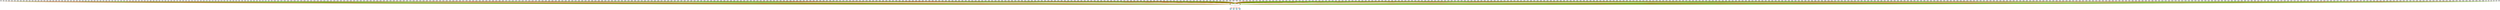 digraph {
	node [fontsize=9 height=0.2 shape=circle width=0.2]
	-1 [fillcolor=lightgray shape=box style=filled]
	-2 [fillcolor=lightgray shape=box style=filled]
	-3 [fillcolor=lightgray shape=box style=filled]
	-4 [fillcolor=lightgray shape=box style=filled]
	-5 [fillcolor=lightgray shape=box style=filled]
	-6 [fillcolor=lightgray shape=box style=filled]
	-7 [fillcolor=lightgray shape=box style=filled]
	-8 [fillcolor=lightgray shape=box style=filled]
	-9 [fillcolor=lightgray shape=box style=filled]
	-10 [fillcolor=lightgray shape=box style=filled]
	-11 [fillcolor=lightgray shape=box style=filled]
	-12 [fillcolor=lightgray shape=box style=filled]
	-13 [fillcolor=lightgray shape=box style=filled]
	-14 [fillcolor=lightgray shape=box style=filled]
	-15 [fillcolor=lightgray shape=box style=filled]
	-16 [fillcolor=lightgray shape=box style=filled]
	-17 [fillcolor=lightgray shape=box style=filled]
	-18 [fillcolor=lightgray shape=box style=filled]
	-19 [fillcolor=lightgray shape=box style=filled]
	-20 [fillcolor=lightgray shape=box style=filled]
	-21 [fillcolor=lightgray shape=box style=filled]
	-22 [fillcolor=lightgray shape=box style=filled]
	-23 [fillcolor=lightgray shape=box style=filled]
	-24 [fillcolor=lightgray shape=box style=filled]
	-25 [fillcolor=lightgray shape=box style=filled]
	-26 [fillcolor=lightgray shape=box style=filled]
	-27 [fillcolor=lightgray shape=box style=filled]
	-28 [fillcolor=lightgray shape=box style=filled]
	-29 [fillcolor=lightgray shape=box style=filled]
	-30 [fillcolor=lightgray shape=box style=filled]
	-31 [fillcolor=lightgray shape=box style=filled]
	-32 [fillcolor=lightgray shape=box style=filled]
	-33 [fillcolor=lightgray shape=box style=filled]
	-34 [fillcolor=lightgray shape=box style=filled]
	-35 [fillcolor=lightgray shape=box style=filled]
	-36 [fillcolor=lightgray shape=box style=filled]
	-37 [fillcolor=lightgray shape=box style=filled]
	-38 [fillcolor=lightgray shape=box style=filled]
	-39 [fillcolor=lightgray shape=box style=filled]
	-40 [fillcolor=lightgray shape=box style=filled]
	-41 [fillcolor=lightgray shape=box style=filled]
	-42 [fillcolor=lightgray shape=box style=filled]
	-43 [fillcolor=lightgray shape=box style=filled]
	-44 [fillcolor=lightgray shape=box style=filled]
	-45 [fillcolor=lightgray shape=box style=filled]
	-46 [fillcolor=lightgray shape=box style=filled]
	-47 [fillcolor=lightgray shape=box style=filled]
	-48 [fillcolor=lightgray shape=box style=filled]
	-49 [fillcolor=lightgray shape=box style=filled]
	-50 [fillcolor=lightgray shape=box style=filled]
	-51 [fillcolor=lightgray shape=box style=filled]
	-52 [fillcolor=lightgray shape=box style=filled]
	-53 [fillcolor=lightgray shape=box style=filled]
	-54 [fillcolor=lightgray shape=box style=filled]
	-55 [fillcolor=lightgray shape=box style=filled]
	-56 [fillcolor=lightgray shape=box style=filled]
	-57 [fillcolor=lightgray shape=box style=filled]
	-58 [fillcolor=lightgray shape=box style=filled]
	-59 [fillcolor=lightgray shape=box style=filled]
	-60 [fillcolor=lightgray shape=box style=filled]
	-61 [fillcolor=lightgray shape=box style=filled]
	-62 [fillcolor=lightgray shape=box style=filled]
	-63 [fillcolor=lightgray shape=box style=filled]
	-64 [fillcolor=lightgray shape=box style=filled]
	-65 [fillcolor=lightgray shape=box style=filled]
	-66 [fillcolor=lightgray shape=box style=filled]
	-67 [fillcolor=lightgray shape=box style=filled]
	-68 [fillcolor=lightgray shape=box style=filled]
	-69 [fillcolor=lightgray shape=box style=filled]
	-70 [fillcolor=lightgray shape=box style=filled]
	-71 [fillcolor=lightgray shape=box style=filled]
	-72 [fillcolor=lightgray shape=box style=filled]
	-73 [fillcolor=lightgray shape=box style=filled]
	-74 [fillcolor=lightgray shape=box style=filled]
	-75 [fillcolor=lightgray shape=box style=filled]
	-76 [fillcolor=lightgray shape=box style=filled]
	-77 [fillcolor=lightgray shape=box style=filled]
	-78 [fillcolor=lightgray shape=box style=filled]
	-79 [fillcolor=lightgray shape=box style=filled]
	-80 [fillcolor=lightgray shape=box style=filled]
	-81 [fillcolor=lightgray shape=box style=filled]
	-82 [fillcolor=lightgray shape=box style=filled]
	-83 [fillcolor=lightgray shape=box style=filled]
	-84 [fillcolor=lightgray shape=box style=filled]
	-85 [fillcolor=lightgray shape=box style=filled]
	-86 [fillcolor=lightgray shape=box style=filled]
	-87 [fillcolor=lightgray shape=box style=filled]
	-88 [fillcolor=lightgray shape=box style=filled]
	-89 [fillcolor=lightgray shape=box style=filled]
	-90 [fillcolor=lightgray shape=box style=filled]
	-91 [fillcolor=lightgray shape=box style=filled]
	-92 [fillcolor=lightgray shape=box style=filled]
	-93 [fillcolor=lightgray shape=box style=filled]
	-94 [fillcolor=lightgray shape=box style=filled]
	-95 [fillcolor=lightgray shape=box style=filled]
	-96 [fillcolor=lightgray shape=box style=filled]
	-97 [fillcolor=lightgray shape=box style=filled]
	-98 [fillcolor=lightgray shape=box style=filled]
	-99 [fillcolor=lightgray shape=box style=filled]
	-100 [fillcolor=lightgray shape=box style=filled]
	-101 [fillcolor=lightgray shape=box style=filled]
	-102 [fillcolor=lightgray shape=box style=filled]
	-103 [fillcolor=lightgray shape=box style=filled]
	-104 [fillcolor=lightgray shape=box style=filled]
	-105 [fillcolor=lightgray shape=box style=filled]
	-106 [fillcolor=lightgray shape=box style=filled]
	-107 [fillcolor=lightgray shape=box style=filled]
	-108 [fillcolor=lightgray shape=box style=filled]
	-109 [fillcolor=lightgray shape=box style=filled]
	-110 [fillcolor=lightgray shape=box style=filled]
	-111 [fillcolor=lightgray shape=box style=filled]
	-112 [fillcolor=lightgray shape=box style=filled]
	-113 [fillcolor=lightgray shape=box style=filled]
	-114 [fillcolor=lightgray shape=box style=filled]
	-115 [fillcolor=lightgray shape=box style=filled]
	-116 [fillcolor=lightgray shape=box style=filled]
	-117 [fillcolor=lightgray shape=box style=filled]
	-118 [fillcolor=lightgray shape=box style=filled]
	-119 [fillcolor=lightgray shape=box style=filled]
	-120 [fillcolor=lightgray shape=box style=filled]
	-121 [fillcolor=lightgray shape=box style=filled]
	-122 [fillcolor=lightgray shape=box style=filled]
	-123 [fillcolor=lightgray shape=box style=filled]
	-124 [fillcolor=lightgray shape=box style=filled]
	-125 [fillcolor=lightgray shape=box style=filled]
	-126 [fillcolor=lightgray shape=box style=filled]
	-127 [fillcolor=lightgray shape=box style=filled]
	-128 [fillcolor=lightgray shape=box style=filled]
	-129 [fillcolor=lightgray shape=box style=filled]
	-130 [fillcolor=lightgray shape=box style=filled]
	-131 [fillcolor=lightgray shape=box style=filled]
	-132 [fillcolor=lightgray shape=box style=filled]
	-133 [fillcolor=lightgray shape=box style=filled]
	-134 [fillcolor=lightgray shape=box style=filled]
	-135 [fillcolor=lightgray shape=box style=filled]
	-136 [fillcolor=lightgray shape=box style=filled]
	-137 [fillcolor=lightgray shape=box style=filled]
	-138 [fillcolor=lightgray shape=box style=filled]
	-139 [fillcolor=lightgray shape=box style=filled]
	-140 [fillcolor=lightgray shape=box style=filled]
	-141 [fillcolor=lightgray shape=box style=filled]
	-142 [fillcolor=lightgray shape=box style=filled]
	-143 [fillcolor=lightgray shape=box style=filled]
	-144 [fillcolor=lightgray shape=box style=filled]
	-145 [fillcolor=lightgray shape=box style=filled]
	-146 [fillcolor=lightgray shape=box style=filled]
	-147 [fillcolor=lightgray shape=box style=filled]
	-148 [fillcolor=lightgray shape=box style=filled]
	-149 [fillcolor=lightgray shape=box style=filled]
	-150 [fillcolor=lightgray shape=box style=filled]
	-151 [fillcolor=lightgray shape=box style=filled]
	-152 [fillcolor=lightgray shape=box style=filled]
	-153 [fillcolor=lightgray shape=box style=filled]
	-154 [fillcolor=lightgray shape=box style=filled]
	-155 [fillcolor=lightgray shape=box style=filled]
	-156 [fillcolor=lightgray shape=box style=filled]
	-157 [fillcolor=lightgray shape=box style=filled]
	-158 [fillcolor=lightgray shape=box style=filled]
	-159 [fillcolor=lightgray shape=box style=filled]
	-160 [fillcolor=lightgray shape=box style=filled]
	-161 [fillcolor=lightgray shape=box style=filled]
	-162 [fillcolor=lightgray shape=box style=filled]
	-163 [fillcolor=lightgray shape=box style=filled]
	-164 [fillcolor=lightgray shape=box style=filled]
	-165 [fillcolor=lightgray shape=box style=filled]
	-166 [fillcolor=lightgray shape=box style=filled]
	-167 [fillcolor=lightgray shape=box style=filled]
	-168 [fillcolor=lightgray shape=box style=filled]
	-169 [fillcolor=lightgray shape=box style=filled]
	-170 [fillcolor=lightgray shape=box style=filled]
	-171 [fillcolor=lightgray shape=box style=filled]
	-172 [fillcolor=lightgray shape=box style=filled]
	-173 [fillcolor=lightgray shape=box style=filled]
	-174 [fillcolor=lightgray shape=box style=filled]
	-175 [fillcolor=lightgray shape=box style=filled]
	-176 [fillcolor=lightgray shape=box style=filled]
	-177 [fillcolor=lightgray shape=box style=filled]
	-178 [fillcolor=lightgray shape=box style=filled]
	-179 [fillcolor=lightgray shape=box style=filled]
	-180 [fillcolor=lightgray shape=box style=filled]
	-181 [fillcolor=lightgray shape=box style=filled]
	-182 [fillcolor=lightgray shape=box style=filled]
	-183 [fillcolor=lightgray shape=box style=filled]
	-184 [fillcolor=lightgray shape=box style=filled]
	-185 [fillcolor=lightgray shape=box style=filled]
	-186 [fillcolor=lightgray shape=box style=filled]
	-187 [fillcolor=lightgray shape=box style=filled]
	-188 [fillcolor=lightgray shape=box style=filled]
	-189 [fillcolor=lightgray shape=box style=filled]
	-190 [fillcolor=lightgray shape=box style=filled]
	-191 [fillcolor=lightgray shape=box style=filled]
	-192 [fillcolor=lightgray shape=box style=filled]
	-193 [fillcolor=lightgray shape=box style=filled]
	-194 [fillcolor=lightgray shape=box style=filled]
	-195 [fillcolor=lightgray shape=box style=filled]
	-196 [fillcolor=lightgray shape=box style=filled]
	-197 [fillcolor=lightgray shape=box style=filled]
	-198 [fillcolor=lightgray shape=box style=filled]
	-199 [fillcolor=lightgray shape=box style=filled]
	-200 [fillcolor=lightgray shape=box style=filled]
	-201 [fillcolor=lightgray shape=box style=filled]
	-202 [fillcolor=lightgray shape=box style=filled]
	-203 [fillcolor=lightgray shape=box style=filled]
	-204 [fillcolor=lightgray shape=box style=filled]
	-205 [fillcolor=lightgray shape=box style=filled]
	-206 [fillcolor=lightgray shape=box style=filled]
	-207 [fillcolor=lightgray shape=box style=filled]
	-208 [fillcolor=lightgray shape=box style=filled]
	-209 [fillcolor=lightgray shape=box style=filled]
	-210 [fillcolor=lightgray shape=box style=filled]
	-211 [fillcolor=lightgray shape=box style=filled]
	-212 [fillcolor=lightgray shape=box style=filled]
	-213 [fillcolor=lightgray shape=box style=filled]
	-214 [fillcolor=lightgray shape=box style=filled]
	-215 [fillcolor=lightgray shape=box style=filled]
	-216 [fillcolor=lightgray shape=box style=filled]
	-217 [fillcolor=lightgray shape=box style=filled]
	-218 [fillcolor=lightgray shape=box style=filled]
	-219 [fillcolor=lightgray shape=box style=filled]
	-220 [fillcolor=lightgray shape=box style=filled]
	-221 [fillcolor=lightgray shape=box style=filled]
	-222 [fillcolor=lightgray shape=box style=filled]
	-223 [fillcolor=lightgray shape=box style=filled]
	-224 [fillcolor=lightgray shape=box style=filled]
	-225 [fillcolor=lightgray shape=box style=filled]
	-226 [fillcolor=lightgray shape=box style=filled]
	-227 [fillcolor=lightgray shape=box style=filled]
	-228 [fillcolor=lightgray shape=box style=filled]
	-229 [fillcolor=lightgray shape=box style=filled]
	-230 [fillcolor=lightgray shape=box style=filled]
	-231 [fillcolor=lightgray shape=box style=filled]
	-232 [fillcolor=lightgray shape=box style=filled]
	-233 [fillcolor=lightgray shape=box style=filled]
	-234 [fillcolor=lightgray shape=box style=filled]
	-235 [fillcolor=lightgray shape=box style=filled]
	-236 [fillcolor=lightgray shape=box style=filled]
	-237 [fillcolor=lightgray shape=box style=filled]
	-238 [fillcolor=lightgray shape=box style=filled]
	-239 [fillcolor=lightgray shape=box style=filled]
	-240 [fillcolor=lightgray shape=box style=filled]
	-241 [fillcolor=lightgray shape=box style=filled]
	-242 [fillcolor=lightgray shape=box style=filled]
	-243 [fillcolor=lightgray shape=box style=filled]
	-244 [fillcolor=lightgray shape=box style=filled]
	-245 [fillcolor=lightgray shape=box style=filled]
	-246 [fillcolor=lightgray shape=box style=filled]
	-247 [fillcolor=lightgray shape=box style=filled]
	-248 [fillcolor=lightgray shape=box style=filled]
	-249 [fillcolor=lightgray shape=box style=filled]
	-250 [fillcolor=lightgray shape=box style=filled]
	-251 [fillcolor=lightgray shape=box style=filled]
	-252 [fillcolor=lightgray shape=box style=filled]
	-253 [fillcolor=lightgray shape=box style=filled]
	-254 [fillcolor=lightgray shape=box style=filled]
	-255 [fillcolor=lightgray shape=box style=filled]
	-256 [fillcolor=lightgray shape=box style=filled]
	-257 [fillcolor=lightgray shape=box style=filled]
	-258 [fillcolor=lightgray shape=box style=filled]
	-259 [fillcolor=lightgray shape=box style=filled]
	-260 [fillcolor=lightgray shape=box style=filled]
	-261 [fillcolor=lightgray shape=box style=filled]
	-262 [fillcolor=lightgray shape=box style=filled]
	-263 [fillcolor=lightgray shape=box style=filled]
	-264 [fillcolor=lightgray shape=box style=filled]
	-265 [fillcolor=lightgray shape=box style=filled]
	-266 [fillcolor=lightgray shape=box style=filled]
	-267 [fillcolor=lightgray shape=box style=filled]
	-268 [fillcolor=lightgray shape=box style=filled]
	-269 [fillcolor=lightgray shape=box style=filled]
	-270 [fillcolor=lightgray shape=box style=filled]
	-271 [fillcolor=lightgray shape=box style=filled]
	-272 [fillcolor=lightgray shape=box style=filled]
	-273 [fillcolor=lightgray shape=box style=filled]
	-274 [fillcolor=lightgray shape=box style=filled]
	-275 [fillcolor=lightgray shape=box style=filled]
	-276 [fillcolor=lightgray shape=box style=filled]
	-277 [fillcolor=lightgray shape=box style=filled]
	-278 [fillcolor=lightgray shape=box style=filled]
	-279 [fillcolor=lightgray shape=box style=filled]
	-280 [fillcolor=lightgray shape=box style=filled]
	-281 [fillcolor=lightgray shape=box style=filled]
	-282 [fillcolor=lightgray shape=box style=filled]
	-283 [fillcolor=lightgray shape=box style=filled]
	-284 [fillcolor=lightgray shape=box style=filled]
	-285 [fillcolor=lightgray shape=box style=filled]
	-286 [fillcolor=lightgray shape=box style=filled]
	-287 [fillcolor=lightgray shape=box style=filled]
	-288 [fillcolor=lightgray shape=box style=filled]
	-289 [fillcolor=lightgray shape=box style=filled]
	-290 [fillcolor=lightgray shape=box style=filled]
	-291 [fillcolor=lightgray shape=box style=filled]
	-292 [fillcolor=lightgray shape=box style=filled]
	-293 [fillcolor=lightgray shape=box style=filled]
	-294 [fillcolor=lightgray shape=box style=filled]
	-295 [fillcolor=lightgray shape=box style=filled]
	-296 [fillcolor=lightgray shape=box style=filled]
	-297 [fillcolor=lightgray shape=box style=filled]
	-298 [fillcolor=lightgray shape=box style=filled]
	-299 [fillcolor=lightgray shape=box style=filled]
	-300 [fillcolor=lightgray shape=box style=filled]
	-301 [fillcolor=lightgray shape=box style=filled]
	-302 [fillcolor=lightgray shape=box style=filled]
	-303 [fillcolor=lightgray shape=box style=filled]
	-304 [fillcolor=lightgray shape=box style=filled]
	-305 [fillcolor=lightgray shape=box style=filled]
	-306 [fillcolor=lightgray shape=box style=filled]
	-307 [fillcolor=lightgray shape=box style=filled]
	-308 [fillcolor=lightgray shape=box style=filled]
	-309 [fillcolor=lightgray shape=box style=filled]
	-310 [fillcolor=lightgray shape=box style=filled]
	-311 [fillcolor=lightgray shape=box style=filled]
	-312 [fillcolor=lightgray shape=box style=filled]
	-313 [fillcolor=lightgray shape=box style=filled]
	-314 [fillcolor=lightgray shape=box style=filled]
	-315 [fillcolor=lightgray shape=box style=filled]
	-316 [fillcolor=lightgray shape=box style=filled]
	-317 [fillcolor=lightgray shape=box style=filled]
	-318 [fillcolor=lightgray shape=box style=filled]
	-319 [fillcolor=lightgray shape=box style=filled]
	-320 [fillcolor=lightgray shape=box style=filled]
	-321 [fillcolor=lightgray shape=box style=filled]
	-322 [fillcolor=lightgray shape=box style=filled]
	-323 [fillcolor=lightgray shape=box style=filled]
	-324 [fillcolor=lightgray shape=box style=filled]
	-325 [fillcolor=lightgray shape=box style=filled]
	-326 [fillcolor=lightgray shape=box style=filled]
	-327 [fillcolor=lightgray shape=box style=filled]
	-328 [fillcolor=lightgray shape=box style=filled]
	-329 [fillcolor=lightgray shape=box style=filled]
	-330 [fillcolor=lightgray shape=box style=filled]
	-331 [fillcolor=lightgray shape=box style=filled]
	-332 [fillcolor=lightgray shape=box style=filled]
	-333 [fillcolor=lightgray shape=box style=filled]
	-334 [fillcolor=lightgray shape=box style=filled]
	-335 [fillcolor=lightgray shape=box style=filled]
	-336 [fillcolor=lightgray shape=box style=filled]
	-337 [fillcolor=lightgray shape=box style=filled]
	-338 [fillcolor=lightgray shape=box style=filled]
	-339 [fillcolor=lightgray shape=box style=filled]
	-340 [fillcolor=lightgray shape=box style=filled]
	-341 [fillcolor=lightgray shape=box style=filled]
	-342 [fillcolor=lightgray shape=box style=filled]
	-343 [fillcolor=lightgray shape=box style=filled]
	-344 [fillcolor=lightgray shape=box style=filled]
	-345 [fillcolor=lightgray shape=box style=filled]
	-346 [fillcolor=lightgray shape=box style=filled]
	-347 [fillcolor=lightgray shape=box style=filled]
	-348 [fillcolor=lightgray shape=box style=filled]
	-349 [fillcolor=lightgray shape=box style=filled]
	-350 [fillcolor=lightgray shape=box style=filled]
	-351 [fillcolor=lightgray shape=box style=filled]
	-352 [fillcolor=lightgray shape=box style=filled]
	-353 [fillcolor=lightgray shape=box style=filled]
	-354 [fillcolor=lightgray shape=box style=filled]
	-355 [fillcolor=lightgray shape=box style=filled]
	-356 [fillcolor=lightgray shape=box style=filled]
	-357 [fillcolor=lightgray shape=box style=filled]
	-358 [fillcolor=lightgray shape=box style=filled]
	-359 [fillcolor=lightgray shape=box style=filled]
	-360 [fillcolor=lightgray shape=box style=filled]
	-361 [fillcolor=lightgray shape=box style=filled]
	-362 [fillcolor=lightgray shape=box style=filled]
	-363 [fillcolor=lightgray shape=box style=filled]
	-364 [fillcolor=lightgray shape=box style=filled]
	-365 [fillcolor=lightgray shape=box style=filled]
	-366 [fillcolor=lightgray shape=box style=filled]
	-367 [fillcolor=lightgray shape=box style=filled]
	-368 [fillcolor=lightgray shape=box style=filled]
	-369 [fillcolor=lightgray shape=box style=filled]
	-370 [fillcolor=lightgray shape=box style=filled]
	-371 [fillcolor=lightgray shape=box style=filled]
	-372 [fillcolor=lightgray shape=box style=filled]
	-373 [fillcolor=lightgray shape=box style=filled]
	-374 [fillcolor=lightgray shape=box style=filled]
	-375 [fillcolor=lightgray shape=box style=filled]
	-376 [fillcolor=lightgray shape=box style=filled]
	-377 [fillcolor=lightgray shape=box style=filled]
	-378 [fillcolor=lightgray shape=box style=filled]
	-379 [fillcolor=lightgray shape=box style=filled]
	-380 [fillcolor=lightgray shape=box style=filled]
	-381 [fillcolor=lightgray shape=box style=filled]
	-382 [fillcolor=lightgray shape=box style=filled]
	-383 [fillcolor=lightgray shape=box style=filled]
	-384 [fillcolor=lightgray shape=box style=filled]
	-385 [fillcolor=lightgray shape=box style=filled]
	-386 [fillcolor=lightgray shape=box style=filled]
	-387 [fillcolor=lightgray shape=box style=filled]
	-388 [fillcolor=lightgray shape=box style=filled]
	-389 [fillcolor=lightgray shape=box style=filled]
	-390 [fillcolor=lightgray shape=box style=filled]
	-391 [fillcolor=lightgray shape=box style=filled]
	-392 [fillcolor=lightgray shape=box style=filled]
	-393 [fillcolor=lightgray shape=box style=filled]
	-394 [fillcolor=lightgray shape=box style=filled]
	-395 [fillcolor=lightgray shape=box style=filled]
	-396 [fillcolor=lightgray shape=box style=filled]
	-397 [fillcolor=lightgray shape=box style=filled]
	-398 [fillcolor=lightgray shape=box style=filled]
	-399 [fillcolor=lightgray shape=box style=filled]
	-400 [fillcolor=lightgray shape=box style=filled]
	-401 [fillcolor=lightgray shape=box style=filled]
	-402 [fillcolor=lightgray shape=box style=filled]
	-403 [fillcolor=lightgray shape=box style=filled]
	-404 [fillcolor=lightgray shape=box style=filled]
	-405 [fillcolor=lightgray shape=box style=filled]
	-406 [fillcolor=lightgray shape=box style=filled]
	-407 [fillcolor=lightgray shape=box style=filled]
	-408 [fillcolor=lightgray shape=box style=filled]
	-409 [fillcolor=lightgray shape=box style=filled]
	-410 [fillcolor=lightgray shape=box style=filled]
	-411 [fillcolor=lightgray shape=box style=filled]
	-412 [fillcolor=lightgray shape=box style=filled]
	-413 [fillcolor=lightgray shape=box style=filled]
	-414 [fillcolor=lightgray shape=box style=filled]
	-415 [fillcolor=lightgray shape=box style=filled]
	-416 [fillcolor=lightgray shape=box style=filled]
	-417 [fillcolor=lightgray shape=box style=filled]
	-418 [fillcolor=lightgray shape=box style=filled]
	-419 [fillcolor=lightgray shape=box style=filled]
	-420 [fillcolor=lightgray shape=box style=filled]
	-421 [fillcolor=lightgray shape=box style=filled]
	-422 [fillcolor=lightgray shape=box style=filled]
	-423 [fillcolor=lightgray shape=box style=filled]
	-424 [fillcolor=lightgray shape=box style=filled]
	-425 [fillcolor=lightgray shape=box style=filled]
	-426 [fillcolor=lightgray shape=box style=filled]
	-427 [fillcolor=lightgray shape=box style=filled]
	-428 [fillcolor=lightgray shape=box style=filled]
	-429 [fillcolor=lightgray shape=box style=filled]
	-430 [fillcolor=lightgray shape=box style=filled]
	-431 [fillcolor=lightgray shape=box style=filled]
	-432 [fillcolor=lightgray shape=box style=filled]
	-433 [fillcolor=lightgray shape=box style=filled]
	-434 [fillcolor=lightgray shape=box style=filled]
	-435 [fillcolor=lightgray shape=box style=filled]
	-436 [fillcolor=lightgray shape=box style=filled]
	-437 [fillcolor=lightgray shape=box style=filled]
	-438 [fillcolor=lightgray shape=box style=filled]
	-439 [fillcolor=lightgray shape=box style=filled]
	-440 [fillcolor=lightgray shape=box style=filled]
	-441 [fillcolor=lightgray shape=box style=filled]
	-442 [fillcolor=lightgray shape=box style=filled]
	-443 [fillcolor=lightgray shape=box style=filled]
	-444 [fillcolor=lightgray shape=box style=filled]
	-445 [fillcolor=lightgray shape=box style=filled]
	-446 [fillcolor=lightgray shape=box style=filled]
	-447 [fillcolor=lightgray shape=box style=filled]
	-448 [fillcolor=lightgray shape=box style=filled]
	-449 [fillcolor=lightgray shape=box style=filled]
	-450 [fillcolor=lightgray shape=box style=filled]
	-451 [fillcolor=lightgray shape=box style=filled]
	-452 [fillcolor=lightgray shape=box style=filled]
	-453 [fillcolor=lightgray shape=box style=filled]
	-454 [fillcolor=lightgray shape=box style=filled]
	-455 [fillcolor=lightgray shape=box style=filled]
	-456 [fillcolor=lightgray shape=box style=filled]
	-457 [fillcolor=lightgray shape=box style=filled]
	-458 [fillcolor=lightgray shape=box style=filled]
	-459 [fillcolor=lightgray shape=box style=filled]
	-460 [fillcolor=lightgray shape=box style=filled]
	-461 [fillcolor=lightgray shape=box style=filled]
	-462 [fillcolor=lightgray shape=box style=filled]
	-463 [fillcolor=lightgray shape=box style=filled]
	-464 [fillcolor=lightgray shape=box style=filled]
	-465 [fillcolor=lightgray shape=box style=filled]
	-466 [fillcolor=lightgray shape=box style=filled]
	-467 [fillcolor=lightgray shape=box style=filled]
	-468 [fillcolor=lightgray shape=box style=filled]
	-469 [fillcolor=lightgray shape=box style=filled]
	-470 [fillcolor=lightgray shape=box style=filled]
	-471 [fillcolor=lightgray shape=box style=filled]
	-472 [fillcolor=lightgray shape=box style=filled]
	-473 [fillcolor=lightgray shape=box style=filled]
	-474 [fillcolor=lightgray shape=box style=filled]
	-475 [fillcolor=lightgray shape=box style=filled]
	-476 [fillcolor=lightgray shape=box style=filled]
	-477 [fillcolor=lightgray shape=box style=filled]
	-478 [fillcolor=lightgray shape=box style=filled]
	-479 [fillcolor=lightgray shape=box style=filled]
	-480 [fillcolor=lightgray shape=box style=filled]
	-481 [fillcolor=lightgray shape=box style=filled]
	-482 [fillcolor=lightgray shape=box style=filled]
	-483 [fillcolor=lightgray shape=box style=filled]
	-484 [fillcolor=lightgray shape=box style=filled]
	-485 [fillcolor=lightgray shape=box style=filled]
	-486 [fillcolor=lightgray shape=box style=filled]
	-487 [fillcolor=lightgray shape=box style=filled]
	-488 [fillcolor=lightgray shape=box style=filled]
	-489 [fillcolor=lightgray shape=box style=filled]
	-490 [fillcolor=lightgray shape=box style=filled]
	-491 [fillcolor=lightgray shape=box style=filled]
	-492 [fillcolor=lightgray shape=box style=filled]
	-493 [fillcolor=lightgray shape=box style=filled]
	-494 [fillcolor=lightgray shape=box style=filled]
	-495 [fillcolor=lightgray shape=box style=filled]
	-496 [fillcolor=lightgray shape=box style=filled]
	-497 [fillcolor=lightgray shape=box style=filled]
	-498 [fillcolor=lightgray shape=box style=filled]
	-499 [fillcolor=lightgray shape=box style=filled]
	-500 [fillcolor=lightgray shape=box style=filled]
	-501 [fillcolor=lightgray shape=box style=filled]
	-502 [fillcolor=lightgray shape=box style=filled]
	-503 [fillcolor=lightgray shape=box style=filled]
	-504 [fillcolor=lightgray shape=box style=filled]
	-505 [fillcolor=lightgray shape=box style=filled]
	-506 [fillcolor=lightgray shape=box style=filled]
	-507 [fillcolor=lightgray shape=box style=filled]
	-508 [fillcolor=lightgray shape=box style=filled]
	-509 [fillcolor=lightgray shape=box style=filled]
	-510 [fillcolor=lightgray shape=box style=filled]
	-511 [fillcolor=lightgray shape=box style=filled]
	-512 [fillcolor=lightgray shape=box style=filled]
	-513 [fillcolor=lightgray shape=box style=filled]
	-514 [fillcolor=lightgray shape=box style=filled]
	-515 [fillcolor=lightgray shape=box style=filled]
	-516 [fillcolor=lightgray shape=box style=filled]
	-517 [fillcolor=lightgray shape=box style=filled]
	-518 [fillcolor=lightgray shape=box style=filled]
	-519 [fillcolor=lightgray shape=box style=filled]
	-520 [fillcolor=lightgray shape=box style=filled]
	-521 [fillcolor=lightgray shape=box style=filled]
	-522 [fillcolor=lightgray shape=box style=filled]
	-523 [fillcolor=lightgray shape=box style=filled]
	-524 [fillcolor=lightgray shape=box style=filled]
	-525 [fillcolor=lightgray shape=box style=filled]
	-526 [fillcolor=lightgray shape=box style=filled]
	-527 [fillcolor=lightgray shape=box style=filled]
	-528 [fillcolor=lightgray shape=box style=filled]
	-529 [fillcolor=lightgray shape=box style=filled]
	-530 [fillcolor=lightgray shape=box style=filled]
	-531 [fillcolor=lightgray shape=box style=filled]
	-532 [fillcolor=lightgray shape=box style=filled]
	-533 [fillcolor=lightgray shape=box style=filled]
	-534 [fillcolor=lightgray shape=box style=filled]
	-535 [fillcolor=lightgray shape=box style=filled]
	-536 [fillcolor=lightgray shape=box style=filled]
	-537 [fillcolor=lightgray shape=box style=filled]
	-538 [fillcolor=lightgray shape=box style=filled]
	-539 [fillcolor=lightgray shape=box style=filled]
	-540 [fillcolor=lightgray shape=box style=filled]
	-541 [fillcolor=lightgray shape=box style=filled]
	-542 [fillcolor=lightgray shape=box style=filled]
	-543 [fillcolor=lightgray shape=box style=filled]
	-544 [fillcolor=lightgray shape=box style=filled]
	-545 [fillcolor=lightgray shape=box style=filled]
	-546 [fillcolor=lightgray shape=box style=filled]
	-547 [fillcolor=lightgray shape=box style=filled]
	-548 [fillcolor=lightgray shape=box style=filled]
	-549 [fillcolor=lightgray shape=box style=filled]
	-550 [fillcolor=lightgray shape=box style=filled]
	-551 [fillcolor=lightgray shape=box style=filled]
	-552 [fillcolor=lightgray shape=box style=filled]
	-553 [fillcolor=lightgray shape=box style=filled]
	-554 [fillcolor=lightgray shape=box style=filled]
	-555 [fillcolor=lightgray shape=box style=filled]
	-556 [fillcolor=lightgray shape=box style=filled]
	-557 [fillcolor=lightgray shape=box style=filled]
	-558 [fillcolor=lightgray shape=box style=filled]
	-559 [fillcolor=lightgray shape=box style=filled]
	-560 [fillcolor=lightgray shape=box style=filled]
	-561 [fillcolor=lightgray shape=box style=filled]
	-562 [fillcolor=lightgray shape=box style=filled]
	-563 [fillcolor=lightgray shape=box style=filled]
	-564 [fillcolor=lightgray shape=box style=filled]
	-565 [fillcolor=lightgray shape=box style=filled]
	-566 [fillcolor=lightgray shape=box style=filled]
	-567 [fillcolor=lightgray shape=box style=filled]
	-568 [fillcolor=lightgray shape=box style=filled]
	-569 [fillcolor=lightgray shape=box style=filled]
	-570 [fillcolor=lightgray shape=box style=filled]
	-571 [fillcolor=lightgray shape=box style=filled]
	-572 [fillcolor=lightgray shape=box style=filled]
	-573 [fillcolor=lightgray shape=box style=filled]
	-574 [fillcolor=lightgray shape=box style=filled]
	-575 [fillcolor=lightgray shape=box style=filled]
	-576 [fillcolor=lightgray shape=box style=filled]
	-577 [fillcolor=lightgray shape=box style=filled]
	-578 [fillcolor=lightgray shape=box style=filled]
	-579 [fillcolor=lightgray shape=box style=filled]
	-580 [fillcolor=lightgray shape=box style=filled]
	-581 [fillcolor=lightgray shape=box style=filled]
	-582 [fillcolor=lightgray shape=box style=filled]
	-583 [fillcolor=lightgray shape=box style=filled]
	-584 [fillcolor=lightgray shape=box style=filled]
	-585 [fillcolor=lightgray shape=box style=filled]
	-586 [fillcolor=lightgray shape=box style=filled]
	-587 [fillcolor=lightgray shape=box style=filled]
	-588 [fillcolor=lightgray shape=box style=filled]
	-589 [fillcolor=lightgray shape=box style=filled]
	-590 [fillcolor=lightgray shape=box style=filled]
	-591 [fillcolor=lightgray shape=box style=filled]
	-592 [fillcolor=lightgray shape=box style=filled]
	-593 [fillcolor=lightgray shape=box style=filled]
	-594 [fillcolor=lightgray shape=box style=filled]
	-595 [fillcolor=lightgray shape=box style=filled]
	-596 [fillcolor=lightgray shape=box style=filled]
	-597 [fillcolor=lightgray shape=box style=filled]
	-598 [fillcolor=lightgray shape=box style=filled]
	-599 [fillcolor=lightgray shape=box style=filled]
	-600 [fillcolor=lightgray shape=box style=filled]
	-601 [fillcolor=lightgray shape=box style=filled]
	-602 [fillcolor=lightgray shape=box style=filled]
	-603 [fillcolor=lightgray shape=box style=filled]
	-604 [fillcolor=lightgray shape=box style=filled]
	-605 [fillcolor=lightgray shape=box style=filled]
	-606 [fillcolor=lightgray shape=box style=filled]
	-607 [fillcolor=lightgray shape=box style=filled]
	-608 [fillcolor=lightgray shape=box style=filled]
	-609 [fillcolor=lightgray shape=box style=filled]
	-610 [fillcolor=lightgray shape=box style=filled]
	-611 [fillcolor=lightgray shape=box style=filled]
	-612 [fillcolor=lightgray shape=box style=filled]
	-613 [fillcolor=lightgray shape=box style=filled]
	-614 [fillcolor=lightgray shape=box style=filled]
	-615 [fillcolor=lightgray shape=box style=filled]
	-616 [fillcolor=lightgray shape=box style=filled]
	-617 [fillcolor=lightgray shape=box style=filled]
	-618 [fillcolor=lightgray shape=box style=filled]
	-619 [fillcolor=lightgray shape=box style=filled]
	-620 [fillcolor=lightgray shape=box style=filled]
	-621 [fillcolor=lightgray shape=box style=filled]
	-622 [fillcolor=lightgray shape=box style=filled]
	-623 [fillcolor=lightgray shape=box style=filled]
	-624 [fillcolor=lightgray shape=box style=filled]
	-625 [fillcolor=lightgray shape=box style=filled]
	-626 [fillcolor=lightgray shape=box style=filled]
	-627 [fillcolor=lightgray shape=box style=filled]
	-628 [fillcolor=lightgray shape=box style=filled]
	-629 [fillcolor=lightgray shape=box style=filled]
	-630 [fillcolor=lightgray shape=box style=filled]
	-631 [fillcolor=lightgray shape=box style=filled]
	-632 [fillcolor=lightgray shape=box style=filled]
	-633 [fillcolor=lightgray shape=box style=filled]
	-634 [fillcolor=lightgray shape=box style=filled]
	-635 [fillcolor=lightgray shape=box style=filled]
	-636 [fillcolor=lightgray shape=box style=filled]
	-637 [fillcolor=lightgray shape=box style=filled]
	-638 [fillcolor=lightgray shape=box style=filled]
	-639 [fillcolor=lightgray shape=box style=filled]
	-640 [fillcolor=lightgray shape=box style=filled]
	-641 [fillcolor=lightgray shape=box style=filled]
	-642 [fillcolor=lightgray shape=box style=filled]
	-643 [fillcolor=lightgray shape=box style=filled]
	-644 [fillcolor=lightgray shape=box style=filled]
	-645 [fillcolor=lightgray shape=box style=filled]
	-646 [fillcolor=lightgray shape=box style=filled]
	-647 [fillcolor=lightgray shape=box style=filled]
	-648 [fillcolor=lightgray shape=box style=filled]
	-649 [fillcolor=lightgray shape=box style=filled]
	-650 [fillcolor=lightgray shape=box style=filled]
	-651 [fillcolor=lightgray shape=box style=filled]
	-652 [fillcolor=lightgray shape=box style=filled]
	-653 [fillcolor=lightgray shape=box style=filled]
	-654 [fillcolor=lightgray shape=box style=filled]
	-655 [fillcolor=lightgray shape=box style=filled]
	-656 [fillcolor=lightgray shape=box style=filled]
	-657 [fillcolor=lightgray shape=box style=filled]
	-658 [fillcolor=lightgray shape=box style=filled]
	-659 [fillcolor=lightgray shape=box style=filled]
	-660 [fillcolor=lightgray shape=box style=filled]
	-661 [fillcolor=lightgray shape=box style=filled]
	-662 [fillcolor=lightgray shape=box style=filled]
	-663 [fillcolor=lightgray shape=box style=filled]
	-664 [fillcolor=lightgray shape=box style=filled]
	-665 [fillcolor=lightgray shape=box style=filled]
	-666 [fillcolor=lightgray shape=box style=filled]
	-667 [fillcolor=lightgray shape=box style=filled]
	-668 [fillcolor=lightgray shape=box style=filled]
	-669 [fillcolor=lightgray shape=box style=filled]
	-670 [fillcolor=lightgray shape=box style=filled]
	-671 [fillcolor=lightgray shape=box style=filled]
	-672 [fillcolor=lightgray shape=box style=filled]
	-673 [fillcolor=lightgray shape=box style=filled]
	-674 [fillcolor=lightgray shape=box style=filled]
	-675 [fillcolor=lightgray shape=box style=filled]
	-676 [fillcolor=lightgray shape=box style=filled]
	-677 [fillcolor=lightgray shape=box style=filled]
	-678 [fillcolor=lightgray shape=box style=filled]
	-679 [fillcolor=lightgray shape=box style=filled]
	-680 [fillcolor=lightgray shape=box style=filled]
	-681 [fillcolor=lightgray shape=box style=filled]
	-682 [fillcolor=lightgray shape=box style=filled]
	-683 [fillcolor=lightgray shape=box style=filled]
	-684 [fillcolor=lightgray shape=box style=filled]
	-685 [fillcolor=lightgray shape=box style=filled]
	-686 [fillcolor=lightgray shape=box style=filled]
	-687 [fillcolor=lightgray shape=box style=filled]
	-688 [fillcolor=lightgray shape=box style=filled]
	-689 [fillcolor=lightgray shape=box style=filled]
	-690 [fillcolor=lightgray shape=box style=filled]
	-691 [fillcolor=lightgray shape=box style=filled]
	-692 [fillcolor=lightgray shape=box style=filled]
	-693 [fillcolor=lightgray shape=box style=filled]
	-694 [fillcolor=lightgray shape=box style=filled]
	-695 [fillcolor=lightgray shape=box style=filled]
	-696 [fillcolor=lightgray shape=box style=filled]
	-697 [fillcolor=lightgray shape=box style=filled]
	-698 [fillcolor=lightgray shape=box style=filled]
	-699 [fillcolor=lightgray shape=box style=filled]
	-700 [fillcolor=lightgray shape=box style=filled]
	-701 [fillcolor=lightgray shape=box style=filled]
	-702 [fillcolor=lightgray shape=box style=filled]
	-703 [fillcolor=lightgray shape=box style=filled]
	-704 [fillcolor=lightgray shape=box style=filled]
	-705 [fillcolor=lightgray shape=box style=filled]
	-706 [fillcolor=lightgray shape=box style=filled]
	-707 [fillcolor=lightgray shape=box style=filled]
	-708 [fillcolor=lightgray shape=box style=filled]
	-709 [fillcolor=lightgray shape=box style=filled]
	-710 [fillcolor=lightgray shape=box style=filled]
	-711 [fillcolor=lightgray shape=box style=filled]
	-712 [fillcolor=lightgray shape=box style=filled]
	-713 [fillcolor=lightgray shape=box style=filled]
	-714 [fillcolor=lightgray shape=box style=filled]
	-715 [fillcolor=lightgray shape=box style=filled]
	-716 [fillcolor=lightgray shape=box style=filled]
	-717 [fillcolor=lightgray shape=box style=filled]
	-718 [fillcolor=lightgray shape=box style=filled]
	-719 [fillcolor=lightgray shape=box style=filled]
	-720 [fillcolor=lightgray shape=box style=filled]
	-721 [fillcolor=lightgray shape=box style=filled]
	-722 [fillcolor=lightgray shape=box style=filled]
	-723 [fillcolor=lightgray shape=box style=filled]
	-724 [fillcolor=lightgray shape=box style=filled]
	-725 [fillcolor=lightgray shape=box style=filled]
	-726 [fillcolor=lightgray shape=box style=filled]
	-727 [fillcolor=lightgray shape=box style=filled]
	-728 [fillcolor=lightgray shape=box style=filled]
	-729 [fillcolor=lightgray shape=box style=filled]
	-730 [fillcolor=lightgray shape=box style=filled]
	-731 [fillcolor=lightgray shape=box style=filled]
	-732 [fillcolor=lightgray shape=box style=filled]
	-733 [fillcolor=lightgray shape=box style=filled]
	-734 [fillcolor=lightgray shape=box style=filled]
	-735 [fillcolor=lightgray shape=box style=filled]
	-736 [fillcolor=lightgray shape=box style=filled]
	-737 [fillcolor=lightgray shape=box style=filled]
	-738 [fillcolor=lightgray shape=box style=filled]
	-739 [fillcolor=lightgray shape=box style=filled]
	-740 [fillcolor=lightgray shape=box style=filled]
	-741 [fillcolor=lightgray shape=box style=filled]
	-742 [fillcolor=lightgray shape=box style=filled]
	-743 [fillcolor=lightgray shape=box style=filled]
	-744 [fillcolor=lightgray shape=box style=filled]
	-745 [fillcolor=lightgray shape=box style=filled]
	-746 [fillcolor=lightgray shape=box style=filled]
	-747 [fillcolor=lightgray shape=box style=filled]
	-748 [fillcolor=lightgray shape=box style=filled]
	-749 [fillcolor=lightgray shape=box style=filled]
	-750 [fillcolor=lightgray shape=box style=filled]
	-751 [fillcolor=lightgray shape=box style=filled]
	-752 [fillcolor=lightgray shape=box style=filled]
	-753 [fillcolor=lightgray shape=box style=filled]
	-754 [fillcolor=lightgray shape=box style=filled]
	-755 [fillcolor=lightgray shape=box style=filled]
	-756 [fillcolor=lightgray shape=box style=filled]
	-757 [fillcolor=lightgray shape=box style=filled]
	-758 [fillcolor=lightgray shape=box style=filled]
	-759 [fillcolor=lightgray shape=box style=filled]
	-760 [fillcolor=lightgray shape=box style=filled]
	-761 [fillcolor=lightgray shape=box style=filled]
	-762 [fillcolor=lightgray shape=box style=filled]
	-763 [fillcolor=lightgray shape=box style=filled]
	-764 [fillcolor=lightgray shape=box style=filled]
	-765 [fillcolor=lightgray shape=box style=filled]
	-766 [fillcolor=lightgray shape=box style=filled]
	-767 [fillcolor=lightgray shape=box style=filled]
	-768 [fillcolor=lightgray shape=box style=filled]
	0 [fillcolor=lightblue style=filled]
	1 [fillcolor=lightblue style=filled]
	2 [fillcolor=lightblue style=filled]
	3 [fillcolor=lightblue style=filled]
	25 [fillcolor=white style=filled]
	26 [fillcolor=white style=filled]
	27 [fillcolor=white style=filled]
	-1 -> 25 [color=green penwidth=0.344049049064063 style=solid]
	-1 -> 26 [color=red penwidth=0.38936661133257655 style=solid]
	-1 -> 27 [color=green penwidth=0.3750457707376669 style=solid]
	-2 -> 25 [color=green penwidth=0.5944538682269245 style=solid]
	-2 -> 26 [color=red penwidth=0.1947899179989365 style=solid]
	-2 -> 27 [color=green penwidth=0.2931404648916759 style=solid]
	-3 -> 25 [color=red penwidth=0.4188067400396588 style=solid]
	-3 -> 26 [color=green penwidth=0.155245446317757 style=solid]
	-3 -> 27 [color=red penwidth=0.14104307239182118 style=solid]
	-4 -> 25 [color=red penwidth=0.42514962489675323 style=solid]
	-4 -> 26 [color=green penwidth=0.29805952719920675 style=solid]
	-4 -> 27 [color=green penwidth=0.22137365475482362 style=solid]
	-5 -> 25 [color=red penwidth=0.28632535346220933 style=solid]
	-5 -> 26 [color=green penwidth=0.11494140289295474 style=solid]
	-5 -> 27 [color=green penwidth=0.35021435245779675 style=solid]
	-6 -> 25 [color=green penwidth=0.15470941853850934 style=solid]
	-6 -> 26 [color=green penwidth=0.38052835459513035 style=solid]
	-6 -> 27 [color=red penwidth=0.3323832957890514 style=solid]
	-7 -> 25 [color=red penwidth=0.39357820266008137 style=solid]
	-7 -> 26 [color=red penwidth=0.33409506158412305 style=solid]
	-7 -> 27 [color=green penwidth=0.38871834347373635 style=solid]
	-8 -> 25 [color=red penwidth=0.14434807817647288 style=solid]
	-8 -> 26 [color=red penwidth=0.48135596989959606 style=solid]
	-8 -> 27 [color=green penwidth=0.2434938546655718 style=solid]
	-9 -> 25 [color=red penwidth=0.19072832314232785 style=solid]
	-9 -> 26 [color=red penwidth=0.3947150052913503 style=solid]
	-9 -> 27 [color=green penwidth=0.13405370128012023 style=solid]
	-10 -> 25 [color=red penwidth=0.34194640649760744 style=solid]
	-10 -> 26 [color=red penwidth=0.18535626578627626 style=solid]
	-10 -> 27 [color=green penwidth=0.47244597551498557 style=solid]
	-11 -> 25 [color=green penwidth=0.15791603893148887 style=solid]
	-11 -> 26 [color=red penwidth=0.1011178998452154 style=solid]
	-11 -> 27 [color=green penwidth=0.12282591483454096 style=solid]
	-12 -> 25 [color=green penwidth=0.5511821310327081 style=solid]
	-12 -> 26 [color=red penwidth=0.4726757168167406 style=solid]
	-12 -> 27 [color=green penwidth=0.3542773059440981 style=solid]
	-13 -> 25 [color=green penwidth=0.16389322231196382 style=solid]
	-13 -> 26 [color=green penwidth=0.1498471488416147 style=solid]
	-13 -> 27 [color=red penwidth=0.39799624307439463 style=solid]
	-14 -> 25 [color=green penwidth=0.38109769406218097 style=solid]
	-14 -> 26 [color=red penwidth=0.12090485121080105 style=solid]
	-14 -> 27 [color=red penwidth=0.34368489413084624 style=solid]
	-15 -> 25 [color=green penwidth=0.18930062280369464 style=solid]
	-15 -> 26 [color=red penwidth=0.2972847124118644 style=solid]
	-15 -> 27 [color=red penwidth=0.2599890281526861 style=solid]
	-16 -> 25 [color=red penwidth=0.32463853384470226 style=solid]
	-16 -> 26 [color=green penwidth=0.15014564090755006 style=solid]
	-16 -> 27 [color=green penwidth=0.29534525417446467 style=solid]
	-17 -> 25 [color=red penwidth=0.19223109499759006 style=solid]
	-17 -> 26 [color=red penwidth=0.30724695790602297 style=solid]
	-17 -> 27 [color=red penwidth=0.17368477030572366 style=solid]
	-18 -> 25 [color=green penwidth=0.33586977127581985 style=solid]
	-18 -> 26 [color=red penwidth=0.45501516746595194 style=solid]
	-18 -> 27 [color=red penwidth=0.14152520880827635 style=solid]
	-19 -> 25 [color=red penwidth=0.4336765335781759 style=solid]
	-19 -> 26 [color=red penwidth=0.2393851650668691 style=solid]
	-19 -> 27 [color=green penwidth=0.3069390274646773 style=solid]
	-20 -> 25 [color=red penwidth=0.29664365105863044 style=solid]
	-20 -> 26 [color=red penwidth=0.1510803412663062 style=solid]
	-20 -> 27 [color=red penwidth=0.1379015261597693 style=solid]
	-21 -> 25 [color=red penwidth=0.14101678843071053 style=solid]
	-21 -> 26 [color=red penwidth=0.26082077875813836 style=solid]
	-21 -> 27 [color=red penwidth=0.3057503200817185 style=solid]
	-22 -> 25 [color=red penwidth=0.1335564763527445 style=solid]
	-22 -> 26 [color=green penwidth=0.12544316010285037 style=solid]
	-22 -> 27 [color=red penwidth=0.25980144204006594 style=solid]
	-23 -> 25 [color=green penwidth=0.29435342304123613 style=solid]
	-23 -> 26 [color=red penwidth=0.307733232598624 style=solid]
	-23 -> 27 [color=red penwidth=0.5253755006154496 style=solid]
	-24 -> 25 [color=red penwidth=0.3004504432990507 style=solid]
	-24 -> 26 [color=green penwidth=0.12224113824838609 style=solid]
	-24 -> 27 [color=red penwidth=0.2247024182573571 style=solid]
	-25 -> 25 [color=red penwidth=0.3046521070144744 style=solid]
	-25 -> 26 [color=red penwidth=0.3839014062397573 style=solid]
	-25 -> 27 [color=green penwidth=0.1314494946155064 style=solid]
	-26 -> 25 [color=green penwidth=0.2234563060339705 style=solid]
	-26 -> 26 [color=red penwidth=0.342948117065772 style=solid]
	-26 -> 27 [color=red penwidth=0.3025685423582424 style=solid]
	-27 -> 25 [color=red penwidth=0.3780684665621371 style=solid]
	-27 -> 26 [color=green penwidth=0.15961042428012567 style=solid]
	-27 -> 27 [color=green penwidth=0.56141531711537 style=solid]
	-28 -> 25 [color=red penwidth=0.3464278593729555 style=solid]
	-28 -> 26 [color=green penwidth=0.23330544911339038 style=solid]
	-28 -> 27 [color=red penwidth=0.2318225931369984 style=solid]
	-29 -> 25 [color=red penwidth=0.1958058491875609 style=solid]
	-29 -> 26 [color=red penwidth=0.1134937799193466 style=solid]
	-29 -> 27 [color=green penwidth=0.3401139648578979 style=solid]
	-30 -> 25 [color=red penwidth=0.36821028301058334 style=solid]
	-30 -> 26 [color=red penwidth=0.26053688550115073 style=solid]
	-30 -> 27 [color=green penwidth=0.13011803551312703 style=solid]
	-31 -> 25 [color=red penwidth=0.126145741827269 style=solid]
	-31 -> 26 [color=green penwidth=0.3140094554282097 style=solid]
	-31 -> 27 [color=red penwidth=0.2182576153615351 style=solid]
	-32 -> 25 [color=red penwidth=0.25611643989580596 style=solid]
	-32 -> 26 [color=red penwidth=0.26059970305917657 style=solid]
	-32 -> 27 [color=red penwidth=0.20821126650585414 style=solid]
	-33 -> 25 [color=green penwidth=0.21907724167056103 style=solid]
	-33 -> 26 [color=red penwidth=0.24504692812333156 style=solid]
	-33 -> 27 [color=green penwidth=0.35875945937400633 style=solid]
	-34 -> 25 [color=green penwidth=0.8456852213889343 style=solid]
	-34 -> 26 [color=red penwidth=0.5143551065739522 style=solid]
	-34 -> 27 [color=green penwidth=0.5542566450813642 style=solid]
	-35 -> 25 [color=red penwidth=0.6808459199676867 style=solid]
	-35 -> 26 [color=green penwidth=0.428319139943216 style=solid]
	-35 -> 27 [color=green penwidth=0.25963540053644146 style=solid]
	-36 -> 25 [color=green penwidth=0.43124212326786326 style=solid]
	-36 -> 26 [color=green penwidth=0.3309112241426553 style=solid]
	-36 -> 27 [color=red penwidth=0.22269091089454596 style=solid]
	-37 -> 25 [color=red penwidth=0.1354329862709129 style=solid]
	-37 -> 26 [color=red penwidth=0.5571913295776356 style=solid]
	-37 -> 27 [color=red penwidth=0.39219774673824803 style=solid]
	-38 -> 25 [color=red penwidth=0.22290536193563862 style=solid]
	-38 -> 26 [color=red penwidth=0.2039289657686954 style=solid]
	-38 -> 27 [color=red penwidth=0.43149075740326936 style=solid]
	-39 -> 25 [color=green penwidth=0.3584216804643472 style=solid]
	-39 -> 26 [color=red penwidth=0.1955232108283249 style=solid]
	-39 -> 27 [color=green penwidth=0.1354384939916786 style=solid]
	-40 -> 25 [color=green penwidth=0.34271594931844424 style=solid]
	-40 -> 26 [color=green penwidth=0.5328260187290008 style=solid]
	-40 -> 27 [color=red penwidth=0.19473321618436465 style=solid]
	-41 -> 25 [color=red penwidth=0.14751776213879877 style=solid]
	-41 -> 26 [color=red penwidth=0.2433582494435289 style=solid]
	-41 -> 27 [color=green penwidth=0.11429370029582642 style=solid]
	-42 -> 25 [color=green penwidth=0.4456398012788898 style=solid]
	-42 -> 26 [color=green penwidth=0.22988901626881494 style=solid]
	-42 -> 27 [color=red penwidth=0.48246171897382606 style=solid]
	-43 -> 25 [color=red penwidth=0.11341824036007658 style=solid]
	-43 -> 26 [color=red penwidth=0.22708440621695938 style=dotted]
	-43 -> 27 [color=red penwidth=0.24835593537991782 style=solid]
	-44 -> 25 [color=green penwidth=0.22875931711928033 style=solid]
	-44 -> 26 [color=green penwidth=0.17632033333083377 style=solid]
	-44 -> 27 [color=green penwidth=0.45050111463472764 style=solid]
	-45 -> 25 [color=green penwidth=0.17881729819502862 style=solid]
	-45 -> 26 [color=red penwidth=0.1673071097057688 style=solid]
	-45 -> 27 [color=green penwidth=0.5119989901333603 style=solid]
	-46 -> 25 [color=green penwidth=0.1738711010912704 style=solid]
	-46 -> 26 [color=green penwidth=0.23234079906341387 style=solid]
	-46 -> 27 [color=green penwidth=0.1923746891502453 style=solid]
	-47 -> 25 [color=red penwidth=0.31903497540145154 style=solid]
	-47 -> 26 [color=green penwidth=0.3313249426174781 style=solid]
	-47 -> 27 [color=red penwidth=0.13789633013293917 style=solid]
	-48 -> 25 [color=red penwidth=0.29812049571804844 style=solid]
	-48 -> 26 [color=green penwidth=0.14544372417470774 style=solid]
	-48 -> 27 [color=green penwidth=0.11326989740101849 style=solid]
	-49 -> 25 [color=red penwidth=0.28363721208222303 style=solid]
	-49 -> 26 [color=red penwidth=0.3777221786123859 style=solid]
	-49 -> 27 [color=red penwidth=0.19641078704703385 style=solid]
	-50 -> 25 [color=red penwidth=0.15448380591234362 style=solid]
	-50 -> 26 [color=red penwidth=0.6063253765371776 style=solid]
	-50 -> 27 [color=green penwidth=0.11518006655732793 style=solid]
	-51 -> 25 [color=red penwidth=0.2137333252095748 style=solid]
	-51 -> 26 [color=red penwidth=0.5098286458495497 style=solid]
	-51 -> 27 [color=red penwidth=0.1907654594683864 style=solid]
	-52 -> 25 [color=green penwidth=0.13805522964376926 style=solid]
	-52 -> 26 [color=green penwidth=0.13266646225224982 style=solid]
	-52 -> 27 [color=red penwidth=0.25372140975849444 style=solid]
	-53 -> 25 [color=green penwidth=0.18935397712188173 style=solid]
	-53 -> 26 [color=green penwidth=0.17499754035144277 style=solid]
	-53 -> 27 [color=green penwidth=0.19916403272120203 style=solid]
	-54 -> 25 [color=red penwidth=0.48258664468387 style=solid]
	-54 -> 26 [color=green penwidth=0.1274107571126737 style=solid]
	-54 -> 27 [color=red penwidth=0.23706318065842216 style=solid]
	-55 -> 25 [color=red penwidth=0.2449295988686143 style=solid]
	-55 -> 26 [color=red penwidth=0.19565652042152765 style=solid]
	-55 -> 27 [color=red penwidth=0.2661584208662738 style=solid]
	-56 -> 25 [color=green penwidth=0.3608916054297515 style=solid]
	-56 -> 26 [color=green penwidth=0.5380054561321523 style=solid]
	-56 -> 27 [color=green penwidth=0.19894638211925075 style=solid]
	-57 -> 25 [color=red penwidth=0.47847721886908035 style=solid]
	-57 -> 26 [color=green penwidth=0.5451827896591016 style=solid]
	-57 -> 27 [color=red penwidth=0.4302567138323563 style=solid]
	-58 -> 25 [color=red penwidth=0.47199361406227636 style=solid]
	-58 -> 26 [color=red penwidth=0.24788293184180452 style=solid]
	-58 -> 27 [color=green penwidth=0.3360622900062763 style=solid]
	-59 -> 25 [color=green penwidth=0.17770499742656615 style=solid]
	-59 -> 26 [color=green penwidth=0.21711133557461987 style=solid]
	-59 -> 27 [color=green penwidth=0.33334679681481705 style=solid]
	-60 -> 25 [color=green penwidth=0.43727160819243704 style=solid]
	-60 -> 26 [color=red penwidth=0.37417661355302845 style=solid]
	-60 -> 27 [color=red penwidth=0.4275027246127945 style=solid]
	-61 -> 25 [color=green penwidth=0.16539533212837507 style=solid]
	-61 -> 26 [color=green penwidth=0.13440693339176285 style=solid]
	-61 -> 27 [color=green penwidth=0.24157277219565432 style=solid]
	-62 -> 25 [color=red penwidth=0.4512147483819604 style=solid]
	-62 -> 26 [color=red penwidth=0.16183743850775767 style=solid]
	-62 -> 27 [color=green penwidth=0.33946536019581663 style=solid]
	-63 -> 25 [color=green penwidth=0.20084720925995284 style=dotted]
	-63 -> 26 [color=red penwidth=0.14320208160773576 style=solid]
	-63 -> 27 [color=green penwidth=0.4769170564775991 style=solid]
	-64 -> 25 [color=red penwidth=0.17325785399937088 style=solid]
	-64 -> 26 [color=red penwidth=0.10437081455495303 style=solid]
	-64 -> 27 [color=red penwidth=0.5345936462353846 style=solid]
	-65 -> 25 [color=green penwidth=0.22858530952059716 style=solid]
	-65 -> 26 [color=red penwidth=0.10407813042269853 style=solid]
	-65 -> 27 [color=red penwidth=0.19707741752971486 style=solid]
	-66 -> 25 [color=green penwidth=0.1769030876278067 style=solid]
	-66 -> 26 [color=green penwidth=0.32659233995763715 style=solid]
	-66 -> 27 [color=red penwidth=0.34554297805455225 style=solid]
	-67 -> 25 [color=red penwidth=0.22185170001848165 style=solid]
	-67 -> 26 [color=red penwidth=0.21184106955138707 style=solid]
	-67 -> 27 [color=green penwidth=0.12875915733048104 style=solid]
	-68 -> 25 [color=green penwidth=0.10458991520368632 style=solid]
	-68 -> 26 [color=green penwidth=0.3920607306853634 style=solid]
	-68 -> 27 [color=red penwidth=0.4058008746427185 style=solid]
	-69 -> 25 [color=red penwidth=0.14038825468283891 style=solid]
	-69 -> 26 [color=green penwidth=0.2216563258481749 style=solid]
	-69 -> 27 [color=red penwidth=0.46082089208689747 style=solid]
	-70 -> 25 [color=green penwidth=0.17385360569990255 style=solid]
	-70 -> 26 [color=red penwidth=0.34687436637691677 style=solid]
	-70 -> 27 [color=green penwidth=0.49293812458313513 style=solid]
	-71 -> 25 [color=green penwidth=0.22850185751912333 style=solid]
	-71 -> 26 [color=red penwidth=0.5193797044020909 style=solid]
	-71 -> 27 [color=red penwidth=0.1441533505002276 style=solid]
	-72 -> 25 [color=green penwidth=0.11204637225214926 style=solid]
	-72 -> 26 [color=red penwidth=0.21774054159422718 style=solid]
	-72 -> 27 [color=green penwidth=0.2290250699731646 style=solid]
	-73 -> 25 [color=green penwidth=0.14898140649399877 style=solid]
	-73 -> 26 [color=red penwidth=0.10303780278853376 style=solid]
	-73 -> 27 [color=red penwidth=0.39069273942815463 style=solid]
	-74 -> 25 [color=green penwidth=0.11589796235804573 style=solid]
	-74 -> 26 [color=green penwidth=0.23578802369998014 style=solid]
	-74 -> 27 [color=green penwidth=0.35118951552688005 style=solid]
	-75 -> 25 [color=green penwidth=0.42246887224285556 style=solid]
	-75 -> 26 [color=green penwidth=0.16113728923883003 style=solid]
	-75 -> 27 [color=red penwidth=0.46879867295932187 style=solid]
	-76 -> 25 [color=red penwidth=0.18568832510816302 style=solid]
	-76 -> 26 [color=green penwidth=0.2604529663901298 style=solid]
	-76 -> 27 [color=green penwidth=0.45161353023277195 style=solid]
	-77 -> 25 [color=red penwidth=0.15626436174455607 style=solid]
	-77 -> 26 [color=red penwidth=0.25561116850020904 style=solid]
	-77 -> 27 [color=red penwidth=0.35474938344644247 style=solid]
	-78 -> 25 [color=green penwidth=0.3026617942501676 style=solid]
	-78 -> 26 [color=green penwidth=0.2847758952887637 style=solid]
	-78 -> 27 [color=red penwidth=0.12547601010040643 style=solid]
	-79 -> 25 [color=red penwidth=0.22551732004892874 style=solid]
	-79 -> 26 [color=red penwidth=0.21487912673157342 style=solid]
	-79 -> 27 [color=red penwidth=0.1206347930778256 style=solid]
	-80 -> 25 [color=red penwidth=0.3761108372973051 style=solid]
	-80 -> 26 [color=green penwidth=0.49261984523387237 style=solid]
	-80 -> 27 [color=red penwidth=0.16166639156679619 style=solid]
	-81 -> 25 [color=green penwidth=0.2450040285529798 style=solid]
	-81 -> 26 [color=red penwidth=0.1160312602306604 style=solid]
	-81 -> 27 [color=green penwidth=0.20792361715757193 style=solid]
	-82 -> 25 [color=red penwidth=0.20818592043606632 style=solid]
	-82 -> 26 [color=green penwidth=0.21716890189085258 style=solid]
	-82 -> 27 [color=green penwidth=0.28560520341645135 style=solid]
	-83 -> 25 [color=red penwidth=0.11755225313225595 style=solid]
	-83 -> 26 [color=red penwidth=0.20938110591256645 style=solid]
	-83 -> 27 [color=green penwidth=0.437287467668548 style=solid]
	-84 -> 25 [color=green penwidth=0.29428396124040407 style=solid]
	-84 -> 26 [color=green penwidth=0.23388340318157275 style=solid]
	-84 -> 27 [color=red penwidth=0.1223418487205298 style=solid]
	-85 -> 25 [color=red penwidth=0.4765538096779205 style=solid]
	-85 -> 26 [color=green penwidth=0.2760957720374101 style=solid]
	-85 -> 27 [color=red penwidth=0.32504443114687587 style=solid]
	-86 -> 25 [color=red penwidth=0.13571779124523237 style=solid]
	-86 -> 26 [color=green penwidth=0.2680858572270316 style=solid]
	-86 -> 27 [color=red penwidth=0.24887598977793154 style=solid]
	-87 -> 25 [color=green penwidth=0.1488176474817815 style=solid]
	-87 -> 26 [color=green penwidth=0.21428160983538946 style=solid]
	-87 -> 27 [color=red penwidth=0.18023460553658982 style=solid]
	-88 -> 25 [color=green penwidth=0.34961984545295666 style=solid]
	-88 -> 26 [color=red penwidth=0.25681988087463825 style=solid]
	-88 -> 27 [color=red penwidth=0.3081840610692388 style=solid]
	-89 -> 25 [color=green penwidth=0.271480336256675 style=solid]
	-89 -> 26 [color=red penwidth=0.16810728856008256 style=solid]
	-89 -> 27 [color=green penwidth=0.32455477557783396 style=solid]
	-90 -> 25 [color=green penwidth=0.3273366225919411 style=solid]
	-90 -> 26 [color=green penwidth=0.44765485484357814 style=solid]
	-90 -> 27 [color=red penwidth=0.30594066604561854 style=solid]
	-91 -> 25 [color=green penwidth=0.8536698107681185 style=solid]
	-91 -> 26 [color=green penwidth=0.3058092344099793 style=solid]
	-91 -> 27 [color=green penwidth=0.3566083461110159 style=solid]
	-92 -> 25 [color=green penwidth=0.4131961211058631 style=solid]
	-92 -> 26 [color=red penwidth=0.23140694515512505 style=solid]
	-92 -> 27 [color=green penwidth=0.28123060449636983 style=solid]
	-93 -> 25 [color=red penwidth=0.25328288134166954 style=solid]
	-93 -> 26 [color=red penwidth=0.1776326921559144 style=solid]
	-93 -> 27 [color=red penwidth=0.37591963004555273 style=solid]
	-94 -> 25 [color=red penwidth=0.10868750799451828 style=solid]
	-94 -> 26 [color=green penwidth=0.13702279603100215 style=solid]
	-94 -> 27 [color=red penwidth=0.1795105486744331 style=solid]
	-95 -> 25 [color=green penwidth=0.35227908886550097 style=solid]
	-95 -> 26 [color=green penwidth=0.2627734944957176 style=solid]
	-95 -> 27 [color=green penwidth=0.5961128485844508 style=solid]
	-96 -> 25 [color=green penwidth=0.5495125198650915 style=solid]
	-96 -> 26 [color=green penwidth=0.16430457139949495 style=solid]
	-96 -> 27 [color=green penwidth=0.278121175431182 style=solid]
	-97 -> 25 [color=green penwidth=0.14401962727586687 style=solid]
	-97 -> 26 [color=red penwidth=0.2453982016494739 style=solid]
	-97 -> 27 [color=green penwidth=0.2567515602665693 style=solid]
	-98 -> 25 [color=red penwidth=0.6290327578403611 style=solid]
	-98 -> 26 [color=green penwidth=0.17451530536503052 style=solid]
	-98 -> 27 [color=red penwidth=0.1824774387200769 style=solid]
	-99 -> 25 [color=red penwidth=0.3245968057354621 style=solid]
	-99 -> 26 [color=red penwidth=0.15551046024711251 style=solid]
	-99 -> 27 [color=green penwidth=0.2792203807799388 style=solid]
	-100 -> 25 [color=green penwidth=0.6065869497167901 style=solid]
	-100 -> 26 [color=green penwidth=0.27516050068199693 style=solid]
	-100 -> 27 [color=red penwidth=0.4598915747127611 style=solid]
	-101 -> 25 [color=green penwidth=0.3011822129526839 style=solid]
	-101 -> 26 [color=green penwidth=0.32852657925060536 style=solid]
	-101 -> 27 [color=green penwidth=0.36471861561423224 style=solid]
	-102 -> 25 [color=green penwidth=0.4033492273891066 style=solid]
	-102 -> 26 [color=green penwidth=0.40947501125927654 style=solid]
	-102 -> 27 [color=red penwidth=0.16822751365437172 style=solid]
	-103 -> 25 [color=green penwidth=0.4034889792131786 style=solid]
	-103 -> 26 [color=red penwidth=0.3076216450386136 style=solid]
	-103 -> 27 [color=red penwidth=0.5589884822471218 style=solid]
	-104 -> 25 [color=green penwidth=0.32719842911247504 style=solid]
	-104 -> 26 [color=green penwidth=0.6459872598484021 style=solid]
	-104 -> 27 [color=red penwidth=0.5040683061336942 style=solid]
	-105 -> 25 [color=red penwidth=0.28663939931849136 style=solid]
	-105 -> 26 [color=red penwidth=0.5091437809057342 style=solid]
	-105 -> 27 [color=red penwidth=0.10539696407449675 style=solid]
	-106 -> 25 [color=green penwidth=0.4434458844922191 style=solid]
	-106 -> 26 [color=green penwidth=0.4088207167897562 style=solid]
	-106 -> 27 [color=green penwidth=0.3436203840930053 style=solid]
	-107 -> 25 [color=red penwidth=0.23401729362642645 style=solid]
	-107 -> 26 [color=red penwidth=0.1846296407900956 style=solid]
	-107 -> 27 [color=red penwidth=0.35804292669717985 style=solid]
	-108 -> 25 [color=green penwidth=0.11186094537896542 style=solid]
	-108 -> 26 [color=red penwidth=0.36690543181545177 style=solid]
	-108 -> 27 [color=red penwidth=0.4006913356194638 style=solid]
	-109 -> 25 [color=red penwidth=0.1673124610603958 style=solid]
	-109 -> 26 [color=green penwidth=0.14270701121659135 style=solid]
	-109 -> 27 [color=green penwidth=0.27961187742143323 style=solid]
	-110 -> 25 [color=red penwidth=0.11849974261130641 style=solid]
	-110 -> 26 [color=red penwidth=0.38679527590747764 style=solid]
	-110 -> 27 [color=green penwidth=0.22467461941152822 style=solid]
	-111 -> 25 [color=red penwidth=0.11108045870669381 style=solid]
	-111 -> 26 [color=red penwidth=0.24778513749270203 style=solid]
	-111 -> 27 [color=red penwidth=0.3329695574344645 style=solid]
	-112 -> 25 [color=green penwidth=0.14245580763016152 style=solid]
	-112 -> 26 [color=green penwidth=0.43313978164853784 style=solid]
	-112 -> 27 [color=green penwidth=0.24086287023530534 style=solid]
	-113 -> 25 [color=red penwidth=0.3468367812980939 style=solid]
	-113 -> 26 [color=red penwidth=0.38020758229890994 style=solid]
	-113 -> 27 [color=green penwidth=0.28853882055977464 style=solid]
	-114 -> 25 [color=green penwidth=0.344713460426636 style=solid]
	-114 -> 26 [color=green penwidth=0.5862225638299834 style=solid]
	-114 -> 27 [color=green penwidth=0.17134157166204353 style=solid]
	-115 -> 25 [color=green penwidth=0.25547412890239274 style=solid]
	-115 -> 26 [color=red penwidth=0.1516580845505458 style=solid]
	-115 -> 27 [color=green penwidth=0.2281459670893732 style=solid]
	-116 -> 25 [color=green penwidth=0.20496679297016346 style=solid]
	-116 -> 26 [color=red penwidth=0.4135792588855066 style=solid]
	-116 -> 27 [color=red penwidth=0.11277642537512124 style=solid]
	-117 -> 25 [color=red penwidth=0.17401741538891108 style=solid]
	-117 -> 26 [color=red penwidth=0.24221580636670118 style=solid]
	-117 -> 27 [color=red penwidth=0.16672308510683953 style=solid]
	-118 -> 25 [color=green penwidth=0.40274725879340756 style=solid]
	-118 -> 26 [color=red penwidth=0.3492107018250108 style=solid]
	-118 -> 27 [color=red penwidth=0.21026102345649983 style=solid]
	-119 -> 25 [color=green penwidth=0.1839163063683057 style=solid]
	-119 -> 26 [color=red penwidth=0.1005456162517702 style=solid]
	-119 -> 27 [color=green penwidth=0.1397553060437875 style=solid]
	-120 -> 25 [color=red penwidth=0.2710563865250274 style=solid]
	-120 -> 26 [color=red penwidth=0.21963895870715872 style=solid]
	-120 -> 27 [color=red penwidth=0.18757438253302477 style=solid]
	-121 -> 25 [color=green penwidth=0.16355572718183023 style=solid]
	-121 -> 26 [color=green penwidth=0.3860692730313575 style=solid]
	-121 -> 27 [color=red penwidth=0.1286544232071882 style=solid]
	-122 -> 25 [color=green penwidth=0.40873070632583 style=solid]
	-122 -> 26 [color=red penwidth=0.3583606364926779 style=solid]
	-122 -> 27 [color=red penwidth=0.24816858410597575 style=solid]
	-123 -> 25 [color=green penwidth=0.2492712956785796 style=solid]
	-123 -> 26 [color=green penwidth=0.2613707480059684 style=solid]
	-123 -> 27 [color=red penwidth=0.11056282776710927 style=solid]
	-124 -> 25 [color=green penwidth=0.36896385641806395 style=solid]
	-124 -> 26 [color=green penwidth=0.1644440453062671 style=solid]
	-124 -> 27 [color=green penwidth=0.41019790802737444 style=solid]
	-125 -> 25 [color=red penwidth=0.22924589599236014 style=solid]
	-125 -> 26 [color=red penwidth=0.21001065404948488 style=solid]
	-125 -> 27 [color=green penwidth=0.518359818292738 style=solid]
	-126 -> 25 [color=red penwidth=0.1236378169739719 style=solid]
	-126 -> 26 [color=red penwidth=0.16189539317701174 style=solid]
	-126 -> 27 [color=green penwidth=0.6053394762544344 style=solid]
	-127 -> 25 [color=red penwidth=0.4130696523899643 style=solid]
	-127 -> 26 [color=green penwidth=0.15373441432601026 style=solid]
	-127 -> 27 [color=red penwidth=0.3584210306433593 style=solid]
	-128 -> 25 [color=green penwidth=0.2904649535891587 style=solid]
	-128 -> 26 [color=red penwidth=0.25009115099197043 style=solid]
	-128 -> 27 [color=red penwidth=0.15218722166036874 style=solid]
	-129 -> 25 [color=green penwidth=0.12361486199829366 style=solid]
	-129 -> 26 [color=red penwidth=0.14382318478627495 style=solid]
	-129 -> 27 [color=green penwidth=0.31459006912545107 style=solid]
	-130 -> 25 [color=red penwidth=0.29873818870030855 style=solid]
	-130 -> 26 [color=green penwidth=0.3424724245399319 style=solid]
	-130 -> 27 [color=red penwidth=0.8145915626786594 style=solid]
	-131 -> 25 [color=green penwidth=0.36725925499095546 style=solid]
	-131 -> 26 [color=red penwidth=0.1376792290910615 style=solid]
	-131 -> 27 [color=green penwidth=0.3919745151746451 style=solid]
	-132 -> 25 [color=red penwidth=0.2941004785752892 style=solid]
	-132 -> 26 [color=green penwidth=0.18338128343148075 style=solid]
	-132 -> 27 [color=green penwidth=0.15156487859784523 style=solid]
	-133 -> 25 [color=green penwidth=0.2672422221401548 style=solid]
	-133 -> 26 [color=red penwidth=0.3566264944510591 style=solid]
	-133 -> 27 [color=green penwidth=0.4052702989793756 style=solid]
	-134 -> 25 [color=red penwidth=0.12357438596204592 style=solid]
	-134 -> 26 [color=green penwidth=0.6265768841158651 style=solid]
	-134 -> 27 [color=green penwidth=0.10319185395102573 style=solid]
	-135 -> 25 [color=red penwidth=0.30962295438435167 style=solid]
	-135 -> 26 [color=red penwidth=0.15294416894114538 style=solid]
	-135 -> 27 [color=red penwidth=0.19925661919020177 style=solid]
	-136 -> 25 [color=red penwidth=0.26037293769722303 style=solid]
	-136 -> 26 [color=red penwidth=0.29205960757335125 style=solid]
	-136 -> 27 [color=red penwidth=0.12806814279466483 style=solid]
	-137 -> 25 [color=green penwidth=0.2966213947699744 style=solid]
	-137 -> 26 [color=green penwidth=0.16008391736373184 style=solid]
	-137 -> 27 [color=green penwidth=0.21144423977333998 style=solid]
	-138 -> 25 [color=green penwidth=0.12395036887447146 style=solid]
	-138 -> 26 [color=red penwidth=0.15431513804474167 style=solid]
	-138 -> 27 [color=red penwidth=0.20047564333857493 style=solid]
	-139 -> 25 [color=green penwidth=0.20968875727989617 style=solid]
	-139 -> 26 [color=red penwidth=0.2601534993356427 style=solid]
	-139 -> 27 [color=green penwidth=0.39838902271642973 style=solid]
	-140 -> 25 [color=green penwidth=0.15488493207985127 style=solid]
	-140 -> 26 [color=green penwidth=0.14006469108041464 style=solid]
	-140 -> 27 [color=green penwidth=0.3663461194327149 style=solid]
	-141 -> 25 [color=red penwidth=0.4433698189192522 style=solid]
	-141 -> 26 [color=green penwidth=0.15294167118876734 style=solid]
	-141 -> 27 [color=red penwidth=0.6121777593886534 style=solid]
	-142 -> 25 [color=red penwidth=0.20373875590246465 style=solid]
	-142 -> 26 [color=red penwidth=0.1838586275960531 style=solid]
	-142 -> 27 [color=red penwidth=0.3005392971496937 style=solid]
	-143 -> 25 [color=green penwidth=0.3344173328207469 style=solid]
	-143 -> 26 [color=green penwidth=0.1210935963437624 style=solid]
	-143 -> 27 [color=green penwidth=0.39952547124092286 style=solid]
	-144 -> 25 [color=red penwidth=0.23201751729969328 style=solid]
	-144 -> 26 [color=green penwidth=0.4961975195995816 style=solid]
	-144 -> 27 [color=red penwidth=0.46095312022357904 style=solid]
	-145 -> 25 [color=red penwidth=0.3208348696212714 style=solid]
	-145 -> 26 [color=red penwidth=0.2096096494472497 style=solid]
	-145 -> 27 [color=red penwidth=0.1011955584302706 style=solid]
	-146 -> 25 [color=red penwidth=0.15077544476471666 style=solid]
	-146 -> 26 [color=green penwidth=0.32446821739544746 style=solid]
	-146 -> 27 [color=red penwidth=0.13380829594843982 style=solid]
	-147 -> 25 [color=red penwidth=0.31276946254839677 style=solid]
	-147 -> 26 [color=red penwidth=0.4233095005178248 style=solid]
	-147 -> 27 [color=green penwidth=0.31217329293046614 style=solid]
	-148 -> 25 [color=red penwidth=0.20926739953203782 style=solid]
	-148 -> 26 [color=red penwidth=0.19129629804442144 style=solid]
	-148 -> 27 [color=red penwidth=0.332202339643416 style=dotted]
	-149 -> 25 [color=red penwidth=0.16230208794055312 style=solid]
	-149 -> 26 [color=green penwidth=0.41385578264081846 style=solid]
	-149 -> 27 [color=red penwidth=0.3813025533626099 style=solid]
	-150 -> 25 [color=green penwidth=0.12212973496544585 style=solid]
	-150 -> 26 [color=red penwidth=0.46085743350201436 style=solid]
	-150 -> 27 [color=red penwidth=0.21496193267178326 style=solid]
	-151 -> 25 [color=green penwidth=0.12641722038311243 style=solid]
	-151 -> 26 [color=green penwidth=0.5386382229195311 style=solid]
	-151 -> 27 [color=green penwidth=0.11133683965676432 style=solid]
	-152 -> 25 [color=red penwidth=0.44628056389830295 style=solid]
	-152 -> 26 [color=red penwidth=0.19346130330087924 style=solid]
	-152 -> 27 [color=green penwidth=0.4414746458972244 style=solid]
	-153 -> 25 [color=red penwidth=0.5001524047646935 style=solid]
	-153 -> 26 [color=red penwidth=0.4021247051776118 style=solid]
	-153 -> 27 [color=red penwidth=0.39297905851764015 style=solid]
	-154 -> 25 [color=red penwidth=0.5601138565022135 style=solid]
	-154 -> 26 [color=red penwidth=0.13570546091011904 style=solid]
	-154 -> 27 [color=red penwidth=0.13039842445360386 style=solid]
	-155 -> 25 [color=red penwidth=0.346826347963456 style=solid]
	-155 -> 26 [color=green penwidth=0.11868616071897488 style=solid]
	-155 -> 27 [color=green penwidth=0.3392838264607444 style=solid]
	-156 -> 25 [color=red penwidth=0.18293368696571216 style=solid]
	-156 -> 26 [color=green penwidth=0.1243450137219741 style=solid]
	-156 -> 27 [color=red penwidth=0.45827138846123816 style=solid]
	-157 -> 25 [color=red penwidth=0.3412907251599591 style=solid]
	-157 -> 26 [color=green penwidth=0.27376901216555294 style=solid]
	-157 -> 27 [color=green penwidth=0.14586852552911755 style=solid]
	-158 -> 25 [color=green penwidth=0.1190737972698879 style=solid]
	-158 -> 26 [color=red penwidth=0.642224564174829 style=solid]
	-158 -> 27 [color=red penwidth=0.2912325414082426 style=solid]
	-159 -> 25 [color=red penwidth=0.22814946928760702 style=solid]
	-159 -> 26 [color=green penwidth=0.11867549122610475 style=solid]
	-159 -> 27 [color=red penwidth=0.18345655733727162 style=solid]
	-160 -> 25 [color=green penwidth=0.552829616395962 style=solid]
	-160 -> 26 [color=red penwidth=0.2781096376230412 style=solid]
	-160 -> 27 [color=red penwidth=0.27342383157033623 style=solid]
	-161 -> 25 [color=green penwidth=0.2529347131955229 style=solid]
	-161 -> 26 [color=red penwidth=0.4325483573889731 style=solid]
	-161 -> 27 [color=green penwidth=0.4180768189644559 style=solid]
	-162 -> 25 [color=red penwidth=0.16154646394197125 style=solid]
	-162 -> 26 [color=red penwidth=0.4590380949736558 style=solid]
	-162 -> 27 [color=red penwidth=0.1983247343701941 style=solid]
	-163 -> 25 [color=green penwidth=0.12789660845602868 style=solid]
	-163 -> 26 [color=red penwidth=0.34069019516496213 style=solid]
	-163 -> 27 [color=red penwidth=0.5582442658339014 style=solid]
	-164 -> 25 [color=green penwidth=0.35560247998281047 style=solid]
	-164 -> 26 [color=red penwidth=0.16783345551501488 style=solid]
	-164 -> 27 [color=green penwidth=0.40693963090682006 style=dotted]
	-165 -> 25 [color=red penwidth=0.33166677107686704 style=solid]
	-165 -> 26 [color=red penwidth=0.48853473245135404 style=solid]
	-165 -> 27 [color=red penwidth=0.3090894950953197 style=solid]
	-166 -> 25 [color=red penwidth=0.10320795316450915 style=solid]
	-166 -> 26 [color=red penwidth=0.5188135928368586 style=solid]
	-166 -> 27 [color=red penwidth=0.21413025725775087 style=solid]
	-167 -> 25 [color=red penwidth=0.32582435618537986 style=solid]
	-167 -> 26 [color=green penwidth=0.5578796774168818 style=solid]
	-167 -> 27 [color=green penwidth=0.13451388404472137 style=solid]
	-168 -> 25 [color=red penwidth=0.20727467850487194 style=solid]
	-168 -> 26 [color=green penwidth=0.12176571591076192 style=solid]
	-168 -> 27 [color=green penwidth=0.4192023071495843 style=solid]
	-169 -> 25 [color=green penwidth=0.17342840605182974 style=solid]
	-169 -> 26 [color=green penwidth=0.20423266243034288 style=solid]
	-169 -> 27 [color=green penwidth=0.5041011527557703 style=solid]
	-170 -> 25 [color=green penwidth=0.3856974409828502 style=solid]
	-170 -> 26 [color=green penwidth=0.2650854208927671 style=solid]
	-170 -> 27 [color=green penwidth=0.44185816031371306 style=solid]
	-171 -> 25 [color=green penwidth=0.33063958896964074 style=solid]
	-171 -> 26 [color=red penwidth=0.18019328803548468 style=solid]
	-171 -> 27 [color=green penwidth=0.6244276344466201 style=solid]
	-172 -> 25 [color=red penwidth=0.19215795380881207 style=solid]
	-172 -> 26 [color=red penwidth=0.3559422857665684 style=solid]
	-172 -> 27 [color=green penwidth=0.17104115791285834 style=solid]
	-173 -> 25 [color=red penwidth=0.2980004618092459 style=solid]
	-173 -> 26 [color=green penwidth=0.2453774387041042 style=solid]
	-173 -> 27 [color=green penwidth=0.2011181717236623 style=solid]
	-174 -> 25 [color=red penwidth=0.5627005196416244 style=solid]
	-174 -> 26 [color=red penwidth=0.19309225509811476 style=solid]
	-174 -> 27 [color=green penwidth=0.12063317652006533 style=solid]
	-175 -> 25 [color=green penwidth=0.1238670463001099 style=solid]
	-175 -> 26 [color=red penwidth=0.2763548333350347 style=solid]
	-175 -> 27 [color=green penwidth=0.226761311324512 style=solid]
	-176 -> 25 [color=red penwidth=0.5649725854104458 style=solid]
	-176 -> 26 [color=red penwidth=0.44536007192759786 style=solid]
	-176 -> 27 [color=red penwidth=0.42052971808034845 style=solid]
	-177 -> 25 [color=red penwidth=0.308630586784019 style=solid]
	-177 -> 26 [color=green penwidth=0.26129307863277285 style=solid]
	-177 -> 27 [color=red penwidth=0.20407683124111248 style=solid]
	-178 -> 25 [color=red penwidth=0.3776389725454995 style=solid]
	-178 -> 26 [color=green penwidth=0.10942282642252316 style=solid]
	-178 -> 27 [color=green penwidth=0.18582079662317058 style=solid]
	-179 -> 25 [color=red penwidth=0.2818047663404748 style=solid]
	-179 -> 26 [color=green penwidth=0.4291631723996123 style=solid]
	-179 -> 27 [color=green penwidth=0.3802754166961757 style=solid]
	-180 -> 25 [color=green penwidth=0.1758070810216284 style=solid]
	-180 -> 26 [color=red penwidth=0.4854967056156734 style=solid]
	-180 -> 27 [color=red penwidth=0.46028019688694344 style=solid]
	-181 -> 25 [color=green penwidth=0.461519888216149 style=solid]
	-181 -> 26 [color=green penwidth=0.25124369599084406 style=solid]
	-181 -> 27 [color=red penwidth=0.5295566954505373 style=solid]
	-182 -> 25 [color=red penwidth=0.25660062151169916 style=solid]
	-182 -> 26 [color=green penwidth=0.1868785009684637 style=solid]
	-182 -> 27 [color=green penwidth=0.3778392954461498 style=solid]
	-183 -> 25 [color=red penwidth=0.29341132650662183 style=solid]
	-183 -> 26 [color=green penwidth=0.36485656045750914 style=solid]
	-183 -> 27 [color=red penwidth=0.26107814477013747 style=solid]
	-184 -> 25 [color=red penwidth=0.21336254027096357 style=solid]
	-184 -> 26 [color=green penwidth=0.26021266191115133 style=solid]
	-184 -> 27 [color=red penwidth=0.20107481996343984 style=solid]
	-185 -> 25 [color=green penwidth=0.26650947257106006 style=solid]
	-185 -> 26 [color=red penwidth=0.25044297367593504 style=solid]
	-185 -> 27 [color=green penwidth=0.23713022690873664 style=solid]
	-186 -> 25 [color=green penwidth=0.14852512273330376 style=solid]
	-186 -> 26 [color=green penwidth=0.7471023832456588 style=solid]
	-186 -> 27 [color=green penwidth=0.14704854463291978 style=solid]
	-187 -> 25 [color=red penwidth=0.23883747811712563 style=solid]
	-187 -> 26 [color=green penwidth=0.32799569611742785 style=solid]
	-187 -> 27 [color=red penwidth=0.27004361732067483 style=solid]
	-188 -> 25 [color=red penwidth=0.1936219166634185 style=solid]
	-188 -> 26 [color=green penwidth=0.18610285291983886 style=solid]
	-188 -> 27 [color=green penwidth=0.15150327344157985 style=solid]
	-189 -> 25 [color=red penwidth=0.41221069666751453 style=solid]
	-189 -> 26 [color=green penwidth=0.14080283481664568 style=solid]
	-189 -> 27 [color=green penwidth=0.20928348765046884 style=solid]
	-190 -> 25 [color=green penwidth=0.4313123994273328 style=solid]
	-190 -> 26 [color=green penwidth=0.10968069314918785 style=solid]
	-190 -> 27 [color=red penwidth=0.4094117973650171 style=solid]
	-191 -> 25 [color=green penwidth=0.32407577631112383 style=solid]
	-191 -> 26 [color=green penwidth=0.45537025653580887 style=solid]
	-191 -> 27 [color=red penwidth=0.4297161771708192 style=solid]
	-192 -> 25 [color=green penwidth=0.2575899119430074 style=solid]
	-192 -> 26 [color=green penwidth=0.23528022054981554 style=solid]
	-192 -> 27 [color=red penwidth=0.24513307482917585 style=solid]
	-193 -> 25 [color=red penwidth=0.10700112445073577 style=solid]
	-193 -> 26 [color=red penwidth=0.377344347343738 style=solid]
	-193 -> 27 [color=red penwidth=0.24716450392521883 style=solid]
	-194 -> 25 [color=red penwidth=0.13613959738600007 style=solid]
	-194 -> 26 [color=red penwidth=0.16998134752729815 style=solid]
	-194 -> 27 [color=red penwidth=0.37868249243159635 style=solid]
	-195 -> 25 [color=red penwidth=0.3152607517993581 style=solid]
	-195 -> 26 [color=green penwidth=0.384756051870196 style=solid]
	-195 -> 27 [color=green penwidth=0.3987160229896197 style=solid]
	-196 -> 25 [color=red penwidth=0.3282178151787791 style=solid]
	-196 -> 26 [color=red penwidth=0.11419799151795636 style=solid]
	-196 -> 27 [color=red penwidth=0.370086754616441 style=solid]
	-197 -> 25 [color=red penwidth=0.24293241200273213 style=solid]
	-197 -> 26 [color=red penwidth=0.29138619039250635 style=solid]
	-197 -> 27 [color=green penwidth=0.3202708397442229 style=solid]
	-198 -> 25 [color=red penwidth=0.13777016578583334 style=solid]
	-198 -> 26 [color=green penwidth=0.15518296326809844 style=solid]
	-198 -> 27 [color=green penwidth=0.4169383094743151 style=solid]
	-199 -> 25 [color=green penwidth=0.16031835942327483 style=solid]
	-199 -> 26 [color=green penwidth=0.11255930163403682 style=solid]
	-199 -> 27 [color=green penwidth=0.3234238976630588 style=solid]
	-200 -> 25 [color=green penwidth=0.22046012649048277 style=solid]
	-200 -> 26 [color=green penwidth=0.20003150923430751 style=solid]
	-200 -> 27 [color=red penwidth=0.17573476721180464 style=solid]
	-201 -> 25 [color=red penwidth=0.36312951513436875 style=solid]
	-201 -> 26 [color=green penwidth=0.10443490481583445 style=solid]
	-201 -> 27 [color=green penwidth=0.3212608381849421 style=solid]
	-202 -> 25 [color=green penwidth=0.5968413122600078 style=solid]
	-202 -> 26 [color=green penwidth=0.3235360274699022 style=solid]
	-202 -> 27 [color=green penwidth=0.2807002130142989 style=solid]
	-203 -> 25 [color=red penwidth=0.14740939093550492 style=solid]
	-203 -> 26 [color=green penwidth=0.17117634425498085 style=solid]
	-203 -> 27 [color=red penwidth=0.21896337999383111 style=solid]
	-204 -> 25 [color=green penwidth=0.14317363874592665 style=solid]
	-204 -> 26 [color=green penwidth=0.31430412166635646 style=solid]
	-204 -> 27 [color=green penwidth=0.5324994354469863 style=solid]
	-205 -> 25 [color=green penwidth=0.22023275943300524 style=solid]
	-205 -> 26 [color=red penwidth=0.1481314285727562 style=solid]
	-205 -> 27 [color=red penwidth=0.2901469394651115 style=solid]
	-206 -> 25 [color=red penwidth=0.3986002215428166 style=solid]
	-206 -> 26 [color=green penwidth=0.38175381171734357 style=solid]
	-206 -> 27 [color=green penwidth=0.20899045923709006 style=solid]
	-207 -> 25 [color=red penwidth=0.5020718253965212 style=solid]
	-207 -> 26 [color=red penwidth=0.2928294397354845 style=solid]
	-207 -> 27 [color=red penwidth=0.29644555853767973 style=solid]
	-208 -> 25 [color=red penwidth=0.10774498822323594 style=solid]
	-208 -> 26 [color=red penwidth=0.1905307100222488 style=solid]
	-208 -> 27 [color=green penwidth=0.1820830054364971 style=solid]
	-209 -> 25 [color=green penwidth=0.31851257489278423 style=solid]
	-209 -> 26 [color=green penwidth=0.21394196339551486 style=solid]
	-209 -> 27 [color=green penwidth=0.16267035120057183 style=solid]
	-210 -> 25 [color=red penwidth=0.21154780683115365 style=solid]
	-210 -> 26 [color=green penwidth=0.37816340778762014 style=solid]
	-210 -> 27 [color=green penwidth=0.48409922422360974 style=solid]
	-211 -> 25 [color=green penwidth=0.5092075610866947 style=solid]
	-211 -> 26 [color=red penwidth=0.7584499554867851 style=solid]
	-211 -> 27 [color=red penwidth=0.1552813030267701 style=solid]
	-212 -> 25 [color=green penwidth=0.14158843460894965 style=solid]
	-212 -> 26 [color=green penwidth=0.16577120405352314 style=solid]
	-212 -> 27 [color=green penwidth=0.24025922620837822 style=solid]
	-213 -> 25 [color=red penwidth=0.12091992096299577 style=solid]
	-213 -> 26 [color=green penwidth=0.299661662684807 style=solid]
	-213 -> 27 [color=red penwidth=0.38868377181684677 style=solid]
	-214 -> 25 [color=green penwidth=0.11632185427446858 style=solid]
	-214 -> 26 [color=red penwidth=0.23376349556856987 style=solid]
	-214 -> 27 [color=green penwidth=0.6772715726550489 style=solid]
	-215 -> 25 [color=red penwidth=0.18161655208742244 style=solid]
	-215 -> 26 [color=red penwidth=0.1705099316795643 style=solid]
	-215 -> 27 [color=red penwidth=0.3389161559233149 style=solid]
	-216 -> 25 [color=green penwidth=0.235714296714656 style=solid]
	-216 -> 26 [color=green penwidth=0.1681553985489012 style=solid]
	-216 -> 27 [color=red penwidth=0.32498455483095234 style=solid]
	-217 -> 25 [color=green penwidth=0.15036741540990045 style=solid]
	-217 -> 26 [color=red penwidth=0.38126785802665164 style=solid]
	-217 -> 27 [color=green penwidth=0.21823419703876107 style=solid]
	-218 -> 25 [color=green penwidth=0.4212101702518529 style=solid]
	-218 -> 26 [color=green penwidth=0.23634996835745772 style=solid]
	-218 -> 27 [color=red penwidth=0.1997372514328124 style=solid]
	-219 -> 25 [color=green penwidth=0.3419948626422376 style=solid]
	-219 -> 26 [color=red penwidth=0.2768455000311387 style=solid]
	-219 -> 27 [color=green penwidth=0.7099440447928723 style=solid]
	-220 -> 25 [color=red penwidth=0.2754298105475279 style=solid]
	-220 -> 26 [color=green penwidth=0.12653194913160845 style=solid]
	-220 -> 27 [color=green penwidth=0.4491613501281311 style=solid]
	-221 -> 25 [color=red penwidth=0.3352830390267706 style=solid]
	-221 -> 26 [color=green penwidth=0.4262317167084806 style=solid]
	-221 -> 27 [color=red penwidth=0.32453989462805694 style=solid]
	-222 -> 25 [color=green penwidth=0.537022966219126 style=solid]
	-222 -> 26 [color=red penwidth=0.14579997840309686 style=solid]
	-222 -> 27 [color=green penwidth=0.39819221360674373 style=solid]
	-223 -> 25 [color=red penwidth=0.44145326332368395 style=solid]
	-223 -> 26 [color=green penwidth=0.291890660745122 style=solid]
	-223 -> 27 [color=red penwidth=0.3020775390020777 style=solid]
	-224 -> 25 [color=green penwidth=0.5638877409617956 style=solid]
	-224 -> 26 [color=green penwidth=0.21644116403115077 style=solid]
	-224 -> 27 [color=red penwidth=0.3044730807667666 style=solid]
	-225 -> 25 [color=green penwidth=0.8172878528313144 style=solid]
	-225 -> 26 [color=green penwidth=0.4085973120573554 style=solid]
	-225 -> 27 [color=red penwidth=0.3084345932760183 style=solid]
	-226 -> 25 [color=green penwidth=0.18914457418994857 style=solid]
	-226 -> 26 [color=red penwidth=0.4510436120929029 style=solid]
	-226 -> 27 [color=green penwidth=0.40680832243320886 style=solid]
	-227 -> 25 [color=green penwidth=0.7324631342390632 style=solid]
	-227 -> 26 [color=green penwidth=0.3003783252985365 style=solid]
	-227 -> 27 [color=green penwidth=0.3142054727828203 style=solid]
	-228 -> 25 [color=green penwidth=0.4178433313635117 style=solid]
	-228 -> 26 [color=green penwidth=0.1631295731342361 style=solid]
	-228 -> 27 [color=green penwidth=0.2616736429848039 style=solid]
	-229 -> 25 [color=red penwidth=0.22360040631511868 style=solid]
	-229 -> 26 [color=green penwidth=0.11054023949740899 style=solid]
	-229 -> 27 [color=red penwidth=0.13458319725657478 style=solid]
	-230 -> 25 [color=green penwidth=0.42748973459059514 style=solid]
	-230 -> 26 [color=red penwidth=0.24518564339501026 style=solid]
	-230 -> 27 [color=green penwidth=0.4978809516713215 style=solid]
	-231 -> 25 [color=red penwidth=0.46203501167301764 style=solid]
	-231 -> 26 [color=red penwidth=0.2068593265611694 style=solid]
	-231 -> 27 [color=green penwidth=0.2596140599715496 style=solid]
	-232 -> 25 [color=red penwidth=0.23834715340005128 style=solid]
	-232 -> 26 [color=green penwidth=0.30077558658594034 style=solid]
	-232 -> 27 [color=green penwidth=0.308885872619388 style=solid]
	-233 -> 25 [color=red penwidth=0.1874389377685189 style=solid]
	-233 -> 26 [color=green penwidth=0.3447303253595082 style=solid]
	-233 -> 27 [color=green penwidth=0.1824510060909893 style=solid]
	-234 -> 25 [color=red penwidth=0.500752169195011 style=solid]
	-234 -> 26 [color=green penwidth=0.15510523977369206 style=solid]
	-234 -> 27 [color=green penwidth=0.15554351717035114 style=solid]
	-235 -> 25 [color=green penwidth=0.3569793456965502 style=solid]
	-235 -> 26 [color=red penwidth=0.230397621009621 style=solid]
	-235 -> 27 [color=red penwidth=0.19301764047432218 style=solid]
	-236 -> 25 [color=green penwidth=0.2557352515648686 style=solid]
	-236 -> 26 [color=red penwidth=0.21677518687022512 style=solid]
	-236 -> 27 [color=red penwidth=0.22700235992830098 style=solid]
	-237 -> 25 [color=green penwidth=0.2400321254323117 style=solid]
	-237 -> 26 [color=green penwidth=0.19275996136867574 style=solid]
	-237 -> 27 [color=green penwidth=0.36094689558080006 style=solid]
	-238 -> 25 [color=green penwidth=0.2117729271998205 style=dotted]
	-238 -> 26 [color=green penwidth=0.3663132987529687 style=solid]
	-238 -> 27 [color=green penwidth=0.3845208517143234 style=solid]
	-239 -> 25 [color=red penwidth=0.13461425828646578 style=solid]
	-239 -> 26 [color=green penwidth=0.49119537242568945 style=solid]
	-239 -> 27 [color=green penwidth=0.20407586039240727 style=solid]
	-240 -> 25 [color=red penwidth=0.13735434078332054 style=solid]
	-240 -> 26 [color=green penwidth=0.31310294681648587 style=solid]
	-240 -> 27 [color=red penwidth=0.3082474672260602 style=solid]
	-241 -> 25 [color=red penwidth=0.42364234779713195 style=solid]
	-241 -> 26 [color=green penwidth=0.3256451387054312 style=solid]
	-241 -> 27 [color=green penwidth=0.3558898470243088 style=solid]
	-242 -> 25 [color=green penwidth=0.5778812607087098 style=solid]
	-242 -> 26 [color=red penwidth=0.10778338777167025 style=solid]
	-242 -> 27 [color=green penwidth=0.16737621952269105 style=solid]
	-243 -> 25 [color=green penwidth=0.5695497368790128 style=solid]
	-243 -> 26 [color=green penwidth=0.1281342002997748 style=solid]
	-243 -> 27 [color=green penwidth=0.14875636837109885 style=solid]
	-244 -> 25 [color=red penwidth=0.2482480463770041 style=solid]
	-244 -> 26 [color=red penwidth=0.30097717064017204 style=solid]
	-244 -> 27 [color=red penwidth=0.11219984833160171 style=solid]
	-245 -> 25 [color=green penwidth=0.3816780978050994 style=solid]
	-245 -> 26 [color=green penwidth=0.19331404275062852 style=solid]
	-245 -> 27 [color=red penwidth=0.17395310470115932 style=solid]
	-246 -> 25 [color=green penwidth=0.2911099599431535 style=solid]
	-246 -> 26 [color=red penwidth=0.5358204911314404 style=solid]
	-246 -> 27 [color=green penwidth=0.171203221462221 style=solid]
	-247 -> 25 [color=green penwidth=0.315323585883459 style=solid]
	-247 -> 26 [color=red penwidth=0.5315488085894008 style=solid]
	-247 -> 27 [color=green penwidth=0.11669020089880425 style=solid]
	-248 -> 25 [color=red penwidth=0.1332470015741207 style=solid]
	-248 -> 26 [color=red penwidth=0.3181013805393503 style=solid]
	-248 -> 27 [color=red penwidth=0.2859217273960256 style=solid]
	-249 -> 25 [color=green penwidth=0.18297203357919722 style=solid]
	-249 -> 26 [color=green penwidth=0.2912059419504167 style=solid]
	-249 -> 27 [color=green penwidth=0.38189098075590855 style=solid]
	-250 -> 25 [color=red penwidth=0.6112158149975 style=solid]
	-250 -> 26 [color=green penwidth=0.2675441299128689 style=solid]
	-250 -> 27 [color=green penwidth=0.4021334247520236 style=solid]
	-251 -> 25 [color=red penwidth=0.13738276469040905 style=solid]
	-251 -> 26 [color=red penwidth=0.3169853430199756 style=solid]
	-251 -> 27 [color=green penwidth=0.27942719514323566 style=solid]
	-252 -> 25 [color=red penwidth=0.12041421324310869 style=solid]
	-252 -> 26 [color=green penwidth=0.3608765381958541 style=solid]
	-252 -> 27 [color=red penwidth=0.19740769423578375 style=solid]
	-253 -> 25 [color=red penwidth=0.287543246799957 style=solid]
	-253 -> 26 [color=red penwidth=0.17114597961487915 style=solid]
	-253 -> 27 [color=red penwidth=0.2638991466497718 style=solid]
	-254 -> 25 [color=red penwidth=0.2647160890957701 style=solid]
	-254 -> 26 [color=red penwidth=0.18575025927674804 style=solid]
	-254 -> 27 [color=red penwidth=0.24379859826446867 style=solid]
	-255 -> 25 [color=red penwidth=0.14243190692502533 style=solid]
	-255 -> 26 [color=red penwidth=0.2789252724689817 style=solid]
	-255 -> 27 [color=green penwidth=0.10850379754600664 style=solid]
	-256 -> 25 [color=red penwidth=0.17554561614545627 style=solid]
	-256 -> 26 [color=green penwidth=0.24232498956133616 style=solid]
	-256 -> 27 [color=red penwidth=0.4990757174940087 style=solid]
	-257 -> 25 [color=red penwidth=0.18455342396875662 style=solid]
	-257 -> 26 [color=red penwidth=0.18789386153452733 style=solid]
	-257 -> 27 [color=red penwidth=0.2380392836199023 style=solid]
	-258 -> 25 [color=green penwidth=0.5776811346418483 style=solid]
	-258 -> 26 [color=red penwidth=0.20658706728001364 style=solid]
	-258 -> 27 [color=green penwidth=0.1973205595491025 style=solid]
	-259 -> 25 [color=green penwidth=0.2111292055603372 style=solid]
	-259 -> 26 [color=red penwidth=0.4781456229212383 style=dotted]
	-259 -> 27 [color=green penwidth=0.2642131452762835 style=solid]
	-260 -> 25 [color=red penwidth=0.3469091220370134 style=solid]
	-260 -> 26 [color=red penwidth=0.3312604264256086 style=solid]
	-260 -> 27 [color=green penwidth=0.3963745654654389 style=solid]
	-261 -> 25 [color=red penwidth=0.44440513878769616 style=solid]
	-261 -> 26 [color=red penwidth=0.22767694663214194 style=solid]
	-261 -> 27 [color=red penwidth=0.1455174488402603 style=solid]
	-262 -> 25 [color=green penwidth=0.15147224530567083 style=solid]
	-262 -> 26 [color=green penwidth=0.19343168457889104 style=solid]
	-262 -> 27 [color=red penwidth=0.7144122419944535 style=solid]
	-263 -> 25 [color=red penwidth=0.3359027767749175 style=solid]
	-263 -> 26 [color=green penwidth=0.38436159700155925 style=solid]
	-263 -> 27 [color=green penwidth=0.26427097995641147 style=solid]
	-264 -> 25 [color=red penwidth=0.207033881808655 style=solid]
	-264 -> 26 [color=red penwidth=0.12197673842527985 style=solid]
	-264 -> 27 [color=green penwidth=0.19552137508682554 style=solid]
	-265 -> 25 [color=red penwidth=0.5839515189142443 style=solid]
	-265 -> 26 [color=green penwidth=0.5104232366766587 style=solid]
	-265 -> 27 [color=green penwidth=0.22025985217101102 style=solid]
	-266 -> 25 [color=green penwidth=0.1208842585855954 style=solid]
	-266 -> 26 [color=green penwidth=0.5302508494087463 style=solid]
	-266 -> 27 [color=green penwidth=0.3197750813759982 style=solid]
	-267 -> 25 [color=red penwidth=0.21973107225543015 style=solid]
	-267 -> 26 [color=red penwidth=0.3109260044027787 style=solid]
	-267 -> 27 [color=green penwidth=0.21156075054111617 style=solid]
	-268 -> 25 [color=red penwidth=0.10397730754751706 style=solid]
	-268 -> 26 [color=green penwidth=0.5570547948781878 style=solid]
	-268 -> 27 [color=green penwidth=0.6117044085852036 style=solid]
	-269 -> 25 [color=red penwidth=0.3028114450314215 style=solid]
	-269 -> 26 [color=red penwidth=0.1258713763063358 style=solid]
	-269 -> 27 [color=green penwidth=0.24010603234270647 style=solid]
	-270 -> 25 [color=green penwidth=0.29441072316061856 style=solid]
	-270 -> 26 [color=green penwidth=0.18862818774127205 style=solid]
	-270 -> 27 [color=green penwidth=0.37298160944484693 style=solid]
	-271 -> 25 [color=red penwidth=0.13570528676207255 style=solid]
	-271 -> 26 [color=red penwidth=0.3184431792345509 style=solid]
	-271 -> 27 [color=red penwidth=0.24608983435202134 style=solid]
	-272 -> 25 [color=green penwidth=0.19687094104158298 style=solid]
	-272 -> 26 [color=red penwidth=0.11566541974639413 style=solid]
	-272 -> 27 [color=green penwidth=0.6494755279600551 style=solid]
	-273 -> 25 [color=red penwidth=0.15637503386780652 style=solid]
	-273 -> 26 [color=red penwidth=0.9625289951038123 style=solid]
	-273 -> 27 [color=red penwidth=0.2779672583629742 style=solid]
	-274 -> 25 [color=red penwidth=0.445108496448984 style=solid]
	-274 -> 26 [color=red penwidth=0.2709481015633143 style=solid]
	-274 -> 27 [color=red penwidth=0.432243783968119 style=solid]
	-275 -> 25 [color=green penwidth=0.16231459614605337 style=solid]
	-275 -> 26 [color=green penwidth=0.3115224975954589 style=solid]
	-275 -> 27 [color=green penwidth=0.16884021843102728 style=solid]
	-276 -> 25 [color=red penwidth=0.18340620874215588 style=solid]
	-276 -> 26 [color=green penwidth=0.6238148937999669 style=solid]
	-276 -> 27 [color=green penwidth=0.17505537521007825 style=solid]
	-277 -> 25 [color=red penwidth=0.11578846203186333 style=solid]
	-277 -> 26 [color=red penwidth=0.5637067961967089 style=solid]
	-277 -> 27 [color=green penwidth=0.39339488641143294 style=solid]
	-278 -> 25 [color=green penwidth=0.30985751425357033 style=solid]
	-278 -> 26 [color=green penwidth=0.19706285015299102 style=solid]
	-278 -> 27 [color=red penwidth=0.16393630745478194 style=solid]
	-279 -> 25 [color=red penwidth=0.30830434251729766 style=solid]
	-279 -> 26 [color=green penwidth=0.13312759765642226 style=solid]
	-279 -> 27 [color=green penwidth=0.2685918983781629 style=solid]
	-280 -> 25 [color=green penwidth=0.2514884879551552 style=solid]
	-280 -> 26 [color=red penwidth=0.22742569345149444 style=solid]
	-280 -> 27 [color=red penwidth=0.38120926290701485 style=solid]
	-281 -> 25 [color=red penwidth=0.23725548902675972 style=solid]
	-281 -> 26 [color=green penwidth=0.13541214304409854 style=solid]
	-281 -> 27 [color=red penwidth=0.1411147414513708 style=solid]
	-282 -> 25 [color=green penwidth=0.10173551734029301 style=solid]
	-282 -> 26 [color=green penwidth=0.4307175988154647 style=solid]
	-282 -> 27 [color=green penwidth=0.2514732134715708 style=solid]
	-283 -> 25 [color=red penwidth=0.2533412677846746 style=solid]
	-283 -> 26 [color=green penwidth=0.16366519818240416 style=solid]
	-283 -> 27 [color=red penwidth=0.4583741856376926 style=solid]
	-284 -> 25 [color=green penwidth=0.24561272143216267 style=dotted]
	-284 -> 26 [color=red penwidth=0.4963788135727497 style=solid]
	-284 -> 27 [color=green penwidth=0.2702735663745769 style=solid]
	-285 -> 25 [color=green penwidth=0.30860381922301383 style=solid]
	-285 -> 26 [color=green penwidth=0.2551440904429436 style=solid]
	-285 -> 27 [color=green penwidth=0.4161741322831376 style=solid]
	-286 -> 25 [color=green penwidth=0.3685735624462847 style=solid]
	-286 -> 26 [color=red penwidth=0.46960141921831755 style=solid]
	-286 -> 27 [color=green penwidth=0.26568787781779013 style=solid]
	-287 -> 25 [color=green penwidth=0.3475533520386471 style=solid]
	-287 -> 26 [color=red penwidth=0.3916185265881158 style=solid]
	-287 -> 27 [color=red penwidth=0.6144494162874412 style=solid]
	-288 -> 25 [color=red penwidth=0.28024489997274393 style=solid]
	-288 -> 26 [color=green penwidth=0.31252566329332676 style=solid]
	-288 -> 27 [color=red penwidth=0.4635939391670092 style=solid]
	-289 -> 25 [color=green penwidth=0.22382936298840997 style=solid]
	-289 -> 26 [color=green penwidth=0.1380162230466068 style=solid]
	-289 -> 27 [color=red penwidth=0.27991838288361814 style=solid]
	-290 -> 25 [color=red penwidth=0.263215229115157 style=solid]
	-290 -> 26 [color=red penwidth=0.49545782300758934 style=solid]
	-290 -> 27 [color=red penwidth=0.5137905694080805 style=solid]
	-291 -> 25 [color=red penwidth=0.45425072352785034 style=solid]
	-291 -> 26 [color=red penwidth=0.21725540337443466 style=solid]
	-291 -> 27 [color=red penwidth=0.20665428342561393 style=solid]
	-292 -> 25 [color=green penwidth=0.29131172821088647 style=solid]
	-292 -> 26 [color=red penwidth=0.12092466352767772 style=solid]
	-292 -> 27 [color=red penwidth=0.22606800806990887 style=solid]
	-293 -> 25 [color=green penwidth=0.1482894863493813 style=solid]
	-293 -> 26 [color=red penwidth=0.4572946385957868 style=solid]
	-293 -> 27 [color=red penwidth=0.10425020465269492 style=solid]
	-294 -> 25 [color=red penwidth=0.16345282873845002 style=solid]
	-294 -> 26 [color=red penwidth=0.2594375741304977 style=solid]
	-294 -> 27 [color=red penwidth=0.37290683745477393 style=solid]
	-295 -> 25 [color=red penwidth=0.16469471144741366 style=solid]
	-295 -> 26 [color=red penwidth=0.21316039787649016 style=solid]
	-295 -> 27 [color=green penwidth=0.40189636757959435 style=solid]
	-296 -> 25 [color=red penwidth=0.3439578101770865 style=solid]
	-296 -> 26 [color=red penwidth=0.12406786008185106 style=solid]
	-296 -> 27 [color=green penwidth=0.38723604833331704 style=solid]
	-297 -> 25 [color=green penwidth=0.17907507071415207 style=solid]
	-297 -> 26 [color=red penwidth=0.12913776796721077 style=solid]
	-297 -> 27 [color=red penwidth=0.8769965063246669 style=solid]
	-298 -> 25 [color=red penwidth=0.4862992268460661 style=solid]
	-298 -> 26 [color=red penwidth=0.21854872936021544 style=solid]
	-298 -> 27 [color=red penwidth=0.20634877212467162 style=solid]
	-299 -> 25 [color=green penwidth=0.39277139552779183 style=solid]
	-299 -> 26 [color=red penwidth=0.11215128640310776 style=solid]
	-299 -> 27 [color=green penwidth=0.555519313499609 style=solid]
	-300 -> 25 [color=green penwidth=0.2726256401975403 style=solid]
	-300 -> 26 [color=red penwidth=0.29874380947360507 style=solid]
	-300 -> 27 [color=green penwidth=0.4054278320578121 style=solid]
	-301 -> 25 [color=green penwidth=0.2231000487584714 style=solid]
	-301 -> 26 [color=green penwidth=0.2798788821079805 style=solid]
	-301 -> 27 [color=green penwidth=0.5500731190635959 style=solid]
	-302 -> 25 [color=red penwidth=0.34156062891691785 style=solid]
	-302 -> 26 [color=green penwidth=0.2399322574062704 style=solid]
	-302 -> 27 [color=red penwidth=0.1006965556562485 style=solid]
	-303 -> 25 [color=green penwidth=0.2527284447910674 style=solid]
	-303 -> 26 [color=green penwidth=0.15129513365919106 style=solid]
	-303 -> 27 [color=green penwidth=0.1435470982845637 style=solid]
	-304 -> 25 [color=green penwidth=0.11015376978336089 style=solid]
	-304 -> 26 [color=red penwidth=0.16526996815492317 style=solid]
	-304 -> 27 [color=green penwidth=0.1955541671501997 style=solid]
	-305 -> 25 [color=green penwidth=0.10563702723069875 style=solid]
	-305 -> 26 [color=green penwidth=0.25300232238159026 style=solid]
	-305 -> 27 [color=green penwidth=0.24902425657491328 style=solid]
	-306 -> 25 [color=green penwidth=0.3529257924100835 style=solid]
	-306 -> 26 [color=red penwidth=0.12366798473955576 style=solid]
	-306 -> 27 [color=red penwidth=0.42291651527844165 style=solid]
	-307 -> 25 [color=green penwidth=0.2585567961021211 style=solid]
	-307 -> 26 [color=red penwidth=0.2902015896066297 style=solid]
	-307 -> 27 [color=green penwidth=0.16047523406960507 style=solid]
	-308 -> 25 [color=green penwidth=0.4911918418871223 style=solid]
	-308 -> 26 [color=green penwidth=0.23962371840037208 style=solid]
	-308 -> 27 [color=red penwidth=0.4428436344815755 style=solid]
	-309 -> 25 [color=red penwidth=0.403213547206676 style=solid]
	-309 -> 26 [color=red penwidth=0.38373380509558097 style=solid]
	-309 -> 27 [color=green penwidth=0.5726702605628514 style=solid]
	-310 -> 25 [color=green penwidth=0.3134747096429734 style=solid]
	-310 -> 26 [color=green penwidth=0.17151271150691277 style=solid]
	-310 -> 27 [color=red penwidth=0.6043592219968673 style=solid]
	-311 -> 25 [color=red penwidth=0.25906979208961156 style=solid]
	-311 -> 26 [color=red penwidth=0.3909046335245252 style=solid]
	-311 -> 27 [color=red penwidth=0.1622616135264604 style=solid]
	-312 -> 25 [color=green penwidth=0.12658750401881283 style=solid]
	-312 -> 26 [color=green penwidth=0.2403146389945379 style=solid]
	-312 -> 27 [color=red penwidth=0.3068013025608247 style=solid]
	-313 -> 25 [color=green penwidth=0.1063160812533125 style=solid]
	-313 -> 26 [color=green penwidth=0.527582402112643 style=dotted]
	-313 -> 27 [color=green penwidth=0.5106973441232766 style=solid]
	-314 -> 25 [color=red penwidth=0.19744321215267152 style=solid]
	-314 -> 26 [color=red penwidth=0.26511905736622476 style=solid]
	-314 -> 27 [color=green penwidth=0.2399955460130577 style=solid]
	-315 -> 25 [color=red penwidth=0.3941831766387639 style=solid]
	-315 -> 26 [color=green penwidth=0.1090325955398725 style=solid]
	-315 -> 27 [color=green penwidth=0.28620659364550727 style=solid]
	-316 -> 25 [color=green penwidth=0.16110842494960195 style=solid]
	-316 -> 26 [color=red penwidth=0.18841250384012692 style=solid]
	-316 -> 27 [color=red penwidth=0.16870146871092945 style=solid]
	-317 -> 25 [color=red penwidth=0.3519150118143194 style=solid]
	-317 -> 26 [color=green penwidth=0.1981459499390497 style=solid]
	-317 -> 27 [color=green penwidth=0.19975749732998166 style=solid]
	-318 -> 25 [color=green penwidth=0.4238991878883773 style=solid]
	-318 -> 26 [color=red penwidth=0.47101380539242 style=solid]
	-318 -> 27 [color=red penwidth=0.2339354024991696 style=solid]
	-319 -> 25 [color=red penwidth=0.43923517116113986 style=solid]
	-319 -> 26 [color=red penwidth=0.18920282746574496 style=solid]
	-319 -> 27 [color=green penwidth=0.5173797781616923 style=solid]
	-320 -> 25 [color=green penwidth=0.10493089339321439 style=solid]
	-320 -> 26 [color=red penwidth=0.7082752768493086 style=solid]
	-320 -> 27 [color=green penwidth=0.10081771121281244 style=solid]
	-321 -> 25 [color=green penwidth=0.24655285041569236 style=solid]
	-321 -> 26 [color=red penwidth=0.3117781066835653 style=solid]
	-321 -> 27 [color=red penwidth=0.25540387518351715 style=solid]
	-322 -> 25 [color=red penwidth=0.12278340236489196 style=solid]
	-322 -> 26 [color=red penwidth=0.34608918407922706 style=solid]
	-322 -> 27 [color=green penwidth=0.1860705749952119 style=solid]
	-323 -> 25 [color=green penwidth=0.205511896910339 style=solid]
	-323 -> 26 [color=green penwidth=0.34152094064254823 style=solid]
	-323 -> 27 [color=green penwidth=0.42161475711323126 style=solid]
	-324 -> 25 [color=red penwidth=0.2953417537862415 style=solid]
	-324 -> 26 [color=red penwidth=0.30981897962664806 style=solid]
	-324 -> 27 [color=green penwidth=0.20180514738571764 style=solid]
	-325 -> 25 [color=green penwidth=0.34323566478816137 style=solid]
	-325 -> 26 [color=red penwidth=0.603428692685246 style=solid]
	-325 -> 27 [color=green penwidth=0.29552985841449375 style=solid]
	-326 -> 25 [color=green penwidth=0.17533742987931783 style=solid]
	-326 -> 26 [color=red penwidth=0.24066457959056484 style=solid]
	-326 -> 27 [color=green penwidth=0.11697268132568805 style=solid]
	-327 -> 25 [color=green penwidth=0.38460885393061317 style=solid]
	-327 -> 26 [color=green penwidth=0.1183858431905785 style=solid]
	-327 -> 27 [color=red penwidth=0.11228630323973063 style=solid]
	-328 -> 25 [color=green penwidth=0.6694951335035757 style=dotted]
	-328 -> 26 [color=red penwidth=0.44360057063366565 style=solid]
	-328 -> 27 [color=green penwidth=0.35144165128915594 style=solid]
	-329 -> 25 [color=red penwidth=0.3179506365059784 style=solid]
	-329 -> 26 [color=green penwidth=0.21124759057645465 style=solid]
	-329 -> 27 [color=red penwidth=0.2553415942465343 style=dotted]
	-330 -> 25 [color=red penwidth=0.17961284647705428 style=solid]
	-330 -> 26 [color=red penwidth=0.19244790385083888 style=solid]
	-330 -> 27 [color=green penwidth=0.17472359626564465 style=solid]
	-331 -> 25 [color=green penwidth=0.50178147145854 style=solid]
	-331 -> 26 [color=red penwidth=0.2938388340479603 style=solid]
	-331 -> 27 [color=green penwidth=0.16994994451340256 style=solid]
	-332 -> 25 [color=red penwidth=0.30102331265788607 style=solid]
	-332 -> 26 [color=red penwidth=0.3008076516156924 style=solid]
	-332 -> 27 [color=green penwidth=0.12274458294535047 style=solid]
	-333 -> 25 [color=red penwidth=0.12326564755214049 style=solid]
	-333 -> 26 [color=red penwidth=0.5569704445679756 style=solid]
	-333 -> 27 [color=red penwidth=0.3086623604044894 style=solid]
	-334 -> 25 [color=red penwidth=0.43918046655460485 style=solid]
	-334 -> 26 [color=green penwidth=0.3531456552954989 style=solid]
	-334 -> 27 [color=red penwidth=0.19475028901154562 style=solid]
	-335 -> 25 [color=red penwidth=0.13162243928081607 style=solid]
	-335 -> 26 [color=green penwidth=0.3006304625316012 style=solid]
	-335 -> 27 [color=green penwidth=0.5068329265429717 style=dotted]
	-336 -> 25 [color=green penwidth=0.45372397207138127 style=solid]
	-336 -> 26 [color=red penwidth=0.23656743918481085 style=solid]
	-336 -> 27 [color=green penwidth=0.34439103592336223 style=solid]
	-337 -> 25 [color=red penwidth=0.4000653620767566 style=solid]
	-337 -> 26 [color=red penwidth=0.36445203023732 style=solid]
	-337 -> 27 [color=green penwidth=0.1260701866881459 style=solid]
	-338 -> 25 [color=green penwidth=0.28462249104713355 style=solid]
	-338 -> 26 [color=green penwidth=0.21761029835472018 style=solid]
	-338 -> 27 [color=red penwidth=0.16441609824587922 style=solid]
	-339 -> 25 [color=red penwidth=0.3036454361037215 style=solid]
	-339 -> 26 [color=green penwidth=0.37514174184319304 style=solid]
	-339 -> 27 [color=green penwidth=0.334038984493162 style=solid]
	-340 -> 25 [color=green penwidth=0.20291998985020893 style=solid]
	-340 -> 26 [color=green penwidth=0.11562699952903749 style=solid]
	-340 -> 27 [color=green penwidth=0.4767750021974049 style=solid]
	-341 -> 25 [color=red penwidth=0.3140532388039585 style=solid]
	-341 -> 26 [color=red penwidth=0.28975901107661317 style=solid]
	-341 -> 27 [color=red penwidth=0.5943232053693366 style=solid]
	-342 -> 25 [color=green penwidth=0.1474832167111959 style=solid]
	-342 -> 26 [color=green penwidth=0.1357368020636987 style=solid]
	-342 -> 27 [color=red penwidth=0.3334499389257589 style=solid]
	-343 -> 25 [color=green penwidth=0.2397012913063725 style=solid]
	-343 -> 26 [color=red penwidth=0.2768143747638134 style=solid]
	-343 -> 27 [color=green penwidth=0.15022691005535949 style=solid]
	-344 -> 25 [color=green penwidth=0.2918340231032651 style=solid]
	-344 -> 26 [color=red penwidth=0.28770189540100055 style=solid]
	-344 -> 27 [color=green penwidth=0.11542371782991918 style=solid]
	-345 -> 25 [color=green penwidth=0.397701373432078 style=solid]
	-345 -> 26 [color=green penwidth=0.4711192553580774 style=solid]
	-345 -> 27 [color=red penwidth=0.2411864484262023 style=solid]
	-346 -> 25 [color=green penwidth=0.13736910584662637 style=solid]
	-346 -> 26 [color=red penwidth=0.2897073264518151 style=solid]
	-346 -> 27 [color=red penwidth=0.5832081233565594 style=solid]
	-347 -> 25 [color=green penwidth=0.2305974756532124 style=solid]
	-347 -> 26 [color=green penwidth=0.13312675352484146 style=solid]
	-347 -> 27 [color=green penwidth=0.18469436183937438 style=solid]
	-348 -> 25 [color=red penwidth=0.48693093715081903 style=solid]
	-348 -> 26 [color=green penwidth=0.11711325811340743 style=solid]
	-348 -> 27 [color=green penwidth=0.33465861188573287 style=solid]
	-349 -> 25 [color=red penwidth=0.335728923766359 style=solid]
	-349 -> 26 [color=red penwidth=0.1585919510505477 style=solid]
	-349 -> 27 [color=green penwidth=0.3813751562830724 style=solid]
	-350 -> 25 [color=green penwidth=0.562423741923537 style=solid]
	-350 -> 26 [color=red penwidth=0.5836648179821552 style=solid]
	-350 -> 27 [color=green penwidth=0.32160691995040547 style=solid]
	-351 -> 25 [color=green penwidth=0.13575157388529235 style=solid]
	-351 -> 26 [color=green penwidth=0.3768543411729953 style=solid]
	-351 -> 27 [color=red penwidth=0.2926935039741673 style=solid]
	-352 -> 25 [color=red penwidth=0.34095192242881517 style=solid]
	-352 -> 26 [color=red penwidth=0.1496938001920865 style=solid]
	-352 -> 27 [color=green penwidth=0.19867483450010043 style=solid]
	-353 -> 25 [color=green penwidth=0.3013172760065268 style=solid]
	-353 -> 26 [color=green penwidth=0.32549698135696464 style=solid]
	-353 -> 27 [color=red penwidth=0.12825573482082944 style=solid]
	-354 -> 25 [color=red penwidth=0.300070446117797 style=solid]
	-354 -> 26 [color=green penwidth=0.15399012069535342 style=solid]
	-354 -> 27 [color=green penwidth=0.6490487374205993 style=solid]
	-355 -> 25 [color=red penwidth=0.2890409407917297 style=solid]
	-355 -> 26 [color=green penwidth=0.3793170757125942 style=solid]
	-355 -> 27 [color=red penwidth=0.4955280419993401 style=solid]
	-356 -> 25 [color=green penwidth=0.17883252980570202 style=solid]
	-356 -> 26 [color=red penwidth=0.3236137345505865 style=solid]
	-356 -> 27 [color=red penwidth=0.13147654168404094 style=solid]
	-357 -> 25 [color=red penwidth=0.12179511801611505 style=solid]
	-357 -> 26 [color=red penwidth=0.7408737576031447 style=solid]
	-357 -> 27 [color=red penwidth=0.24427734580077212 style=solid]
	-358 -> 25 [color=red penwidth=0.11215567784790897 style=solid]
	-358 -> 26 [color=green penwidth=0.21327498534917388 style=solid]
	-358 -> 27 [color=green penwidth=0.191805196217603 style=solid]
	-359 -> 25 [color=red penwidth=0.41962379652983983 style=solid]
	-359 -> 26 [color=green penwidth=0.35144323967575375 style=solid]
	-359 -> 27 [color=green penwidth=0.2418571020556152 style=solid]
	-360 -> 25 [color=red penwidth=0.12277091889054709 style=solid]
	-360 -> 26 [color=green penwidth=0.14567784542179452 style=solid]
	-360 -> 27 [color=red penwidth=0.17494357863317517 style=solid]
	-361 -> 25 [color=green penwidth=0.13705262443199967 style=solid]
	-361 -> 26 [color=green penwidth=0.4180003280259801 style=solid]
	-361 -> 27 [color=red penwidth=0.17952091481093335 style=solid]
	-362 -> 25 [color=red penwidth=0.19959504291464525 style=solid]
	-362 -> 26 [color=green penwidth=0.4782410442815276 style=solid]
	-362 -> 27 [color=red penwidth=0.4963614534909063 style=solid]
	-363 -> 25 [color=green penwidth=0.1528667483331526 style=solid]
	-363 -> 26 [color=red penwidth=0.29924325630880655 style=solid]
	-363 -> 27 [color=red penwidth=0.17699293105932185 style=dotted]
	-364 -> 25 [color=green penwidth=0.17476822035958522 style=solid]
	-364 -> 26 [color=red penwidth=0.3066415305043555 style=solid]
	-364 -> 27 [color=red penwidth=0.12981639400434197 style=solid]
	-365 -> 25 [color=red penwidth=0.44738002696298307 style=solid]
	-365 -> 26 [color=red penwidth=0.29589532497876664 style=solid]
	-365 -> 27 [color=red penwidth=0.3484210475480208 style=dotted]
	-366 -> 25 [color=red penwidth=0.6058384618967497 style=solid]
	-366 -> 26 [color=red penwidth=0.10831694806056924 style=solid]
	-366 -> 27 [color=red penwidth=0.34113543183924133 style=solid]
	-367 -> 25 [color=red penwidth=0.2971291360399189 style=solid]
	-367 -> 26 [color=red penwidth=0.1337264705334737 style=solid]
	-367 -> 27 [color=red penwidth=0.22910159467595717 style=solid]
	-368 -> 25 [color=red penwidth=0.46095874844707974 style=solid]
	-368 -> 26 [color=green penwidth=0.142279304441556 style=solid]
	-368 -> 27 [color=red penwidth=0.32726983130268095 style=solid]
	-369 -> 25 [color=green penwidth=0.45783740101686077 style=solid]
	-369 -> 26 [color=green penwidth=0.4186582291166838 style=solid]
	-369 -> 27 [color=green penwidth=0.3540037186370647 style=solid]
	-370 -> 25 [color=green penwidth=0.1353843284061859 style=solid]
	-370 -> 26 [color=green penwidth=0.30259019514211727 style=solid]
	-370 -> 27 [color=green penwidth=0.36361042237013974 style=solid]
	-371 -> 25 [color=red penwidth=0.366284692231029 style=solid]
	-371 -> 26 [color=red penwidth=0.4999157083243393 style=solid]
	-371 -> 27 [color=green penwidth=0.3121862974456677 style=solid]
	-372 -> 25 [color=red penwidth=0.17473723182897094 style=solid]
	-372 -> 26 [color=green penwidth=0.5548914292898106 style=solid]
	-372 -> 27 [color=red penwidth=0.3813648117627403 style=solid]
	-373 -> 25 [color=green penwidth=0.30398750867123187 style=solid]
	-373 -> 26 [color=green penwidth=0.36774480612332294 style=solid]
	-373 -> 27 [color=red penwidth=0.2721207393196482 style=solid]
	-374 -> 25 [color=green penwidth=0.35000261163798285 style=solid]
	-374 -> 26 [color=red penwidth=0.12084614367052271 style=solid]
	-374 -> 27 [color=green penwidth=0.4430072043125127 style=solid]
	-375 -> 25 [color=red penwidth=0.3378841135432496 style=solid]
	-375 -> 26 [color=red penwidth=0.39406799419125227 style=solid]
	-375 -> 27 [color=green penwidth=0.4227493626442743 style=solid]
	-376 -> 25 [color=red penwidth=0.29849449571532327 style=solid]
	-376 -> 26 [color=green penwidth=0.3350497531959367 style=solid]
	-376 -> 27 [color=red penwidth=0.11091573409605199 style=solid]
	-377 -> 25 [color=red penwidth=0.17977498520118798 style=solid]
	-377 -> 26 [color=green penwidth=0.4862342649064566 style=solid]
	-377 -> 27 [color=red penwidth=0.5190671029467114 style=solid]
	-378 -> 25 [color=green penwidth=0.23578111178347258 style=solid]
	-378 -> 26 [color=red penwidth=0.42563039130602753 style=solid]
	-378 -> 27 [color=green penwidth=0.1909194275458565 style=solid]
	-379 -> 25 [color=red penwidth=0.38649591102732206 style=solid]
	-379 -> 26 [color=red penwidth=0.18585024283289153 style=solid]
	-379 -> 27 [color=red penwidth=0.36499464218628197 style=solid]
	-380 -> 25 [color=red penwidth=0.15018965389923067 style=solid]
	-380 -> 26 [color=green penwidth=0.10474281587645798 style=solid]
	-380 -> 27 [color=green penwidth=0.11446233220875035 style=solid]
	-381 -> 25 [color=green penwidth=0.2646179865309274 style=solid]
	-381 -> 26 [color=red penwidth=0.3779471208769527 style=solid]
	-381 -> 27 [color=red penwidth=0.3703104925925502 style=solid]
	-382 -> 25 [color=red penwidth=0.1637335316957993 style=solid]
	-382 -> 26 [color=green penwidth=0.25261294222694153 style=solid]
	-382 -> 27 [color=green penwidth=0.42292774768861174 style=solid]
	-383 -> 25 [color=green penwidth=0.24165621211378707 style=solid]
	-383 -> 26 [color=green penwidth=0.3103133960852854 style=solid]
	-383 -> 27 [color=red penwidth=0.24189392803938883 style=solid]
	-384 -> 25 [color=green penwidth=0.18647341172435908 style=solid]
	-384 -> 26 [color=green penwidth=0.16568877951208977 style=solid]
	-384 -> 27 [color=red penwidth=0.1389614336452758 style=solid]
	-385 -> 25 [color=green penwidth=0.31455803540732263 style=solid]
	-385 -> 26 [color=red penwidth=0.22420122072184318 style=solid]
	-385 -> 27 [color=red penwidth=0.3747281123776177 style=solid]
	-386 -> 25 [color=green penwidth=0.15449643129019103 style=solid]
	-386 -> 26 [color=red penwidth=0.10431192350598598 style=solid]
	-386 -> 27 [color=green penwidth=0.12147612275598729 style=solid]
	-387 -> 25 [color=red penwidth=0.2627841997110818 style=solid]
	-387 -> 26 [color=green penwidth=0.15289772048466982 style=solid]
	-387 -> 27 [color=green penwidth=0.18037961975285177 style=solid]
	-388 -> 25 [color=red penwidth=0.2901783096048136 style=solid]
	-388 -> 26 [color=green penwidth=0.21922567963786077 style=solid]
	-388 -> 27 [color=red penwidth=0.4159571470744854 style=solid]
	-389 -> 25 [color=red penwidth=0.21295435808792954 style=solid]
	-389 -> 26 [color=green penwidth=0.3685566290727863 style=solid]
	-389 -> 27 [color=red penwidth=0.3268870648666392 style=solid]
	-390 -> 25 [color=red penwidth=0.3664615246774655 style=solid]
	-390 -> 26 [color=red penwidth=0.2813680762435875 style=solid]
	-390 -> 27 [color=red penwidth=0.2136283921233966 style=solid]
	-391 -> 25 [color=green penwidth=0.3418692445859804 style=solid]
	-391 -> 26 [color=red penwidth=0.1783935735459125 style=solid]
	-391 -> 27 [color=red penwidth=0.17188173435869714 style=solid]
	-392 -> 25 [color=red penwidth=0.26701819973409635 style=solid]
	-392 -> 26 [color=green penwidth=0.27555100906500296 style=solid]
	-392 -> 27 [color=green penwidth=0.3126431565977535 style=solid]
	-393 -> 25 [color=green penwidth=0.10918743322427521 style=solid]
	-393 -> 26 [color=green penwidth=0.34441907698456653 style=solid]
	-393 -> 27 [color=red penwidth=0.13890706502976868 style=solid]
	-394 -> 25 [color=red penwidth=0.5249547527177785 style=solid]
	-394 -> 26 [color=red penwidth=0.17751113453067247 style=solid]
	-394 -> 27 [color=green penwidth=0.2505427986643424 style=solid]
	-395 -> 25 [color=green penwidth=0.5387012221007802 style=solid]
	-395 -> 26 [color=red penwidth=0.3131713892838308 style=solid]
	-395 -> 27 [color=red penwidth=0.1578517360550839 style=solid]
	-396 -> 25 [color=red penwidth=0.37212552205979155 style=solid]
	-396 -> 26 [color=red penwidth=0.4501226989914606 style=solid]
	-396 -> 27 [color=red penwidth=0.1733991834530655 style=solid]
	-397 -> 25 [color=green penwidth=0.20080063884980076 style=solid]
	-397 -> 26 [color=red penwidth=0.10718350656349773 style=solid]
	-397 -> 27 [color=red penwidth=0.16742350347171467 style=solid]
	-398 -> 25 [color=red penwidth=0.36661485857801723 style=solid]
	-398 -> 26 [color=green penwidth=0.13336324603991684 style=solid]
	-398 -> 27 [color=red penwidth=0.4169313557722122 style=solid]
	-399 -> 25 [color=red penwidth=0.43066378533649874 style=solid]
	-399 -> 26 [color=red penwidth=0.4519210916948142 style=solid]
	-399 -> 27 [color=green penwidth=0.342317604543809 style=solid]
	-400 -> 25 [color=red penwidth=0.34535517633144164 style=solid]
	-400 -> 26 [color=green penwidth=0.2882777419257848 style=solid]
	-400 -> 27 [color=green penwidth=0.1598415551057849 style=solid]
	-401 -> 25 [color=red penwidth=0.3666279876850679 style=solid]
	-401 -> 26 [color=red penwidth=0.20426561306343521 style=solid]
	-401 -> 27 [color=green penwidth=0.4096478605964462 style=solid]
	-402 -> 25 [color=green penwidth=0.38541355764284047 style=solid]
	-402 -> 26 [color=red penwidth=0.7509247525840616 style=solid]
	-402 -> 27 [color=green penwidth=0.18392653858952332 style=solid]
	-403 -> 25 [color=red penwidth=0.696234235786292 style=solid]
	-403 -> 26 [color=red penwidth=0.2228590680811487 style=solid]
	-403 -> 27 [color=green penwidth=0.26632733746911313 style=solid]
	-404 -> 25 [color=green penwidth=0.21005026628820261 style=solid]
	-404 -> 26 [color=red penwidth=0.26538013621953394 style=solid]
	-404 -> 27 [color=red penwidth=0.4074586167619487 style=solid]
	-405 -> 25 [color=red penwidth=0.26091248025319613 style=solid]
	-405 -> 26 [color=green penwidth=0.1853042179467027 style=solid]
	-405 -> 27 [color=red penwidth=0.27455315810497466 style=solid]
	-406 -> 25 [color=red penwidth=0.21992674441057983 style=solid]
	-406 -> 26 [color=red penwidth=0.4471435266872671 style=solid]
	-406 -> 27 [color=green penwidth=0.1499815471366766 style=solid]
	-407 -> 25 [color=red penwidth=0.38904987277031977 style=solid]
	-407 -> 26 [color=red penwidth=0.5960505510737231 style=solid]
	-407 -> 27 [color=red penwidth=0.4763539305966531 style=solid]
	-408 -> 25 [color=red penwidth=0.1508391007484902 style=solid]
	-408 -> 26 [color=green penwidth=0.14409630519732208 style=solid]
	-408 -> 27 [color=red penwidth=0.5543865905605273 style=solid]
	-409 -> 25 [color=red penwidth=0.49213679550155476 style=solid]
	-409 -> 26 [color=green penwidth=0.14335655776670173 style=solid]
	-409 -> 27 [color=green penwidth=0.2349586678887018 style=solid]
	-410 -> 25 [color=red penwidth=0.5533410882574288 style=solid]
	-410 -> 26 [color=green penwidth=0.5679133529429524 style=solid]
	-410 -> 27 [color=red penwidth=0.29749113718688935 style=solid]
	-411 -> 25 [color=green penwidth=0.2555246919147999 style=solid]
	-411 -> 26 [color=green penwidth=0.1088292606649439 style=solid]
	-411 -> 27 [color=red penwidth=0.17667430923292055 style=solid]
	-412 -> 25 [color=red penwidth=0.28923863668694894 style=solid]
	-412 -> 26 [color=red penwidth=0.11487068010167009 style=solid]
	-412 -> 27 [color=red penwidth=0.2649707094692327 style=solid]
	-413 -> 25 [color=red penwidth=0.5095315353906587 style=solid]
	-413 -> 26 [color=red penwidth=0.22948655488591602 style=solid]
	-413 -> 27 [color=green penwidth=0.1084011135635964 style=solid]
	-414 -> 25 [color=red penwidth=0.22724796835427613 style=solid]
	-414 -> 26 [color=green penwidth=0.3466333403714992 style=solid]
	-414 -> 27 [color=green penwidth=0.7661631957487928 style=solid]
	-415 -> 25 [color=green penwidth=0.36842690304914927 style=solid]
	-415 -> 26 [color=red penwidth=0.22229151308590833 style=solid]
	-415 -> 27 [color=red penwidth=0.5816405057997074 style=solid]
	-416 -> 25 [color=red penwidth=0.11809022067948854 style=solid]
	-416 -> 26 [color=green penwidth=0.46676162107153285 style=solid]
	-416 -> 27 [color=red penwidth=0.2731753588016591 style=solid]
	-417 -> 25 [color=red penwidth=0.6486653793345021 style=solid]
	-417 -> 26 [color=green penwidth=0.3219217794316754 style=solid]
	-417 -> 27 [color=green penwidth=0.10392163380474931 style=solid]
	-418 -> 25 [color=green penwidth=0.18649652833293207 style=solid]
	-418 -> 26 [color=green penwidth=0.683564962800948 style=solid]
	-418 -> 27 [color=red penwidth=0.24145080760260013 style=solid]
	-419 -> 25 [color=red penwidth=0.37660299818213416 style=solid]
	-419 -> 26 [color=green penwidth=0.30365369510871043 style=solid]
	-419 -> 27 [color=red penwidth=0.10877406450691063 style=solid]
	-420 -> 25 [color=red penwidth=0.3008332291719159 style=solid]
	-420 -> 26 [color=red penwidth=0.5687433293133248 style=solid]
	-420 -> 27 [color=green penwidth=0.40849654790753054 style=solid]
	-421 -> 25 [color=green penwidth=0.32833328420948005 style=solid]
	-421 -> 26 [color=green penwidth=0.15011025289656227 style=solid]
	-421 -> 27 [color=green penwidth=0.12889024999333168 style=solid]
	-422 -> 25 [color=green penwidth=0.18855532856312765 style=solid]
	-422 -> 26 [color=green penwidth=0.3159919650928077 style=solid]
	-422 -> 27 [color=red penwidth=0.12244272464141537 style=solid]
	-423 -> 25 [color=green penwidth=0.10440640346044171 style=solid]
	-423 -> 26 [color=red penwidth=0.2200908468368069 style=solid]
	-423 -> 27 [color=green penwidth=0.28934262117956366 style=solid]
	-424 -> 25 [color=red penwidth=0.27742188194011796 style=solid]
	-424 -> 26 [color=green penwidth=0.31131172180830263 style=solid]
	-424 -> 27 [color=red penwidth=0.35238616893693897 style=solid]
	-425 -> 25 [color=green penwidth=0.4082876177948741 style=solid]
	-425 -> 26 [color=green penwidth=0.25075415800390577 style=solid]
	-425 -> 27 [color=green penwidth=0.20186028695057323 style=solid]
	-426 -> 25 [color=green penwidth=0.3713470442901706 style=solid]
	-426 -> 26 [color=red penwidth=0.21704602811980261 style=solid]
	-426 -> 27 [color=red penwidth=0.2713098347749321 style=solid]
	-427 -> 25 [color=red penwidth=0.2896395753323167 style=solid]
	-427 -> 26 [color=green penwidth=0.4069376527219547 style=solid]
	-427 -> 27 [color=green penwidth=0.42207902206884407 style=solid]
	-428 -> 25 [color=green penwidth=0.3433050603785116 style=solid]
	-428 -> 26 [color=green penwidth=0.5812993005099564 style=solid]
	-428 -> 27 [color=green penwidth=0.5442758759087735 style=solid]
	-429 -> 25 [color=green penwidth=0.21930474778032288 style=solid]
	-429 -> 26 [color=green penwidth=0.2833598617085359 style=solid]
	-429 -> 27 [color=green penwidth=0.3130840666027459 style=solid]
	-430 -> 25 [color=red penwidth=0.1372623956520133 style=solid]
	-430 -> 26 [color=red penwidth=0.45406937529687386 style=solid]
	-430 -> 27 [color=red penwidth=0.10862271062622605 style=solid]
	-431 -> 25 [color=green penwidth=0.31890877755509384 style=solid]
	-431 -> 26 [color=red penwidth=0.3162932253223959 style=solid]
	-431 -> 27 [color=green penwidth=0.21758873140493618 style=solid]
	-432 -> 25 [color=green penwidth=0.204819561415373 style=solid]
	-432 -> 26 [color=red penwidth=0.4504853111207967 style=solid]
	-432 -> 27 [color=green penwidth=0.29921938811935933 style=solid]
	-433 -> 25 [color=red penwidth=0.17811279996730045 style=solid]
	-433 -> 26 [color=red penwidth=0.14914992357251033 style=solid]
	-433 -> 27 [color=red penwidth=0.2781277688322833 style=solid]
	-434 -> 25 [color=green penwidth=0.4543698181399718 style=solid]
	-434 -> 26 [color=green penwidth=0.4467408863776451 style=solid]
	-434 -> 27 [color=red penwidth=0.37427683972632975 style=dotted]
	-435 -> 25 [color=green penwidth=0.40858791392930827 style=solid]
	-435 -> 26 [color=green penwidth=0.8469539556965889 style=solid]
	-435 -> 27 [color=red penwidth=0.22324091145298386 style=solid]
	-436 -> 25 [color=red penwidth=0.2666400771370392 style=solid]
	-436 -> 26 [color=green penwidth=0.3149493353743334 style=solid]
	-436 -> 27 [color=red penwidth=0.2849413305141095 style=solid]
	-437 -> 25 [color=green penwidth=0.146408058647212 style=solid]
	-437 -> 26 [color=green penwidth=0.29969489108165903 style=solid]
	-437 -> 27 [color=green penwidth=0.3059489318526989 style=solid]
	-438 -> 25 [color=red penwidth=0.1825282620263819 style=solid]
	-438 -> 26 [color=red penwidth=0.1729651989810022 style=solid]
	-438 -> 27 [color=red penwidth=0.4965232056278591 style=solid]
	-439 -> 25 [color=red penwidth=0.1380921218558656 style=solid]
	-439 -> 26 [color=red penwidth=0.2426352188194795 style=solid]
	-439 -> 27 [color=red penwidth=0.12469612303962252 style=solid]
	-440 -> 25 [color=red penwidth=0.2828716286357319 style=solid]
	-440 -> 26 [color=red penwidth=0.3490798109306975 style=solid]
	-440 -> 27 [color=green penwidth=0.11576286207334606 style=solid]
	-441 -> 25 [color=red penwidth=0.1470559638486003 style=solid]
	-441 -> 26 [color=red penwidth=0.3217482713202938 style=solid]
	-441 -> 27 [color=red penwidth=0.1296325344323823 style=solid]
	-442 -> 25 [color=green penwidth=0.26501729116076156 style=solid]
	-442 -> 26 [color=green penwidth=0.36582750118122953 style=solid]
	-442 -> 27 [color=green penwidth=0.3070714494344766 style=solid]
	-443 -> 25 [color=green penwidth=0.22714377109804493 style=solid]
	-443 -> 26 [color=red penwidth=0.14372469313648875 style=solid]
	-443 -> 27 [color=green penwidth=0.2590508861782965 style=solid]
	-444 -> 25 [color=green penwidth=0.22397835542858435 style=solid]
	-444 -> 26 [color=red penwidth=0.11309123174458814 style=solid]
	-444 -> 27 [color=red penwidth=0.6230152476971625 style=solid]
	-445 -> 25 [color=green penwidth=0.2519462587095189 style=solid]
	-445 -> 26 [color=green penwidth=0.28203342028357814 style=solid]
	-445 -> 27 [color=red penwidth=0.12259811197242741 style=solid]
	-446 -> 25 [color=green penwidth=0.4144704420240438 style=solid]
	-446 -> 26 [color=green penwidth=0.117569778980366 style=solid]
	-446 -> 27 [color=green penwidth=0.14699259429349648 style=solid]
	-447 -> 25 [color=red penwidth=0.18983337453397825 style=solid]
	-447 -> 26 [color=red penwidth=0.6944181888265627 style=solid]
	-447 -> 27 [color=green penwidth=0.2790208083689017 style=solid]
	-448 -> 25 [color=green penwidth=0.370563596993166 style=solid]
	-448 -> 26 [color=green penwidth=0.3803089024497036 style=solid]
	-448 -> 27 [color=green penwidth=0.181321344090804 style=solid]
	-449 -> 25 [color=red penwidth=0.4293183582884348 style=solid]
	-449 -> 26 [color=green penwidth=0.396550218909709 style=solid]
	-449 -> 27 [color=green penwidth=0.4002115179254119 style=solid]
	-450 -> 25 [color=green penwidth=0.5024576524303563 style=solid]
	-450 -> 26 [color=green penwidth=0.26263878194742896 style=solid]
	-450 -> 27 [color=red penwidth=0.22061759908086045 style=solid]
	-451 -> 25 [color=red penwidth=0.25913487925174783 style=solid]
	-451 -> 26 [color=red penwidth=0.3797643661023218 style=solid]
	-451 -> 27 [color=red penwidth=0.33151072875908216 style=solid]
	-452 -> 25 [color=red penwidth=0.2293388585298552 style=solid]
	-452 -> 26 [color=green penwidth=0.1947720308237365 style=solid]
	-452 -> 27 [color=green penwidth=0.39173182142874474 style=solid]
	-453 -> 25 [color=green penwidth=0.2415646026918624 style=solid]
	-453 -> 26 [color=red penwidth=0.19972492971686745 style=solid]
	-453 -> 27 [color=green penwidth=0.6171014600787242 style=solid]
	-454 -> 25 [color=red penwidth=0.14693787529214422 style=solid]
	-454 -> 26 [color=green penwidth=0.10209489689941116 style=solid]
	-454 -> 27 [color=red penwidth=0.4115388921655545 style=solid]
	-455 -> 25 [color=green penwidth=0.36893503299556585 style=solid]
	-455 -> 26 [color=red penwidth=0.4322878850617625 style=solid]
	-455 -> 27 [color=red penwidth=0.3081245613580603 style=solid]
	-456 -> 25 [color=green penwidth=0.3082018677815407 style=solid]
	-456 -> 26 [color=green penwidth=0.16565185882026257 style=solid]
	-456 -> 27 [color=red penwidth=0.4283520704430275 style=solid]
	-457 -> 25 [color=red penwidth=0.12228387138963302 style=solid]
	-457 -> 26 [color=green penwidth=0.4644682785126557 style=solid]
	-457 -> 27 [color=green penwidth=0.11876574848518379 style=solid]
	-458 -> 25 [color=green penwidth=0.33229646970628113 style=solid]
	-458 -> 26 [color=green penwidth=0.1973587279711601 style=solid]
	-458 -> 27 [color=green penwidth=0.13750325585506168 style=solid]
	-459 -> 25 [color=green penwidth=0.2695795479437263 style=solid]
	-459 -> 26 [color=red penwidth=0.18095839497875205 style=solid]
	-459 -> 27 [color=red penwidth=0.4083404722011681 style=solid]
	-460 -> 25 [color=red penwidth=0.7323319800116076 style=solid]
	-460 -> 26 [color=green penwidth=0.11585817341646298 style=solid]
	-460 -> 27 [color=red penwidth=0.5472286249746817 style=solid]
	-461 -> 25 [color=red penwidth=0.4089243063772813 style=solid]
	-461 -> 26 [color=green penwidth=0.30491336878155134 style=solid]
	-461 -> 27 [color=green penwidth=0.48350002827089944 style=solid]
	-462 -> 25 [color=green penwidth=0.13622110031559448 style=solid]
	-462 -> 26 [color=green penwidth=0.1570591314525575 style=solid]
	-462 -> 27 [color=green penwidth=0.2672426067291106 style=solid]
	-463 -> 25 [color=green penwidth=0.5006272771370024 style=solid]
	-463 -> 26 [color=green penwidth=0.331114985204184 style=solid]
	-463 -> 27 [color=green penwidth=0.4443118766289228 style=solid]
	-464 -> 25 [color=green penwidth=0.17697788328024622 style=solid]
	-464 -> 26 [color=red penwidth=0.44220488965638405 style=solid]
	-464 -> 27 [color=green penwidth=0.16096097483751887 style=solid]
	-465 -> 25 [color=red penwidth=0.29898821211832827 style=solid]
	-465 -> 26 [color=red penwidth=0.24147481928596556 style=solid]
	-465 -> 27 [color=green penwidth=0.16964121043859412 style=solid]
	-466 -> 25 [color=green penwidth=0.2182488796186518 style=solid]
	-466 -> 26 [color=red penwidth=0.38214605402485224 style=solid]
	-466 -> 27 [color=red penwidth=0.5155463087085961 style=solid]
	-467 -> 25 [color=green penwidth=0.4149885503500236 style=solid]
	-467 -> 26 [color=red penwidth=0.13137806036060246 style=solid]
	-467 -> 27 [color=red penwidth=0.1047001231028589 style=solid]
	-468 -> 25 [color=green penwidth=0.17046776230793884 style=solid]
	-468 -> 26 [color=green penwidth=0.38891316669047205 style=solid]
	-468 -> 27 [color=red penwidth=0.33135078099755894 style=solid]
	-469 -> 25 [color=red penwidth=0.10848316202302159 style=solid]
	-469 -> 26 [color=green penwidth=0.27396544335112477 style=solid]
	-469 -> 27 [color=red penwidth=0.21157033874565148 style=solid]
	-470 -> 25 [color=red penwidth=0.4827763894283391 style=solid]
	-470 -> 26 [color=red penwidth=0.25456248516976243 style=solid]
	-470 -> 27 [color=green penwidth=0.1365475275237227 style=solid]
	-471 -> 25 [color=red penwidth=0.4676854961696054 style=solid]
	-471 -> 26 [color=green penwidth=0.26505678747939765 style=solid]
	-471 -> 27 [color=red penwidth=0.1595946788814641 style=solid]
	-472 -> 25 [color=green penwidth=0.17434127126521237 style=solid]
	-472 -> 26 [color=green penwidth=0.15098378394345763 style=solid]
	-472 -> 27 [color=red penwidth=0.4343054119567398 style=solid]
	-473 -> 25 [color=green penwidth=0.23976388333163565 style=solid]
	-473 -> 26 [color=green penwidth=0.35758548107257293 style=solid]
	-473 -> 27 [color=green penwidth=0.10810595513679876 style=solid]
	-474 -> 25 [color=red penwidth=0.11939476055330632 style=solid]
	-474 -> 26 [color=green penwidth=0.10837172296205135 style=solid]
	-474 -> 27 [color=red penwidth=0.10999379536000034 style=solid]
	-475 -> 25 [color=green penwidth=0.3114638432534865 style=solid]
	-475 -> 26 [color=green penwidth=0.1714408886513829 style=solid]
	-475 -> 27 [color=red penwidth=0.22414270531188374 style=solid]
	-476 -> 25 [color=green penwidth=0.26298624357573797 style=solid]
	-476 -> 26 [color=green penwidth=0.12037537345209504 style=solid]
	-476 -> 27 [color=red penwidth=0.40196393332320945 style=solid]
	-477 -> 25 [color=red penwidth=0.3089290844258762 style=solid]
	-477 -> 26 [color=green penwidth=0.21775954822533697 style=solid]
	-477 -> 27 [color=red penwidth=0.2937547993297632 style=solid]
	-478 -> 25 [color=red penwidth=0.20870271757291953 style=solid]
	-478 -> 26 [color=green penwidth=0.5848727645064523 style=solid]
	-478 -> 27 [color=red penwidth=0.3270633288292416 style=solid]
	-479 -> 25 [color=red penwidth=0.44323872944321774 style=solid]
	-479 -> 26 [color=green penwidth=0.22622684079095776 style=solid]
	-479 -> 27 [color=green penwidth=0.41933121804450524 style=solid]
	-480 -> 25 [color=green penwidth=0.16025578234556853 style=solid]
	-480 -> 26 [color=green penwidth=0.1421355452471229 style=solid]
	-480 -> 27 [color=green penwidth=0.34917699458288065 style=solid]
	-481 -> 25 [color=green penwidth=0.2974967948462539 style=solid]
	-481 -> 26 [color=green penwidth=0.14933980971786523 style=solid]
	-481 -> 27 [color=green penwidth=0.5034537344369342 style=solid]
	-482 -> 25 [color=green penwidth=0.1693980888016099 style=solid]
	-482 -> 26 [color=green penwidth=0.23586117303034584 style=solid]
	-482 -> 27 [color=green penwidth=0.13113114854757976 style=solid]
	-483 -> 25 [color=red penwidth=0.48884953207729465 style=solid]
	-483 -> 26 [color=red penwidth=0.37705082951756896 style=solid]
	-483 -> 27 [color=red penwidth=0.12259714989092302 style=solid]
	-484 -> 25 [color=red penwidth=0.21807446835725358 style=solid]
	-484 -> 26 [color=red penwidth=0.3017452424543162 style=solid]
	-484 -> 27 [color=red penwidth=0.40623407848252246 style=solid]
	-485 -> 25 [color=green penwidth=0.2914165178169404 style=solid]
	-485 -> 26 [color=red penwidth=0.18120862161961832 style=solid]
	-485 -> 27 [color=green penwidth=0.10187418259713357 style=solid]
	-486 -> 25 [color=red penwidth=0.271449400599722 style=solid]
	-486 -> 26 [color=green penwidth=0.2279241890023052 style=solid]
	-486 -> 27 [color=green penwidth=0.3354173306141459 style=solid]
	-487 -> 25 [color=green penwidth=0.31799880608061926 style=solid]
	-487 -> 26 [color=red penwidth=0.11692811289556057 style=solid]
	-487 -> 27 [color=green penwidth=0.14853729258413043 style=solid]
	-488 -> 25 [color=red penwidth=0.18211253962036683 style=solid]
	-488 -> 26 [color=red penwidth=0.18385147119129683 style=solid]
	-488 -> 27 [color=red penwidth=0.20462916778639523 style=solid]
	-489 -> 25 [color=red penwidth=0.2465969455833679 style=solid]
	-489 -> 26 [color=green penwidth=0.11055020192301727 style=solid]
	-489 -> 27 [color=green penwidth=0.17121093831501857 style=solid]
	-490 -> 25 [color=green penwidth=0.7283909988216568 style=solid]
	-490 -> 26 [color=green penwidth=0.5928933611213532 style=solid]
	-490 -> 27 [color=green penwidth=0.10974856863784516 style=solid]
	-491 -> 25 [color=red penwidth=0.19036715459319886 style=solid]
	-491 -> 26 [color=red penwidth=0.1733718040791729 style=solid]
	-491 -> 27 [color=green penwidth=0.3881178598352145 style=solid]
	-492 -> 25 [color=green penwidth=0.7356606023843681 style=solid]
	-492 -> 26 [color=green penwidth=0.46485019892607116 style=solid]
	-492 -> 27 [color=red penwidth=0.16428061617761475 style=solid]
	-493 -> 25 [color=red penwidth=0.23796084551415556 style=solid]
	-493 -> 26 [color=red penwidth=0.45173806089140434 style=solid]
	-493 -> 27 [color=red penwidth=0.44299046756077354 style=solid]
	-494 -> 25 [color=green penwidth=0.46109787303318395 style=solid]
	-494 -> 26 [color=green penwidth=0.32822080846005025 style=solid]
	-494 -> 27 [color=green penwidth=0.32274554093106067 style=solid]
	-495 -> 25 [color=red penwidth=0.1631641534905526 style=solid]
	-495 -> 26 [color=green penwidth=0.19904352253689622 style=solid]
	-495 -> 27 [color=green penwidth=0.1702226020425845 style=solid]
	-496 -> 25 [color=red penwidth=0.19137957222248847 style=solid]
	-496 -> 26 [color=red penwidth=0.8139131247726156 style=solid]
	-496 -> 27 [color=red penwidth=0.520703165694589 style=solid]
	-497 -> 25 [color=green penwidth=0.48179817781543866 style=solid]
	-497 -> 26 [color=red penwidth=0.3779535021643603 style=solid]
	-497 -> 27 [color=green penwidth=0.20526972990052775 style=solid]
	-498 -> 25 [color=green penwidth=0.334325552388435 style=solid]
	-498 -> 26 [color=red penwidth=0.2490050767644884 style=solid]
	-498 -> 27 [color=green penwidth=0.443572222008913 style=solid]
	-499 -> 25 [color=green penwidth=0.5411450839329442 style=solid]
	-499 -> 26 [color=green penwidth=0.25443160326389963 style=solid]
	-499 -> 27 [color=red penwidth=0.19878601465684204 style=solid]
	-500 -> 25 [color=green penwidth=0.6182432649136881 style=solid]
	-500 -> 26 [color=green penwidth=0.16779081800436219 style=solid]
	-500 -> 27 [color=green penwidth=0.20946731511799666 style=solid]
	-501 -> 25 [color=red penwidth=0.39820124643004906 style=solid]
	-501 -> 26 [color=green penwidth=0.26258835560995697 style=solid]
	-501 -> 27 [color=green penwidth=0.5270806233066446 style=solid]
	-502 -> 25 [color=green penwidth=0.15913163855835177 style=solid]
	-502 -> 26 [color=red penwidth=0.3503764817602637 style=solid]
	-502 -> 27 [color=green penwidth=0.1700070613884417 style=solid]
	-503 -> 25 [color=red penwidth=0.3784028087415504 style=solid]
	-503 -> 26 [color=red penwidth=0.11740412127481448 style=solid]
	-503 -> 27 [color=red penwidth=0.3792602192051231 style=solid]
	-504 -> 25 [color=green penwidth=0.2651741368140207 style=solid]
	-504 -> 26 [color=green penwidth=0.1302617155748881 style=solid]
	-504 -> 27 [color=red penwidth=0.2828771735925363 style=solid]
	-505 -> 25 [color=green penwidth=0.14736748762207297 style=solid]
	-505 -> 26 [color=red penwidth=0.6596996121038812 style=solid]
	-505 -> 27 [color=green penwidth=0.3465938471123412 style=solid]
	-506 -> 25 [color=green penwidth=0.42630546470925257 style=solid]
	-506 -> 26 [color=green penwidth=0.343050183986811 style=solid]
	-506 -> 27 [color=green penwidth=0.38308807656609 style=solid]
	-507 -> 25 [color=green penwidth=0.8396370931318093 style=solid]
	-507 -> 26 [color=red penwidth=0.10431970110929832 style=solid]
	-507 -> 27 [color=red penwidth=0.3296262895600508 style=solid]
	-508 -> 25 [color=red penwidth=0.18413912441321262 style=solid]
	-508 -> 26 [color=green penwidth=0.3317692190742707 style=solid]
	-508 -> 27 [color=red penwidth=0.36807297433319675 style=solid]
	-509 -> 25 [color=red penwidth=0.12230773861959152 style=solid]
	-509 -> 26 [color=green penwidth=0.6455367818941289 style=solid]
	-509 -> 27 [color=red penwidth=0.24399472469884673 style=solid]
	-510 -> 25 [color=green penwidth=0.33786097493828376 style=solid]
	-510 -> 26 [color=red penwidth=0.16883981287974456 style=solid]
	-510 -> 27 [color=green penwidth=0.12838636160597128 style=solid]
	-511 -> 25 [color=green penwidth=0.23800510632029978 style=solid]
	-511 -> 26 [color=red penwidth=0.3795500867862516 style=solid]
	-511 -> 27 [color=red penwidth=0.37220654074561843 style=solid]
	-512 -> 25 [color=green penwidth=0.12829403177756615 style=solid]
	-512 -> 26 [color=green penwidth=0.10184081022760663 style=solid]
	-512 -> 27 [color=red penwidth=0.3012981749554695 style=solid]
	-513 -> 25 [color=green penwidth=0.11788792575931197 style=solid]
	-513 -> 26 [color=green penwidth=0.4046100943103421 style=solid]
	-513 -> 27 [color=red penwidth=0.3793239969102681 style=solid]
	-514 -> 25 [color=green penwidth=0.26278825830635755 style=solid]
	-514 -> 26 [color=green penwidth=0.7242429379414311 style=solid]
	-514 -> 27 [color=red penwidth=0.15917322183837357 style=solid]
	-515 -> 25 [color=green penwidth=0.1421507599271007 style=solid]
	-515 -> 26 [color=green penwidth=0.512271915993203 style=solid]
	-515 -> 27 [color=green penwidth=0.33966322998186704 style=solid]
	-516 -> 25 [color=red penwidth=0.5577346010184376 style=solid]
	-516 -> 26 [color=red penwidth=0.2753494785617934 style=solid]
	-516 -> 27 [color=red penwidth=0.12508390906642963 style=solid]
	-517 -> 25 [color=red penwidth=0.30760302165000697 style=solid]
	-517 -> 26 [color=green penwidth=0.34238207421232947 style=solid]
	-517 -> 27 [color=red penwidth=0.34297787112110656 style=solid]
	-518 -> 25 [color=green penwidth=0.4593248201201309 style=solid]
	-518 -> 26 [color=green penwidth=0.1702896764296976 style=solid]
	-518 -> 27 [color=green penwidth=0.43076756317383147 style=solid]
	-519 -> 25 [color=red penwidth=0.26636431850714126 style=solid]
	-519 -> 26 [color=green penwidth=0.3371233435952373 style=solid]
	-519 -> 27 [color=green penwidth=0.3855703641387146 style=solid]
	-520 -> 25 [color=green penwidth=0.28700544188368776 style=solid]
	-520 -> 26 [color=red penwidth=0.35515937193231495 style=solid]
	-520 -> 27 [color=green penwidth=0.20753331865279934 style=solid]
	-521 -> 25 [color=red penwidth=0.33952648060502383 style=solid]
	-521 -> 26 [color=red penwidth=0.17440041111012877 style=solid]
	-521 -> 27 [color=green penwidth=0.3751527339882329 style=solid]
	-522 -> 25 [color=green penwidth=0.1975888406843364 style=solid]
	-522 -> 26 [color=red penwidth=0.40523068440918597 style=solid]
	-522 -> 27 [color=green penwidth=0.8111327901757102 style=solid]
	-523 -> 25 [color=green penwidth=0.18202717352507658 style=solid]
	-523 -> 26 [color=red penwidth=0.27804516230752574 style=solid]
	-523 -> 27 [color=red penwidth=0.1037058257343514 style=solid]
	-524 -> 25 [color=green penwidth=0.2212561631869414 style=solid]
	-524 -> 26 [color=green penwidth=0.4354756356815217 style=solid]
	-524 -> 27 [color=red penwidth=0.29818582737880706 style=solid]
	-525 -> 25 [color=green penwidth=0.26177858085054506 style=solid]
	-525 -> 26 [color=red penwidth=0.2302465438535005 style=solid]
	-525 -> 27 [color=green penwidth=0.4326719865563192 style=solid]
	-526 -> 25 [color=red penwidth=0.17653987322644116 style=solid]
	-526 -> 26 [color=green penwidth=0.4587762861683231 style=solid]
	-526 -> 27 [color=red penwidth=0.14548005344874648 style=solid]
	-527 -> 25 [color=red penwidth=0.15110023468273814 style=solid]
	-527 -> 26 [color=green penwidth=0.13704013577467844 style=solid]
	-527 -> 27 [color=green penwidth=0.1322777207348042 style=solid]
	-528 -> 25 [color=green penwidth=0.3869694697940649 style=solid]
	-528 -> 26 [color=green penwidth=0.47792549655996197 style=solid]
	-528 -> 27 [color=red penwidth=0.6649888291904317 style=solid]
	-529 -> 25 [color=green penwidth=0.41592624096441044 style=solid]
	-529 -> 26 [color=green penwidth=0.11860210726489438 style=solid]
	-529 -> 27 [color=red penwidth=0.6201350143770924 style=solid]
	-530 -> 25 [color=red penwidth=0.543328326721084 style=solid]
	-530 -> 26 [color=green penwidth=0.10946729395496678 style=solid]
	-530 -> 27 [color=red penwidth=0.2110597311522614 style=solid]
	-531 -> 25 [color=red penwidth=0.36869193141427803 style=solid]
	-531 -> 26 [color=green penwidth=0.23341031159523637 style=solid]
	-531 -> 27 [color=green penwidth=0.12508582095769505 style=solid]
	-532 -> 25 [color=red penwidth=0.4023201777933556 style=solid]
	-532 -> 26 [color=green penwidth=0.35275259114455926 style=solid]
	-532 -> 27 [color=red penwidth=0.20711631577996784 style=solid]
	-533 -> 25 [color=green penwidth=0.19751831078177945 style=solid]
	-533 -> 26 [color=green penwidth=0.14789811983288303 style=solid]
	-533 -> 27 [color=green penwidth=0.3983708100050306 style=solid]
	-534 -> 25 [color=green penwidth=0.15649436288511828 style=solid]
	-534 -> 26 [color=green penwidth=0.3014696942408107 style=solid]
	-534 -> 27 [color=red penwidth=0.12838431168516534 style=solid]
	-535 -> 25 [color=red penwidth=0.4388907842748446 style=solid]
	-535 -> 26 [color=red penwidth=0.7303652815879587 style=solid]
	-535 -> 27 [color=green penwidth=0.632936189578459 style=solid]
	-536 -> 25 [color=red penwidth=0.37028146878737367 style=solid]
	-536 -> 26 [color=green penwidth=0.12976440063171163 style=solid]
	-536 -> 27 [color=red penwidth=0.4479719803380049 style=solid]
	-537 -> 25 [color=green penwidth=0.18096690035860638 style=solid]
	-537 -> 26 [color=red penwidth=0.12284665488339047 style=solid]
	-537 -> 27 [color=green penwidth=0.22331276077941414 style=solid]
	-538 -> 25 [color=green penwidth=0.2697854169354468 style=solid]
	-538 -> 26 [color=green penwidth=0.6523527256309146 style=solid]
	-538 -> 27 [color=green penwidth=0.14828266900711573 style=solid]
	-539 -> 25 [color=green penwidth=0.2728990076030108 style=solid]
	-539 -> 26 [color=green penwidth=0.378955199229986 style=solid]
	-539 -> 27 [color=red penwidth=0.5383221272289778 style=solid]
	-540 -> 25 [color=green penwidth=0.21203251488534602 style=solid]
	-540 -> 26 [color=green penwidth=0.23521461362199553 style=solid]
	-540 -> 27 [color=green penwidth=0.383314174009191 style=solid]
	-541 -> 25 [color=red penwidth=0.12584437131991605 style=solid]
	-541 -> 26 [color=red penwidth=0.17685662098877541 style=solid]
	-541 -> 27 [color=red penwidth=0.1460890602450565 style=solid]
	-542 -> 25 [color=green penwidth=0.38921305815121043 style=solid]
	-542 -> 26 [color=green penwidth=0.3512254736846325 style=solid]
	-542 -> 27 [color=red penwidth=0.19735754012263151 style=solid]
	-543 -> 25 [color=red penwidth=0.3069470637301308 style=solid]
	-543 -> 26 [color=green penwidth=0.1120914321446301 style=solid]
	-543 -> 27 [color=red penwidth=0.22173869231254809 style=solid]
	-544 -> 25 [color=red penwidth=0.3986737157930591 style=solid]
	-544 -> 26 [color=green penwidth=0.18898477590832224 style=solid]
	-544 -> 27 [color=red penwidth=0.17860386902645692 style=solid]
	-545 -> 25 [color=red penwidth=0.21594110280919265 style=solid]
	-545 -> 26 [color=green penwidth=0.15070233709124722 style=solid]
	-545 -> 27 [color=green penwidth=0.5092194280555976 style=solid]
	-546 -> 25 [color=green penwidth=0.10222409746426153 style=solid]
	-546 -> 26 [color=red penwidth=0.28091493795968814 style=solid]
	-546 -> 27 [color=red penwidth=0.2151931923699984 style=solid]
	-547 -> 25 [color=green penwidth=0.1875255185575943 style=solid]
	-547 -> 26 [color=green penwidth=0.1049983950896173 style=solid]
	-547 -> 27 [color=red penwidth=0.4093986680368913 style=solid]
	-548 -> 25 [color=green penwidth=0.5651651494105797 style=solid]
	-548 -> 26 [color=green penwidth=0.14965919083397106 style=solid]
	-548 -> 27 [color=green penwidth=0.5638597873529902 style=solid]
	-549 -> 25 [color=red penwidth=0.31799835363146656 style=solid]
	-549 -> 26 [color=red penwidth=0.360863222519473 style=solid]
	-549 -> 27 [color=green penwidth=0.4346111921045456 style=solid]
	-550 -> 25 [color=red penwidth=0.32278622158746206 style=solid]
	-550 -> 26 [color=green penwidth=0.3935139120633716 style=solid]
	-550 -> 27 [color=red penwidth=0.45306911727850585 style=solid]
	-551 -> 25 [color=green penwidth=0.1122376034303872 style=solid]
	-551 -> 26 [color=green penwidth=0.2281719259351436 style=solid]
	-551 -> 27 [color=red penwidth=0.5112505571975564 style=solid]
	-552 -> 25 [color=red penwidth=0.38165558522023213 style=solid]
	-552 -> 26 [color=red penwidth=0.15608196310391487 style=solid]
	-552 -> 27 [color=green penwidth=0.27477003155489244 style=solid]
	-553 -> 25 [color=green penwidth=0.23100604580998493 style=solid]
	-553 -> 26 [color=red penwidth=0.5143534857586738 style=solid]
	-553 -> 27 [color=green penwidth=0.3409401522948944 style=solid]
	-554 -> 25 [color=green penwidth=0.2904123226457883 style=solid]
	-554 -> 26 [color=red penwidth=0.24681693527551749 style=solid]
	-554 -> 27 [color=red penwidth=0.26794851691340515 style=solid]
	-555 -> 25 [color=red penwidth=0.756676405867951 style=solid]
	-555 -> 26 [color=red penwidth=0.3948751111781956 style=solid]
	-555 -> 27 [color=red penwidth=0.29765719845684346 style=solid]
	-556 -> 25 [color=red penwidth=0.27631469576887047 style=solid]
	-556 -> 26 [color=red penwidth=0.17061305501506233 style=solid]
	-556 -> 27 [color=green penwidth=0.7334164040525897 style=solid]
	-557 -> 25 [color=green penwidth=0.20664709925518315 style=solid]
	-557 -> 26 [color=red penwidth=0.12949055777554064 style=solid]
	-557 -> 27 [color=green penwidth=0.31039376833797855 style=solid]
	-558 -> 25 [color=red penwidth=0.619340281652887 style=solid]
	-558 -> 26 [color=red penwidth=0.4564946529551379 style=solid]
	-558 -> 27 [color=red penwidth=0.10594281696889785 style=solid]
	-559 -> 25 [color=red penwidth=0.32576460772063004 style=solid]
	-559 -> 26 [color=green penwidth=0.28007819406916573 style=solid]
	-559 -> 27 [color=red penwidth=0.22912783924339328 style=solid]
	-560 -> 25 [color=green penwidth=0.2828522513920164 style=solid]
	-560 -> 26 [color=red penwidth=0.22249347453411022 style=solid]
	-560 -> 27 [color=green penwidth=0.23055873539462357 style=solid]
	-561 -> 25 [color=red penwidth=0.4108575859023651 style=solid]
	-561 -> 26 [color=green penwidth=0.17272308168732958 style=solid]
	-561 -> 27 [color=green penwidth=0.1190120514619166 style=solid]
	-562 -> 25 [color=red penwidth=0.3477508999922415 style=solid]
	-562 -> 26 [color=green penwidth=0.5987431511711565 style=solid]
	-562 -> 27 [color=green penwidth=0.5414618982362077 style=solid]
	-563 -> 25 [color=red penwidth=0.13818644972584038 style=solid]
	-563 -> 26 [color=green penwidth=0.22116966107154737 style=solid]
	-563 -> 27 [color=green penwidth=0.12671012287278785 style=dotted]
	-564 -> 25 [color=green penwidth=0.2615937386117544 style=solid]
	-564 -> 26 [color=red penwidth=0.21832229534169328 style=solid]
	-564 -> 27 [color=green penwidth=0.1084043903474882 style=solid]
	-565 -> 25 [color=red penwidth=0.18904166610478904 style=solid]
	-565 -> 26 [color=red penwidth=0.2929431135280126 style=solid]
	-565 -> 27 [color=green penwidth=0.13258303599550172 style=solid]
	-566 -> 25 [color=green penwidth=0.25621747811469586 style=solid]
	-566 -> 26 [color=green penwidth=0.19234353664429726 style=solid]
	-566 -> 27 [color=green penwidth=0.40439977732259713 style=solid]
	-567 -> 25 [color=red penwidth=0.17399445790088452 style=solid]
	-567 -> 26 [color=red penwidth=0.6401025095746092 style=solid]
	-567 -> 27 [color=green penwidth=0.13881453940445493 style=solid]
	-568 -> 25 [color=red penwidth=0.153437328969094 style=solid]
	-568 -> 26 [color=red penwidth=0.3471487496604647 style=solid]
	-568 -> 27 [color=green penwidth=0.351981529181254 style=solid]
	-569 -> 25 [color=green penwidth=0.13575916464547355 style=solid]
	-569 -> 26 [color=red penwidth=0.5581192040407441 style=dotted]
	-569 -> 27 [color=green penwidth=0.5476999064499319 style=solid]
	-570 -> 25 [color=red penwidth=0.33275195581401507 style=solid]
	-570 -> 26 [color=red penwidth=0.15031853477566387 style=solid]
	-570 -> 27 [color=red penwidth=0.1109280647496721 style=solid]
	-571 -> 25 [color=red penwidth=0.6025193986985306 style=solid]
	-571 -> 26 [color=red penwidth=0.10221228295497407 style=solid]
	-571 -> 27 [color=red penwidth=0.31363594194090627 style=solid]
	-572 -> 25 [color=red penwidth=0.8001657492200316 style=solid]
	-572 -> 26 [color=red penwidth=0.4285122056045786 style=solid]
	-572 -> 27 [color=green penwidth=0.4543682060539084 style=solid]
	-573 -> 25 [color=green penwidth=0.44418968353177457 style=solid]
	-573 -> 26 [color=red penwidth=0.287004856421282 style=solid]
	-573 -> 27 [color=red penwidth=0.2128341318296082 style=solid]
	-574 -> 25 [color=green penwidth=0.15114315858559307 style=solid]
	-574 -> 26 [color=green penwidth=0.19141651759583014 style=solid]
	-574 -> 27 [color=red penwidth=0.2673477326810484 style=solid]
	-575 -> 25 [color=red penwidth=0.16486039624526147 style=solid]
	-575 -> 26 [color=red penwidth=0.3174949108843962 style=solid]
	-575 -> 27 [color=red penwidth=0.27455685255063367 style=solid]
	-576 -> 25 [color=green penwidth=0.20763375946694046 style=solid]
	-576 -> 26 [color=green penwidth=0.36176339878806707 style=solid]
	-576 -> 27 [color=green penwidth=0.1617026678105698 style=solid]
	-577 -> 25 [color=green penwidth=0.2428735075786025 style=solid]
	-577 -> 26 [color=red penwidth=0.21211961072198893 style=solid]
	-577 -> 27 [color=red penwidth=0.11158767342106886 style=solid]
	-578 -> 25 [color=red penwidth=0.21806102917527614 style=solid]
	-578 -> 26 [color=red penwidth=0.2876403565947059 style=solid]
	-578 -> 27 [color=red penwidth=0.6897852798506404 style=solid]
	-579 -> 25 [color=red penwidth=0.6259300837711868 style=solid]
	-579 -> 26 [color=green penwidth=0.2623841776381639 style=solid]
	-579 -> 27 [color=red penwidth=0.21642371262830645 style=solid]
	-580 -> 25 [color=green penwidth=0.15612745616064172 style=solid]
	-580 -> 26 [color=red penwidth=0.2271516498986617 style=solid]
	-580 -> 27 [color=red penwidth=0.12786780863891511 style=solid]
	-581 -> 25 [color=green penwidth=0.362988226998712 style=solid]
	-581 -> 26 [color=red penwidth=0.2541933890371847 style=solid]
	-581 -> 27 [color=green penwidth=0.34721681326418996 style=solid]
	-582 -> 25 [color=green penwidth=0.1943027720057242 style=solid]
	-582 -> 26 [color=red penwidth=0.22869914245184642 style=solid]
	-582 -> 27 [color=green penwidth=0.36515290102264 style=solid]
	-583 -> 25 [color=red penwidth=0.46330825588435176 style=solid]
	-583 -> 26 [color=green penwidth=0.573156410834019 style=solid]
	-583 -> 27 [color=green penwidth=0.28766062785158375 style=solid]
	-584 -> 25 [color=green penwidth=0.21970192022871438 style=solid]
	-584 -> 26 [color=green penwidth=0.5166766157086424 style=solid]
	-584 -> 27 [color=green penwidth=0.2532483814490072 style=solid]
	-585 -> 25 [color=green penwidth=0.24907387519598373 style=solid]
	-585 -> 26 [color=red penwidth=0.3344211406565475 style=solid]
	-585 -> 27 [color=red penwidth=0.21594950560049156 style=solid]
	-586 -> 25 [color=green penwidth=0.16717914389388822 style=solid]
	-586 -> 26 [color=green penwidth=0.21952591711669536 style=solid]
	-586 -> 27 [color=red penwidth=0.3378362327293845 style=solid]
	-587 -> 25 [color=green penwidth=0.28018774086011855 style=solid]
	-587 -> 26 [color=green penwidth=0.566332019285736 style=solid]
	-587 -> 27 [color=green penwidth=0.3363207818937067 style=solid]
	-588 -> 25 [color=red penwidth=0.12796503276635535 style=solid]
	-588 -> 26 [color=red penwidth=0.3490242336450474 style=solid]
	-588 -> 27 [color=red penwidth=0.12839232625326386 style=solid]
	-589 -> 25 [color=red penwidth=0.5129659524139104 style=solid]
	-589 -> 26 [color=green penwidth=0.1973370082486816 style=solid]
	-589 -> 27 [color=green penwidth=0.182770590017105 style=solid]
	-590 -> 25 [color=green penwidth=0.44666549893167673 style=solid]
	-590 -> 26 [color=green penwidth=0.16654188724015362 style=solid]
	-590 -> 27 [color=red penwidth=0.25120689431869225 style=solid]
	-591 -> 25 [color=red penwidth=0.19488407038332056 style=solid]
	-591 -> 26 [color=red penwidth=0.11532274337894406 style=solid]
	-591 -> 27 [color=green penwidth=0.2982340919603508 style=solid]
	-592 -> 25 [color=green penwidth=0.18381686555381782 style=solid]
	-592 -> 26 [color=green penwidth=0.36668847672121163 style=solid]
	-592 -> 27 [color=green penwidth=0.1895791735341792 style=solid]
	-593 -> 25 [color=green penwidth=0.5157070636909797 style=solid]
	-593 -> 26 [color=red penwidth=0.5353446843819627 style=solid]
	-593 -> 27 [color=green penwidth=0.3590777098052329 style=solid]
	-594 -> 25 [color=red penwidth=0.10710530182946099 style=solid]
	-594 -> 26 [color=green penwidth=0.2729559735870354 style=solid]
	-594 -> 27 [color=red penwidth=0.4380243382543517 style=solid]
	-595 -> 25 [color=red penwidth=0.27387005748354687 style=solid]
	-595 -> 26 [color=red penwidth=0.30437214314625294 style=solid]
	-595 -> 27 [color=green penwidth=0.20329723503162161 style=solid]
	-596 -> 25 [color=red penwidth=0.15614421658196742 style=solid]
	-596 -> 26 [color=red penwidth=0.15563128429060313 style=solid]
	-596 -> 27 [color=red penwidth=0.7166812658316756 style=solid]
	-597 -> 25 [color=red penwidth=0.34617056810536156 style=solid]
	-597 -> 26 [color=green penwidth=0.2271521692076328 style=solid]
	-597 -> 27 [color=green penwidth=0.212552524846909 style=solid]
	-598 -> 25 [color=green penwidth=0.4944003469592646 style=solid]
	-598 -> 26 [color=green penwidth=0.10060097267009738 style=solid]
	-598 -> 27 [color=red penwidth=0.4109953089484273 style=solid]
	-599 -> 25 [color=red penwidth=0.19887251162394592 style=solid]
	-599 -> 26 [color=green penwidth=0.2516423541825924 style=solid]
	-599 -> 27 [color=green penwidth=0.1257693246725165 style=solid]
	-600 -> 25 [color=green penwidth=0.38788587595068624 style=solid]
	-600 -> 26 [color=green penwidth=0.15396586886797858 style=solid]
	-600 -> 27 [color=red penwidth=0.40828056185038863 style=solid]
	-601 -> 25 [color=green penwidth=0.3149463050140854 style=solid]
	-601 -> 26 [color=red penwidth=0.1480768240720826 style=solid]
	-601 -> 27 [color=red penwidth=0.30977070174764676 style=dotted]
	-602 -> 25 [color=red penwidth=0.1217144500381243 style=solid]
	-602 -> 26 [color=green penwidth=0.3383562970542423 style=solid]
	-602 -> 27 [color=red penwidth=0.24332448007057828 style=solid]
	-603 -> 25 [color=green penwidth=0.14472717810802663 style=solid]
	-603 -> 26 [color=green penwidth=0.24987611593535516 style=solid]
	-603 -> 27 [color=red penwidth=0.17319930257656807 style=solid]
	-604 -> 25 [color=green penwidth=0.25203792313644713 style=solid]
	-604 -> 26 [color=red penwidth=0.4712315383789454 style=solid]
	-604 -> 27 [color=red penwidth=0.29861983540153914 style=solid]
	-605 -> 25 [color=red penwidth=0.22454702156836504 style=solid]
	-605 -> 26 [color=red penwidth=0.2910992436394827 style=solid]
	-605 -> 27 [color=green penwidth=0.18346740084929808 style=solid]
	-606 -> 25 [color=green penwidth=0.12711189774139228 style=solid]
	-606 -> 26 [color=red penwidth=0.4783496854478144 style=solid]
	-606 -> 27 [color=green penwidth=0.19219976901043884 style=solid]
	-607 -> 25 [color=red penwidth=0.21630896525918286 style=solid]
	-607 -> 26 [color=green penwidth=0.11218053834737218 style=solid]
	-607 -> 27 [color=red penwidth=0.5837259486501247 style=solid]
	-608 -> 25 [color=green penwidth=0.19609367518095044 style=solid]
	-608 -> 26 [color=green penwidth=0.24079654843351808 style=solid]
	-608 -> 27 [color=green penwidth=0.18886029019566292 style=solid]
	-609 -> 25 [color=red penwidth=0.12150350568104765 style=solid]
	-609 -> 26 [color=red penwidth=0.25038894582606513 style=solid]
	-609 -> 27 [color=red penwidth=0.2651364734961774 style=solid]
	-610 -> 25 [color=red penwidth=0.23368953799272993 style=solid]
	-610 -> 26 [color=green penwidth=0.1293915358018429 style=solid]
	-610 -> 27 [color=green penwidth=0.3582747657967834 style=solid]
	-611 -> 25 [color=green penwidth=0.12914468763794873 style=solid]
	-611 -> 26 [color=green penwidth=0.39500756932399583 style=solid]
	-611 -> 27 [color=red penwidth=0.41223423739762244 style=solid]
	-612 -> 25 [color=red penwidth=0.25607433404902846 style=solid]
	-612 -> 26 [color=red penwidth=0.8238875636125425 style=solid]
	-612 -> 27 [color=green penwidth=0.32139528074949786 style=solid]
	-613 -> 25 [color=red penwidth=0.5034359510728401 style=solid]
	-613 -> 26 [color=red penwidth=0.39483970830365245 style=solid]
	-613 -> 27 [color=red penwidth=0.24373013548742903 style=solid]
	-614 -> 25 [color=red penwidth=0.5794763464980062 style=dotted]
	-614 -> 26 [color=green penwidth=0.27274756999945404 style=solid]
	-614 -> 27 [color=red penwidth=0.6023127429614887 style=solid]
	-615 -> 25 [color=red penwidth=0.5031209969591297 style=solid]
	-615 -> 26 [color=green penwidth=0.3059371894412991 style=solid]
	-615 -> 27 [color=red penwidth=0.32973434668766644 style=solid]
	-616 -> 25 [color=red penwidth=0.6136417906531964 style=solid]
	-616 -> 26 [color=green penwidth=0.2722043450608954 style=solid]
	-616 -> 27 [color=red penwidth=0.17779038539136877 style=solid]
	-617 -> 25 [color=red penwidth=0.14401683604756838 style=solid]
	-617 -> 26 [color=red penwidth=0.2182861227871199 style=solid]
	-617 -> 27 [color=green penwidth=0.14928864519263302 style=solid]
	-618 -> 25 [color=green penwidth=0.10513101471445917 style=solid]
	-618 -> 26 [color=green penwidth=0.4053633368833407 style=solid]
	-618 -> 27 [color=green penwidth=0.4699143474314009 style=solid]
	-619 -> 25 [color=red penwidth=0.26107357036702766 style=solid]
	-619 -> 26 [color=red penwidth=0.17799321782826083 style=solid]
	-619 -> 27 [color=red penwidth=0.32839918251837413 style=solid]
	-620 -> 25 [color=red penwidth=0.1420156287473614 style=solid]
	-620 -> 26 [color=green penwidth=0.11838625493754867 style=solid]
	-620 -> 27 [color=red penwidth=0.1261089610498362 style=solid]
	-621 -> 25 [color=green penwidth=0.18178171004497196 style=solid]
	-621 -> 26 [color=red penwidth=0.182186536973871 style=solid]
	-621 -> 27 [color=red penwidth=0.1792810462086165 style=solid]
	-622 -> 25 [color=red penwidth=0.11915614994344015 style=solid]
	-622 -> 26 [color=green penwidth=0.29039601769236545 style=solid]
	-622 -> 27 [color=red penwidth=0.23742786918070316 style=solid]
	-623 -> 25 [color=red penwidth=0.45230718014806215 style=solid]
	-623 -> 26 [color=green penwidth=0.16726627446448597 style=solid]
	-623 -> 27 [color=green penwidth=0.24476141193236325 style=solid]
	-624 -> 25 [color=red penwidth=0.10570542164841215 style=solid]
	-624 -> 26 [color=red penwidth=0.24222192480058766 style=solid]
	-624 -> 27 [color=red penwidth=0.39865260963941096 style=solid]
	-625 -> 25 [color=green penwidth=0.364709205119764 style=solid]
	-625 -> 26 [color=red penwidth=0.19078054078072326 style=solid]
	-625 -> 27 [color=red penwidth=0.23886439477063184 style=solid]
	-626 -> 25 [color=green penwidth=0.5378104397978908 style=solid]
	-626 -> 26 [color=red penwidth=0.24337050445318908 style=solid]
	-626 -> 27 [color=red penwidth=0.2587952273883485 style=solid]
	-627 -> 25 [color=red penwidth=0.20238794431899088 style=solid]
	-627 -> 26 [color=red penwidth=0.3968819312146046 style=solid]
	-627 -> 27 [color=red penwidth=0.21711184376385598 style=solid]
	-628 -> 25 [color=red penwidth=0.13996675846025888 style=solid]
	-628 -> 26 [color=red penwidth=0.27892440820139386 style=solid]
	-628 -> 27 [color=red penwidth=0.304005883266104 style=solid]
	-629 -> 25 [color=green penwidth=0.13756773406559275 style=solid]
	-629 -> 26 [color=red penwidth=0.13344694907191 style=solid]
	-629 -> 27 [color=red penwidth=0.16702045250880793 style=solid]
	-630 -> 25 [color=red penwidth=0.15305352265643926 style=solid]
	-630 -> 26 [color=green penwidth=0.2710555404154932 style=solid]
	-630 -> 27 [color=red penwidth=0.5908315042602984 style=solid]
	-631 -> 25 [color=green penwidth=0.36531549080452597 style=solid]
	-631 -> 26 [color=green penwidth=0.20437069392223797 style=solid]
	-631 -> 27 [color=green penwidth=0.23152902240192427 style=solid]
	-632 -> 25 [color=green penwidth=0.5357126666452875 style=solid]
	-632 -> 26 [color=red penwidth=0.2951909339369325 style=solid]
	-632 -> 27 [color=green penwidth=0.15542876259638777 style=solid]
	-633 -> 25 [color=red penwidth=0.28987064175529065 style=solid]
	-633 -> 26 [color=red penwidth=0.16922159927965505 style=solid]
	-633 -> 27 [color=red penwidth=0.5221797780908309 style=solid]
	-634 -> 25 [color=red penwidth=0.30359522368283465 style=solid]
	-634 -> 26 [color=green penwidth=0.3709418498547258 style=solid]
	-634 -> 27 [color=red penwidth=0.37832047834570104 style=solid]
	-635 -> 25 [color=green penwidth=0.18012659022979233 style=solid]
	-635 -> 26 [color=red penwidth=0.2710220865650988 style=solid]
	-635 -> 27 [color=green penwidth=0.1870950716517561 style=solid]
	-636 -> 25 [color=green penwidth=0.32042161868721875 style=solid]
	-636 -> 26 [color=green penwidth=0.2839740771081852 style=solid]
	-636 -> 27 [color=red penwidth=0.5073391037755537 style=solid]
	-637 -> 25 [color=red penwidth=0.17526216613536916 style=solid]
	-637 -> 26 [color=green penwidth=0.193550031126801 style=solid]
	-637 -> 27 [color=green penwidth=0.4188004926220973 style=solid]
	-638 -> 25 [color=red penwidth=0.13840224726587497 style=solid]
	-638 -> 26 [color=red penwidth=0.23174421214276864 style=solid]
	-638 -> 27 [color=green penwidth=0.40303977867599583 style=solid]
	-639 -> 25 [color=green penwidth=0.21104684959522918 style=solid]
	-639 -> 26 [color=red penwidth=0.13755928721291677 style=solid]
	-639 -> 27 [color=green penwidth=0.34826347307943173 style=solid]
	-640 -> 25 [color=red penwidth=0.41563895616325663 style=solid]
	-640 -> 26 [color=green penwidth=0.2892945372879459 style=solid]
	-640 -> 27 [color=red penwidth=0.5225413837191711 style=solid]
	-641 -> 25 [color=green penwidth=0.12234186602062387 style=solid]
	-641 -> 26 [color=green penwidth=0.16100053984259793 style=solid]
	-641 -> 27 [color=green penwidth=0.28505768520578656 style=solid]
	-642 -> 25 [color=red penwidth=0.32517305728921936 style=solid]
	-642 -> 26 [color=green penwidth=0.3946803666529274 style=solid]
	-642 -> 27 [color=red penwidth=0.12717988443447223 style=solid]
	-643 -> 25 [color=green penwidth=0.4238352013566813 style=solid]
	-643 -> 26 [color=red penwidth=0.21884715502268787 style=solid]
	-643 -> 27 [color=red penwidth=0.22240633017717365 style=solid]
	-644 -> 25 [color=red penwidth=0.3070065528399807 style=solid]
	-644 -> 26 [color=red penwidth=0.6310109668290218 style=solid]
	-644 -> 27 [color=green penwidth=0.5740808611881306 style=solid]
	-645 -> 25 [color=green penwidth=0.13181990134257499 style=solid]
	-645 -> 26 [color=green penwidth=0.11398958095799078 style=solid]
	-645 -> 27 [color=green penwidth=0.123533280905285 style=solid]
	-646 -> 25 [color=red penwidth=0.2671497744511818 style=solid]
	-646 -> 26 [color=green penwidth=0.23663564784471652 style=solid]
	-646 -> 27 [color=red penwidth=0.15466062192446534 style=solid]
	-647 -> 25 [color=red penwidth=0.2167376774718942 style=solid]
	-647 -> 26 [color=green penwidth=0.3435530969548638 style=solid]
	-647 -> 27 [color=red penwidth=0.32590328262005086 style=solid]
	-648 -> 25 [color=red penwidth=0.18239225777688323 style=solid]
	-648 -> 26 [color=red penwidth=0.2979202626071665 style=solid]
	-648 -> 27 [color=green penwidth=0.2122898682985989 style=solid]
	-649 -> 25 [color=red penwidth=0.31685379518794354 style=solid]
	-649 -> 26 [color=red penwidth=0.23466396540534779 style=solid]
	-649 -> 27 [color=green penwidth=0.27217921342055085 style=solid]
	-650 -> 25 [color=red penwidth=0.2486689950588906 style=solid]
	-650 -> 26 [color=green penwidth=0.2483461766185697 style=solid]
	-650 -> 27 [color=red penwidth=0.24830548915797035 style=solid]
	-651 -> 25 [color=green penwidth=0.19424213627390643 style=solid]
	-651 -> 26 [color=green penwidth=0.5794202504429584 style=solid]
	-651 -> 27 [color=red penwidth=0.18426821268506 style=solid]
	-652 -> 25 [color=green penwidth=0.19562371102134327 style=solid]
	-652 -> 26 [color=green penwidth=0.17351586823112458 style=solid]
	-652 -> 27 [color=red penwidth=0.360596794308397 style=solid]
	-653 -> 25 [color=green penwidth=0.181480543290361 style=solid]
	-653 -> 26 [color=red penwidth=0.3196739281575221 style=solid]
	-653 -> 27 [color=red penwidth=0.24744995436707118 style=solid]
	-654 -> 25 [color=green penwidth=0.22853572348034942 style=dotted]
	-654 -> 26 [color=green penwidth=0.15198232380861035 style=solid]
	-654 -> 27 [color=green penwidth=0.1221465848795358 style=solid]
	-655 -> 25 [color=green penwidth=0.1818255632031368 style=solid]
	-655 -> 26 [color=red penwidth=0.1656138327630225 style=solid]
	-655 -> 27 [color=red penwidth=0.21668584883645703 style=solid]
	-656 -> 25 [color=red penwidth=0.7024954629129821 style=solid]
	-656 -> 26 [color=green penwidth=0.10568254405852952 style=solid]
	-656 -> 27 [color=red penwidth=0.13662679480655487 style=solid]
	-657 -> 25 [color=red penwidth=0.1860494957335987 style=solid]
	-657 -> 26 [color=green penwidth=0.2471816218380711 style=solid]
	-657 -> 27 [color=green penwidth=0.16523450038201654 style=solid]
	-658 -> 25 [color=red penwidth=0.26720649861486456 style=solid]
	-658 -> 26 [color=red penwidth=0.48926800859235675 style=solid]
	-658 -> 27 [color=green penwidth=0.2955000567752496 style=solid]
	-659 -> 25 [color=red penwidth=0.11479272855542474 style=solid]
	-659 -> 26 [color=green penwidth=0.2392637267744908 style=solid]
	-659 -> 27 [color=green penwidth=0.12814088582025845 style=solid]
	-660 -> 25 [color=red penwidth=0.17743292319532436 style=solid]
	-660 -> 26 [color=red penwidth=0.21511134654433575 style=solid]
	-660 -> 27 [color=green penwidth=0.1070753353764215 style=solid]
	-661 -> 25 [color=red penwidth=0.24205180250013614 style=solid]
	-661 -> 26 [color=red penwidth=0.2328516602486257 style=solid]
	-661 -> 27 [color=red penwidth=0.19494251370561422 style=solid]
	-662 -> 25 [color=green penwidth=0.20181905316884335 style=solid]
	-662 -> 26 [color=green penwidth=0.18586329734339668 style=solid]
	-662 -> 27 [color=red penwidth=0.10371247395344246 style=solid]
	-663 -> 25 [color=green penwidth=0.3024406129288767 style=solid]
	-663 -> 26 [color=red penwidth=0.26963931566894683 style=solid]
	-663 -> 27 [color=green penwidth=0.18206528746936218 style=solid]
	-664 -> 25 [color=green penwidth=0.12182030778333423 style=solid]
	-664 -> 26 [color=red penwidth=0.3543252742471932 style=solid]
	-664 -> 27 [color=green penwidth=0.4856297741676847 style=solid]
	-665 -> 25 [color=red penwidth=0.17958810598185942 style=solid]
	-665 -> 26 [color=red penwidth=0.1575054698911772 style=solid]
	-665 -> 27 [color=green penwidth=0.2229920054451136 style=solid]
	-666 -> 25 [color=green penwidth=0.12516290507558334 style=solid]
	-666 -> 26 [color=red penwidth=0.3231277325619343 style=solid]
	-666 -> 27 [color=green penwidth=0.17459937765860392 style=solid]
	-667 -> 25 [color=green penwidth=0.35405174484798496 style=solid]
	-667 -> 26 [color=red penwidth=0.43431440652052566 style=solid]
	-667 -> 27 [color=green penwidth=0.29785552176357466 style=dotted]
	-668 -> 25 [color=green penwidth=0.2022748651305447 style=solid]
	-668 -> 26 [color=red penwidth=0.5831296678206844 style=solid]
	-668 -> 27 [color=green penwidth=0.11172465413021092 style=solid]
	-669 -> 25 [color=red penwidth=0.12937832914518171 style=solid]
	-669 -> 26 [color=red penwidth=0.1456212442835756 style=solid]
	-669 -> 27 [color=red penwidth=0.4304640948416062 style=solid]
	-670 -> 25 [color=red penwidth=0.23422519288159038 style=solid]
	-670 -> 26 [color=red penwidth=0.26584714584806635 style=solid]
	-670 -> 27 [color=red penwidth=0.30906988823813974 style=solid]
	-671 -> 25 [color=green penwidth=0.11026936349362484 style=solid]
	-671 -> 26 [color=red penwidth=0.23206108332410344 style=solid]
	-671 -> 27 [color=green penwidth=0.40924318255003655 style=solid]
	-672 -> 25 [color=red penwidth=0.45294600801519624 style=solid]
	-672 -> 26 [color=red penwidth=0.1585040269878885 style=solid]
	-672 -> 27 [color=green penwidth=0.5669705413704661 style=solid]
	-673 -> 25 [color=green penwidth=0.12953887084125465 style=solid]
	-673 -> 26 [color=green penwidth=0.3791423036456433 style=solid]
	-673 -> 27 [color=red penwidth=0.20987275805351183 style=solid]
	-674 -> 25 [color=red penwidth=0.26353928059014053 style=solid]
	-674 -> 26 [color=green penwidth=0.5023261811187087 style=solid]
	-674 -> 27 [color=red penwidth=0.5116010246864958 style=solid]
	-675 -> 25 [color=green penwidth=0.14384386569902213 style=solid]
	-675 -> 26 [color=green penwidth=0.4203042255922218 style=solid]
	-675 -> 27 [color=green penwidth=0.32540350665990997 style=dotted]
	-676 -> 25 [color=red penwidth=0.6049128758533093 style=solid]
	-676 -> 26 [color=green penwidth=0.19231278431266416 style=solid]
	-676 -> 27 [color=green penwidth=0.1492041906080588 style=solid]
	-677 -> 25 [color=red penwidth=0.15467216434290643 style=solid]
	-677 -> 26 [color=red penwidth=0.19706544509844476 style=solid]
	-677 -> 27 [color=green penwidth=0.4230270612987783 style=solid]
	-678 -> 25 [color=green penwidth=0.3055300881601143 style=solid]
	-678 -> 26 [color=red penwidth=0.3963418637825745 style=solid]
	-678 -> 27 [color=green penwidth=0.5316079885962576 style=solid]
	-679 -> 25 [color=red penwidth=0.14913359130636145 style=dotted]
	-679 -> 26 [color=green penwidth=0.2838780101487812 style=solid]
	-679 -> 27 [color=green penwidth=0.556277771431709 style=solid]
	-680 -> 25 [color=red penwidth=0.1682897973254907 style=solid]
	-680 -> 26 [color=red penwidth=0.1331846499050152 style=solid]
	-680 -> 27 [color=green penwidth=0.6244909939902259 style=solid]
	-681 -> 25 [color=red penwidth=0.25057637619200335 style=solid]
	-681 -> 26 [color=green penwidth=0.4122237454674582 style=solid]
	-681 -> 27 [color=green penwidth=0.10733042883379568 style=solid]
	-682 -> 25 [color=green penwidth=0.36923765303018485 style=solid]
	-682 -> 26 [color=red penwidth=0.11068722829925744 style=solid]
	-682 -> 27 [color=green penwidth=0.12448266133882122 style=solid]
	-683 -> 25 [color=red penwidth=0.19100318836308686 style=solid]
	-683 -> 26 [color=green penwidth=0.4165898450563854 style=solid]
	-683 -> 27 [color=red penwidth=0.2145267772346581 style=solid]
	-684 -> 25 [color=green penwidth=0.24517472494506556 style=solid]
	-684 -> 26 [color=green penwidth=0.23394564246714591 style=solid]
	-684 -> 27 [color=red penwidth=0.23089440547844053 style=solid]
	-685 -> 25 [color=green penwidth=0.1484505150345746 style=solid]
	-685 -> 26 [color=red penwidth=0.17000708028168843 style=solid]
	-685 -> 27 [color=red penwidth=0.35681573142726775 style=solid]
	-686 -> 25 [color=red penwidth=0.39852558318472875 style=solid]
	-686 -> 26 [color=green penwidth=0.16659421032948107 style=solid]
	-686 -> 27 [color=green penwidth=0.3234357310435836 style=solid]
	-687 -> 25 [color=red penwidth=0.1360368262537454 style=solid]
	-687 -> 26 [color=green penwidth=0.32406181778962884 style=solid]
	-687 -> 27 [color=red penwidth=0.12721693125981015 style=solid]
	-688 -> 25 [color=green penwidth=0.11809224566886689 style=solid]
	-688 -> 26 [color=green penwidth=0.3110394733224692 style=solid]
	-688 -> 27 [color=red penwidth=0.38946340131972634 style=solid]
	-689 -> 25 [color=red penwidth=0.6008139768944274 style=solid]
	-689 -> 26 [color=red penwidth=0.11516753470215911 style=solid]
	-689 -> 27 [color=red penwidth=0.24433862594406844 style=solid]
	-690 -> 25 [color=green penwidth=0.1738748708385179 style=solid]
	-690 -> 26 [color=green penwidth=0.298549193316366 style=solid]
	-690 -> 27 [color=green penwidth=0.10250483928805454 style=solid]
	-691 -> 25 [color=red penwidth=0.14112933937075392 style=solid]
	-691 -> 26 [color=green penwidth=0.36258007999527675 style=solid]
	-691 -> 27 [color=green penwidth=0.40752173861594376 style=solid]
	-692 -> 25 [color=red penwidth=0.14932775382611552 style=solid]
	-692 -> 26 [color=red penwidth=0.23934485048933854 style=solid]
	-692 -> 27 [color=green penwidth=0.18630639716240965 style=solid]
	-693 -> 25 [color=red penwidth=0.19568567183551588 style=solid]
	-693 -> 26 [color=red penwidth=0.3063152683579712 style=solid]
	-693 -> 27 [color=green penwidth=0.5273338205253312 style=solid]
	-694 -> 25 [color=green penwidth=0.4161040779992736 style=solid]
	-694 -> 26 [color=green penwidth=0.20465241647933896 style=solid]
	-694 -> 27 [color=green penwidth=0.2709286449749725 style=solid]
	-695 -> 25 [color=green penwidth=0.9041193903907944 style=solid]
	-695 -> 26 [color=green penwidth=0.3298348087539117 style=solid]
	-695 -> 27 [color=red penwidth=0.22819729016028542 style=solid]
	-696 -> 25 [color=green penwidth=0.26843852665469414 style=solid]
	-696 -> 26 [color=green penwidth=0.19977189373989523 style=solid]
	-696 -> 27 [color=green penwidth=0.26019454592468116 style=solid]
	-697 -> 25 [color=green penwidth=0.2429143578737892 style=solid]
	-697 -> 26 [color=green penwidth=0.6011422154011888 style=solid]
	-697 -> 27 [color=green penwidth=0.36228238017715164 style=solid]
	-698 -> 25 [color=red penwidth=0.10254234243113967 style=dotted]
	-698 -> 26 [color=green penwidth=0.24792111000112163 style=solid]
	-698 -> 27 [color=red penwidth=0.17060365921325643 style=solid]
	-699 -> 25 [color=red penwidth=0.40969647647534446 style=solid]
	-699 -> 26 [color=green penwidth=0.3341460277046707 style=solid]
	-699 -> 27 [color=green penwidth=0.11633964019103753 style=solid]
	-700 -> 25 [color=green penwidth=0.25118907332143503 style=solid]
	-700 -> 26 [color=green penwidth=0.14826302321206233 style=solid]
	-700 -> 27 [color=red penwidth=0.16017101326627986 style=solid]
	-701 -> 25 [color=red penwidth=0.3023705246088944 style=solid]
	-701 -> 26 [color=red penwidth=0.3758817272952856 style=solid]
	-701 -> 27 [color=red penwidth=0.4665585649037356 style=solid]
	-702 -> 25 [color=green penwidth=0.31940091412281 style=solid]
	-702 -> 26 [color=red penwidth=0.39465474739626605 style=solid]
	-702 -> 27 [color=green penwidth=0.25894835874048994 style=solid]
	-703 -> 25 [color=green penwidth=0.11518411773958542 style=solid]
	-703 -> 26 [color=green penwidth=0.17980160051758276 style=solid]
	-703 -> 27 [color=green penwidth=0.10106627949206913 style=solid]
	-704 -> 25 [color=green penwidth=0.43695828036306916 style=solid]
	-704 -> 26 [color=red penwidth=0.30441117297049464 style=solid]
	-704 -> 27 [color=green penwidth=0.3340918390663111 style=solid]
	-705 -> 25 [color=red penwidth=0.22631133672070278 style=solid]
	-705 -> 26 [color=green penwidth=0.20574729886303303 style=solid]
	-705 -> 27 [color=red penwidth=0.16419212530963134 style=solid]
	-706 -> 25 [color=green penwidth=0.14686087749436744 style=solid]
	-706 -> 26 [color=red penwidth=0.2778350823588308 style=solid]
	-706 -> 27 [color=green penwidth=0.4442842177793226 style=solid]
	-707 -> 25 [color=red penwidth=0.20490155120524217 style=solid]
	-707 -> 26 [color=green penwidth=0.5354118706631278 style=solid]
	-707 -> 27 [color=green penwidth=0.17357379566406478 style=solid]
	-708 -> 25 [color=red penwidth=0.2061165865755919 style=solid]
	-708 -> 26 [color=green penwidth=0.13472550817821283 style=solid]
	-708 -> 27 [color=green penwidth=0.13316347853453409 style=solid]
	-709 -> 25 [color=red penwidth=0.3547549251432882 style=solid]
	-709 -> 26 [color=red penwidth=0.14676897835010627 style=solid]
	-709 -> 27 [color=red penwidth=0.1212182337332601 style=solid]
	-710 -> 25 [color=red penwidth=0.49601799085204057 style=solid]
	-710 -> 26 [color=green penwidth=0.20975967245556826 style=solid]
	-710 -> 27 [color=green penwidth=0.2128113834210546 style=solid]
	-711 -> 25 [color=red penwidth=0.15305885884806364 style=solid]
	-711 -> 26 [color=green penwidth=0.4165814957340077 style=solid]
	-711 -> 27 [color=green penwidth=0.24813187623756064 style=solid]
	-712 -> 25 [color=green penwidth=0.12009933321813528 style=solid]
	-712 -> 26 [color=green penwidth=0.21972917679486906 style=solid]
	-712 -> 27 [color=green penwidth=0.11401569943179773 style=solid]
	-713 -> 25 [color=red penwidth=0.2293850721631627 style=solid]
	-713 -> 26 [color=red penwidth=0.2092639790910965 style=solid]
	-713 -> 27 [color=red penwidth=0.1596435624925952 style=solid]
	-714 -> 25 [color=red penwidth=0.3481612391145067 style=solid]
	-714 -> 26 [color=red penwidth=0.15102867354898575 style=solid]
	-714 -> 27 [color=red penwidth=0.18954596823990771 style=solid]
	-715 -> 25 [color=green penwidth=0.9222941793054531 style=solid]
	-715 -> 26 [color=green penwidth=0.22084720478653058 style=solid]
	-715 -> 27 [color=red penwidth=0.33392885040579157 style=solid]
	-716 -> 25 [color=green penwidth=0.11345167539068293 style=solid]
	-716 -> 26 [color=green penwidth=0.4996645840248647 style=solid]
	-716 -> 27 [color=green penwidth=0.1432403146652632 style=solid]
	-717 -> 25 [color=green penwidth=0.23517690795401852 style=solid]
	-717 -> 26 [color=red penwidth=0.33096277213921 style=solid]
	-717 -> 27 [color=red penwidth=0.15630305145718915 style=solid]
	-718 -> 25 [color=red penwidth=0.1450208956884274 style=solid]
	-718 -> 26 [color=red penwidth=0.14674288012002246 style=solid]
	-718 -> 27 [color=red penwidth=0.7191224501193977 style=solid]
	-719 -> 25 [color=green penwidth=0.2093192014292954 style=solid]
	-719 -> 26 [color=green penwidth=0.20597105525408088 style=dotted]
	-719 -> 27 [color=green penwidth=0.6187563176005635 style=solid]
	-720 -> 25 [color=green penwidth=0.29113448130752895 style=solid]
	-720 -> 26 [color=green penwidth=0.2336668683426032 style=solid]
	-720 -> 27 [color=red penwidth=0.28657473339102635 style=solid]
	-721 -> 25 [color=red penwidth=0.21907162716231277 style=solid]
	-721 -> 26 [color=red penwidth=0.3186382068198988 style=solid]
	-721 -> 27 [color=red penwidth=0.26595152813111267 style=solid]
	-722 -> 25 [color=green penwidth=0.5332495724499214 style=solid]
	-722 -> 26 [color=green penwidth=0.11116952890970928 style=solid]
	-722 -> 27 [color=red penwidth=0.37296819523116453 style=solid]
	-723 -> 25 [color=green penwidth=0.13794537106775207 style=solid]
	-723 -> 26 [color=red penwidth=0.3505898714143033 style=solid]
	-723 -> 27 [color=red penwidth=0.41406436912881617 style=solid]
	-724 -> 25 [color=red penwidth=0.5717350861448044 style=solid]
	-724 -> 26 [color=red penwidth=0.2701366327253417 style=solid]
	-724 -> 27 [color=green penwidth=0.6268329142443102 style=solid]
	-725 -> 25 [color=green penwidth=0.5422448869478267 style=solid]
	-725 -> 26 [color=red penwidth=0.15166701224550103 style=solid]
	-725 -> 27 [color=green penwidth=0.5303477626749118 style=solid]
	-726 -> 25 [color=green penwidth=0.5929257443282947 style=solid]
	-726 -> 26 [color=red penwidth=0.2738832252080122 style=solid]
	-726 -> 27 [color=green penwidth=0.292653238217477 style=solid]
	-727 -> 25 [color=red penwidth=0.4843799448582815 style=solid]
	-727 -> 26 [color=green penwidth=0.337047663233605 style=solid]
	-727 -> 27 [color=green penwidth=0.22572443221931457 style=solid]
	-728 -> 25 [color=red penwidth=0.2831129391760969 style=solid]
	-728 -> 26 [color=red penwidth=0.1573454123706775 style=solid]
	-728 -> 27 [color=green penwidth=0.17754265841072692 style=solid]
	-729 -> 25 [color=green penwidth=0.5741187153394446 style=solid]
	-729 -> 26 [color=green penwidth=0.17054075044807993 style=solid]
	-729 -> 27 [color=red penwidth=0.28712066401744285 style=solid]
	-730 -> 25 [color=red penwidth=0.14086931458299642 style=solid]
	-730 -> 26 [color=red penwidth=0.22041096051691422 style=solid]
	-730 -> 27 [color=red penwidth=0.3543814681037739 style=solid]
	-731 -> 25 [color=red penwidth=0.18536353962537444 style=solid]
	-731 -> 26 [color=red penwidth=0.5232247998959914 style=solid]
	-731 -> 27 [color=green penwidth=0.2880834030892234 style=solid]
	-732 -> 25 [color=red penwidth=0.11764896868135549 style=dotted]
	-732 -> 26 [color=red penwidth=0.2919141919762177 style=dotted]
	-732 -> 27 [color=red penwidth=0.31531154379835025 style=solid]
	-733 -> 25 [color=green penwidth=0.3754813233502342 style=solid]
	-733 -> 26 [color=green penwidth=0.5482290042289967 style=solid]
	-733 -> 27 [color=green penwidth=0.45305322418966676 style=solid]
	-734 -> 25 [color=red penwidth=0.1933564405025224 style=solid]
	-734 -> 26 [color=green penwidth=0.21464720448466063 style=solid]
	-734 -> 27 [color=green penwidth=0.15506768828408263 style=solid]
	-735 -> 25 [color=red penwidth=0.15555145752452731 style=solid]
	-735 -> 26 [color=green penwidth=0.29659272351995436 style=solid]
	-735 -> 27 [color=red penwidth=0.2629487218246384 style=solid]
	-736 -> 25 [color=green penwidth=0.42705349026839057 style=solid]
	-736 -> 26 [color=red penwidth=0.10563408172828266 style=solid]
	-736 -> 27 [color=red penwidth=0.2445156774938398 style=solid]
	-737 -> 25 [color=green penwidth=0.32597857028950394 style=solid]
	-737 -> 26 [color=red penwidth=0.33657356330828736 style=solid]
	-737 -> 27 [color=red penwidth=0.41762763742848596 style=solid]
	-738 -> 25 [color=red penwidth=0.2557062422998879 style=solid]
	-738 -> 26 [color=green penwidth=0.23487238943614355 style=solid]
	-738 -> 27 [color=red penwidth=0.4902775601500726 style=solid]
	-739 -> 25 [color=green penwidth=0.214934767454996 style=solid]
	-739 -> 26 [color=red penwidth=0.15096955277919283 style=solid]
	-739 -> 27 [color=green penwidth=0.10564290905438847 style=solid]
	-740 -> 25 [color=red penwidth=0.33208229320365845 style=solid]
	-740 -> 26 [color=green penwidth=0.27849915544580073 style=solid]
	-740 -> 27 [color=green penwidth=0.36301076355258166 style=solid]
	-741 -> 25 [color=red penwidth=0.2679887283150403 style=solid]
	-741 -> 26 [color=green penwidth=0.2959124434647238 style=solid]
	-741 -> 27 [color=green penwidth=0.3218681293627451 style=solid]
	-742 -> 25 [color=red penwidth=0.44070893883614715 style=solid]
	-742 -> 26 [color=red penwidth=0.8779768403290178 style=solid]
	-742 -> 27 [color=green penwidth=0.39554547196174605 style=solid]
	-743 -> 25 [color=red penwidth=0.521506212284977 style=solid]
	-743 -> 26 [color=red penwidth=0.12705838884500423 style=solid]
	-743 -> 27 [color=green penwidth=0.3460386070863827 style=solid]
	-744 -> 25 [color=red penwidth=0.16891429900295396 style=solid]
	-744 -> 26 [color=red penwidth=0.36135821192674533 style=solid]
	-744 -> 27 [color=green penwidth=0.2885201767937642 style=solid]
	-745 -> 25 [color=green penwidth=0.3396557747870257 style=solid]
	-745 -> 26 [color=red penwidth=0.4735482216294249 style=solid]
	-745 -> 27 [color=red penwidth=0.3189413394540701 style=solid]
	-746 -> 25 [color=green penwidth=0.32480014479155983 style=solid]
	-746 -> 26 [color=green penwidth=0.3780788318318782 style=solid]
	-746 -> 27 [color=green penwidth=0.26705696698347625 style=solid]
	-747 -> 25 [color=green penwidth=0.27306806259608457 style=solid]
	-747 -> 26 [color=green penwidth=0.12479182057918291 style=solid]
	-747 -> 27 [color=green penwidth=0.36657020575603105 style=solid]
	-748 -> 25 [color=green penwidth=0.33644430161648586 style=solid]
	-748 -> 26 [color=green penwidth=0.12606328743893583 style=solid]
	-748 -> 27 [color=red penwidth=0.4053462388174466 style=solid]
	-749 -> 25 [color=green penwidth=0.44161690971573864 style=solid]
	-749 -> 26 [color=red penwidth=0.18159196645869619 style=solid]
	-749 -> 27 [color=red penwidth=0.34991525006808666 style=solid]
	-750 -> 25 [color=green penwidth=0.11667094772347447 style=solid]
	-750 -> 26 [color=red penwidth=0.3141563237340328 style=solid]
	-750 -> 27 [color=red penwidth=0.30311398121147404 style=solid]
	-751 -> 25 [color=green penwidth=0.22854157797401717 style=solid]
	-751 -> 26 [color=red penwidth=0.13626686797444645 style=solid]
	-751 -> 27 [color=green penwidth=0.5304368429587357 style=solid]
	-752 -> 25 [color=red penwidth=0.4053386492313207 style=solid]
	-752 -> 26 [color=green penwidth=0.43158058031432533 style=solid]
	-752 -> 27 [color=red penwidth=0.3518935320387838 style=solid]
	-753 -> 25 [color=green penwidth=0.12363090378519864 style=solid]
	-753 -> 26 [color=green penwidth=0.3373475795161825 style=solid]
	-753 -> 27 [color=red penwidth=0.13157028854646094 style=solid]
	-754 -> 25 [color=red penwidth=0.34814691068875014 style=solid]
	-754 -> 26 [color=green penwidth=0.11169771440777093 style=solid]
	-754 -> 27 [color=green penwidth=0.44383601022846286 style=solid]
	-755 -> 25 [color=green penwidth=0.14219687463796804 style=solid]
	-755 -> 26 [color=red penwidth=0.23078353107485278 style=solid]
	-755 -> 27 [color=red penwidth=0.1721028362914172 style=solid]
	-756 -> 25 [color=green penwidth=0.5959975866148586 style=solid]
	-756 -> 26 [color=red penwidth=0.13014375374147397 style=solid]
	-756 -> 27 [color=red penwidth=0.20357490072353412 style=solid]
	-757 -> 25 [color=red penwidth=0.4607874692848297 style=solid]
	-757 -> 26 [color=red penwidth=0.2512687845455962 style=solid]
	-757 -> 27 [color=green penwidth=0.3360814410212221 style=solid]
	-758 -> 25 [color=red penwidth=0.44521063365031 style=solid]
	-758 -> 26 [color=green penwidth=0.4493578386635747 style=solid]
	-758 -> 27 [color=red penwidth=0.19822943889618863 style=solid]
	-759 -> 25 [color=red penwidth=0.10714660792399097 style=solid]
	-759 -> 26 [color=red penwidth=0.5666113494319449 style=solid]
	-759 -> 27 [color=red penwidth=0.19757202732193763 style=solid]
	-760 -> 25 [color=green penwidth=0.19366379654882407 style=solid]
	-760 -> 26 [color=red penwidth=0.6852972971613227 style=solid]
	-760 -> 27 [color=red penwidth=0.24804315055984613 style=solid]
	-761 -> 25 [color=green penwidth=0.38072922264266484 style=solid]
	-761 -> 26 [color=green penwidth=0.24856081958033885 style=solid]
	-761 -> 27 [color=red penwidth=0.22377013427605888 style=solid]
	-762 -> 25 [color=red penwidth=0.10797288397123092 style=solid]
	-762 -> 26 [color=red penwidth=0.29921071994382087 style=solid]
	-762 -> 27 [color=green penwidth=0.23350081000433165 style=solid]
	-763 -> 25 [color=green penwidth=0.14252190058076764 style=solid]
	-763 -> 26 [color=red penwidth=0.19714624761368396 style=solid]
	-763 -> 27 [color=green penwidth=0.2801329470375973 style=solid]
	-764 -> 25 [color=green penwidth=0.4214889631751545 style=solid]
	-764 -> 26 [color=red penwidth=0.22902983336908642 style=solid]
	-764 -> 27 [color=green penwidth=0.41149337118238294 style=solid]
	-765 -> 25 [color=green penwidth=0.18370727978786627 style=solid]
	-765 -> 26 [color=green penwidth=0.13961149772929157 style=solid]
	-765 -> 27 [color=red penwidth=0.21288727165263538 style=solid]
	-766 -> 25 [color=green penwidth=0.21045397406456284 style=solid]
	-766 -> 26 [color=green penwidth=0.20255133433348618 style=solid]
	-766 -> 27 [color=red penwidth=0.353787185269397 style=solid]
	-767 -> 25 [color=red penwidth=0.583398505358255 style=solid]
	-767 -> 26 [color=red penwidth=0.5091807089925968 style=solid]
	-767 -> 27 [color=green penwidth=0.12086822815844155 style=solid]
	-768 -> 25 [color=green penwidth=0.554893433988054 style=solid]
	-768 -> 26 [color=red penwidth=0.26739880661224347 style=solid]
	-768 -> 27 [color=green penwidth=0.42777925743633827 style=solid]
	25 -> 0 [color=green penwidth=0.19077467326685088 style=solid]
	25 -> 1 [color=red penwidth=0.3397867956252579 style=solid]
	25 -> 2 [color=red penwidth=0.11553173823640805 style=solid]
	25 -> 3 [color=red penwidth=0.12031483810025671 style=solid]
	26 -> 0 [color=red penwidth=0.2956308911422832 style=solid]
	26 -> 1 [color=red penwidth=0.4277370197222514 style=solid]
	26 -> 2 [color=red penwidth=0.4504101138915515 style=solid]
	26 -> 3 [color=red penwidth=0.26923494382617036 style=solid]
	27 -> 0 [color=red penwidth=0.24565561510935824 style=solid]
	27 -> 1 [color=red penwidth=0.24198651051844788 style=solid]
	27 -> 2 [color=red penwidth=0.23567631524155216 style=solid]
	27 -> 3 [color=red penwidth=0.24983355623151482 style=solid]
}
